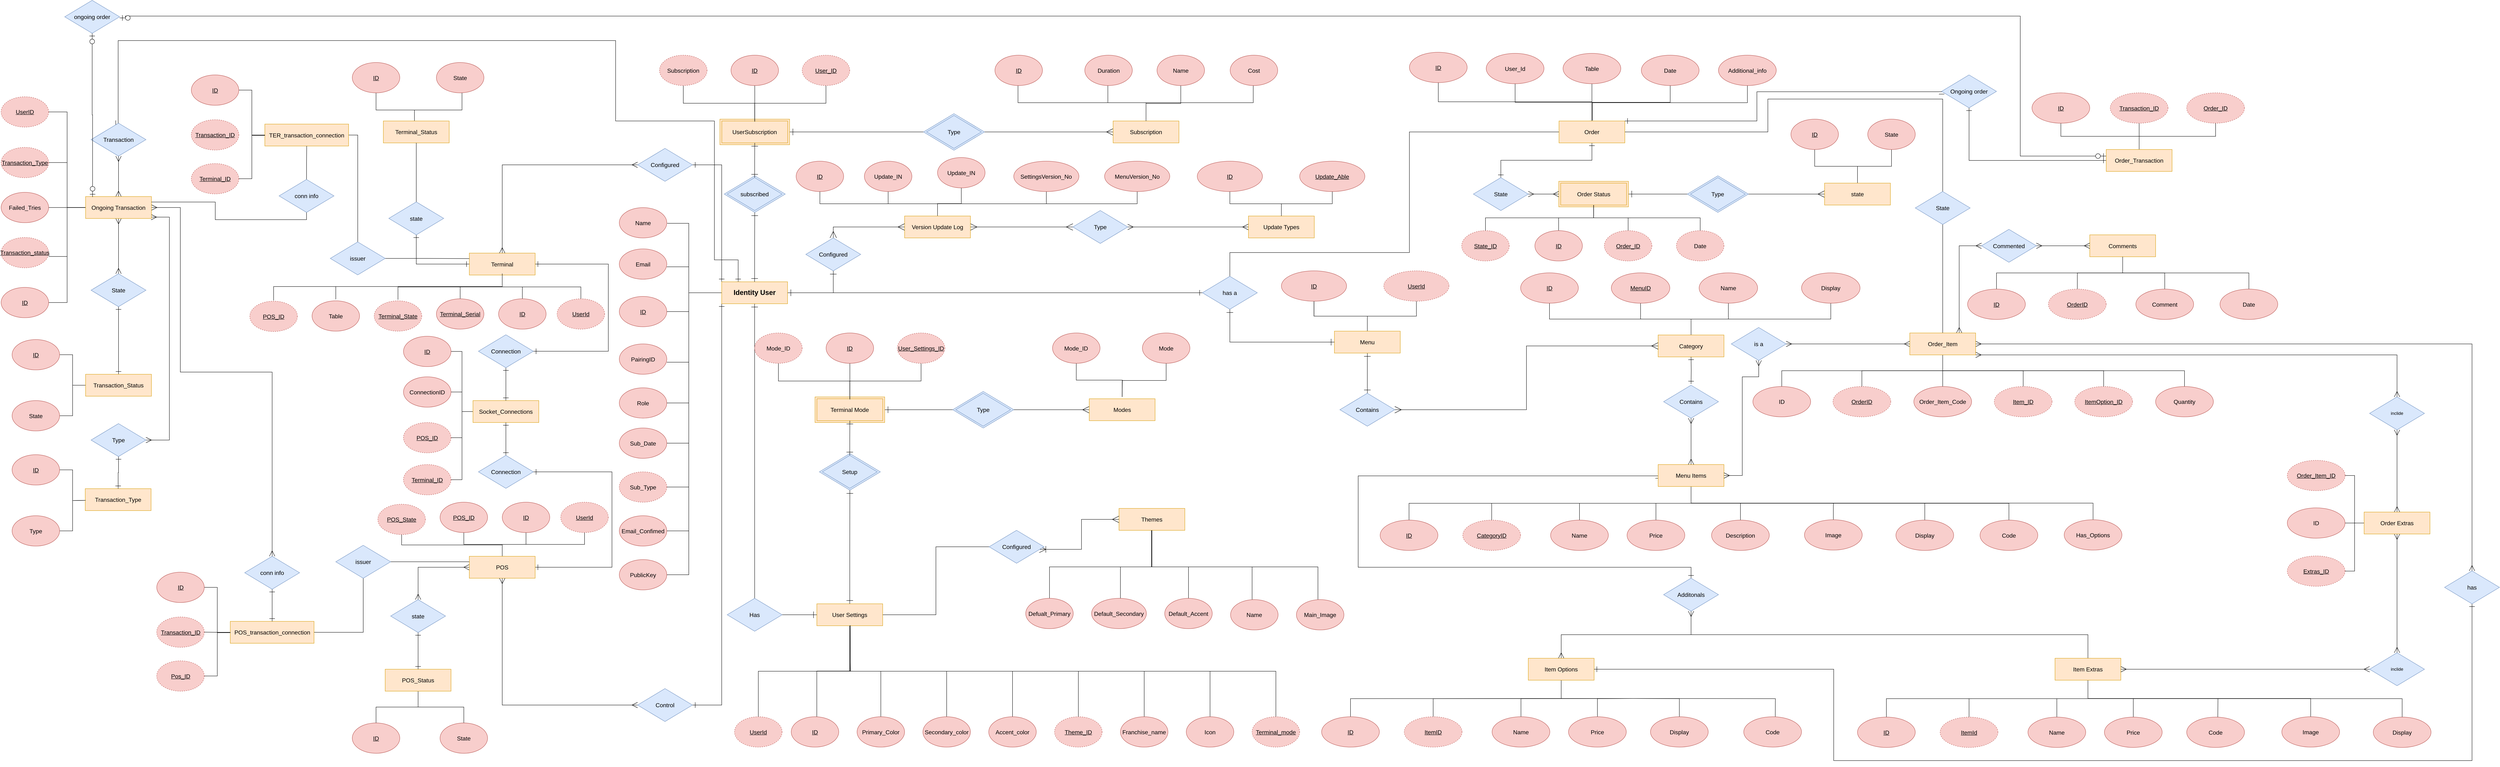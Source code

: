 <mxfile version="14.3.0" type="device"><diagram id="0fA-pD64kDB6_KCpF6Wn" name="Page-1"><mxGraphModel dx="9870" dy="5070" grid="1" gridSize="10" guides="1" tooltips="1" connect="1" arrows="1" fold="1" page="1" pageScale="1" pageWidth="850" pageHeight="1100" math="0" shadow="0"><root><mxCell id="0"/><mxCell id="1" parent="0"/><mxCell id="RPt9mW8xSApaCaNvuVV2-1" value="&lt;font style=&quot;font-size: 16px&quot;&gt;Name&lt;/font&gt;" style="ellipse;whiteSpace=wrap;html=1;fillColor=#f8cecc;strokeColor=#b85450;" parent="1" vertex="1"><mxGeometry x="160" y="157" width="130" height="83" as="geometry"/></mxCell><mxCell id="RPt9mW8xSApaCaNvuVV2-3" style="edgeStyle=orthogonalEdgeStyle;orthogonalLoop=1;jettySize=auto;html=1;exitX=0;exitY=0.5;exitDx=0;exitDy=0;rounded=0;endArrow=none;endFill=0;" parent="1" source="RPt9mW8xSApaCaNvuVV2-2" edge="1"><mxGeometry relative="1" as="geometry"><mxPoint x="291" y="200" as="targetPoint"/><Array as="points"><mxPoint x="350" y="390"/><mxPoint x="350" y="200"/></Array></mxGeometry></mxCell><mxCell id="RPt9mW8xSApaCaNvuVV2-5" style="edgeStyle=orthogonalEdgeStyle;rounded=0;orthogonalLoop=1;jettySize=auto;html=1;exitX=0;exitY=0.5;exitDx=0;exitDy=0;entryX=1;entryY=0.59;entryDx=0;entryDy=0;entryPerimeter=0;endArrow=none;endFill=0;" parent="1" source="RPt9mW8xSApaCaNvuVV2-2" target="RPt9mW8xSApaCaNvuVV2-4" edge="1"><mxGeometry relative="1" as="geometry"><Array as="points"><mxPoint x="350" y="390"/><mxPoint x="350" y="319"/></Array></mxGeometry></mxCell><mxCell id="RPt9mW8xSApaCaNvuVV2-7" style="edgeStyle=orthogonalEdgeStyle;rounded=0;orthogonalLoop=1;jettySize=auto;html=1;exitX=0;exitY=0.5;exitDx=0;exitDy=0;entryX=1;entryY=0.5;entryDx=0;entryDy=0;endArrow=none;endFill=0;" parent="1" source="RPt9mW8xSApaCaNvuVV2-2" target="RPt9mW8xSApaCaNvuVV2-6" edge="1"><mxGeometry relative="1" as="geometry"><Array as="points"><mxPoint x="350" y="390"/><mxPoint x="350" y="442"/></Array></mxGeometry></mxCell><mxCell id="RPt9mW8xSApaCaNvuVV2-9" style="edgeStyle=orthogonalEdgeStyle;rounded=0;orthogonalLoop=1;jettySize=auto;html=1;exitX=0;exitY=0.5;exitDx=0;exitDy=0;entryX=1;entryY=0.602;entryDx=0;entryDy=0;entryPerimeter=0;endArrow=none;endFill=0;" parent="1" source="RPt9mW8xSApaCaNvuVV2-2" target="RPt9mW8xSApaCaNvuVV2-8" edge="1"><mxGeometry relative="1" as="geometry"><Array as="points"><mxPoint x="350" y="390"/><mxPoint x="350" y="580"/></Array></mxGeometry></mxCell><mxCell id="RPt9mW8xSApaCaNvuVV2-11" style="edgeStyle=orthogonalEdgeStyle;rounded=0;orthogonalLoop=1;jettySize=auto;html=1;exitX=0;exitY=0.5;exitDx=0;exitDy=0;entryX=1;entryY=0.5;entryDx=0;entryDy=0;endArrow=none;endFill=0;" parent="1" source="RPt9mW8xSApaCaNvuVV2-2" target="RPt9mW8xSApaCaNvuVV2-10" edge="1"><mxGeometry relative="1" as="geometry"><Array as="points"><mxPoint x="350" y="390"/><mxPoint x="350" y="692"/></Array></mxGeometry></mxCell><mxCell id="RPt9mW8xSApaCaNvuVV2-13" style="edgeStyle=orthogonalEdgeStyle;rounded=0;orthogonalLoop=1;jettySize=auto;html=1;exitX=0;exitY=0.5;exitDx=0;exitDy=0;entryX=1;entryY=0.5;entryDx=0;entryDy=0;endArrow=none;endFill=0;" parent="1" source="RPt9mW8xSApaCaNvuVV2-2" target="RPt9mW8xSApaCaNvuVV2-12" edge="1"><mxGeometry relative="1" as="geometry"><Array as="points"><mxPoint x="350" y="390"/><mxPoint x="350" y="802"/></Array></mxGeometry></mxCell><mxCell id="RPt9mW8xSApaCaNvuVV2-15" style="edgeStyle=orthogonalEdgeStyle;rounded=0;orthogonalLoop=1;jettySize=auto;html=1;exitX=0;exitY=0.5;exitDx=0;exitDy=0;entryX=1;entryY=0.5;entryDx=0;entryDy=0;endArrow=none;endFill=0;" parent="1" source="RPt9mW8xSApaCaNvuVV2-2" target="RPt9mW8xSApaCaNvuVV2-14" edge="1"><mxGeometry relative="1" as="geometry"><Array as="points"><mxPoint x="350" y="390"/><mxPoint x="350" y="922"/></Array></mxGeometry></mxCell><mxCell id="RPt9mW8xSApaCaNvuVV2-17" style="edgeStyle=orthogonalEdgeStyle;rounded=0;orthogonalLoop=1;jettySize=auto;html=1;exitX=0;exitY=0.5;exitDx=0;exitDy=0;entryX=1;entryY=0.5;entryDx=0;entryDy=0;endArrow=none;endFill=0;" parent="1" source="RPt9mW8xSApaCaNvuVV2-2" target="RPt9mW8xSApaCaNvuVV2-16" edge="1"><mxGeometry relative="1" as="geometry"><Array as="points"><mxPoint x="350" y="390"/><mxPoint x="350" y="1042"/></Array></mxGeometry></mxCell><mxCell id="RPt9mW8xSApaCaNvuVV2-19" style="edgeStyle=orthogonalEdgeStyle;rounded=0;orthogonalLoop=1;jettySize=auto;html=1;exitX=0;exitY=0.5;exitDx=0;exitDy=0;entryX=1;entryY=0.5;entryDx=0;entryDy=0;endArrow=none;endFill=0;" parent="1" source="RPt9mW8xSApaCaNvuVV2-2" target="RPt9mW8xSApaCaNvuVV2-18" edge="1"><mxGeometry relative="1" as="geometry"><Array as="points"><mxPoint x="350" y="390"/><mxPoint x="350" y="1162"/></Array></mxGeometry></mxCell><mxCell id="RPt9mW8xSApaCaNvuVV2-22" style="edgeStyle=orthogonalEdgeStyle;rounded=0;orthogonalLoop=1;jettySize=auto;html=1;exitX=0.5;exitY=1;exitDx=0;exitDy=0;entryX=0.5;entryY=0;entryDx=0;entryDy=0;endArrow=none;endFill=0;startArrow=ERone;startFill=0;startSize=16;" parent="1" source="RPt9mW8xSApaCaNvuVV2-2" target="RPt9mW8xSApaCaNvuVV2-21" edge="1"><mxGeometry relative="1" as="geometry"/></mxCell><mxCell id="3kOeL2gSpNviaLhIIL0s-68" style="edgeStyle=orthogonalEdgeStyle;rounded=0;orthogonalLoop=1;jettySize=auto;html=1;exitX=1;exitY=0.5;exitDx=0;exitDy=0;startArrow=ERone;startFill=0;startSize=16;endArrow=ERone;endFill=0;endSize=16;entryX=0.5;entryY=1;entryDx=0;entryDy=0;" edge="1" parent="1" source="RPt9mW8xSApaCaNvuVV2-2" target="3kOeL2gSpNviaLhIIL0s-69"><mxGeometry relative="1" as="geometry"><mxPoint x="730" y="390" as="targetPoint"/></mxGeometry></mxCell><mxCell id="3kOeL2gSpNviaLhIIL0s-95" style="edgeStyle=orthogonalEdgeStyle;rounded=0;sketch=0;orthogonalLoop=1;jettySize=auto;html=1;exitX=1;exitY=0.5;exitDx=0;exitDy=0;entryX=0;entryY=0.5;entryDx=0;entryDy=0;endArrow=ERone;endFill=0;fontColor=#393C56;endSize=13;startSize=13;" edge="1" parent="1" source="RPt9mW8xSApaCaNvuVV2-2" target="3kOeL2gSpNviaLhIIL0s-94"><mxGeometry relative="1" as="geometry"/></mxCell><mxCell id="3kOeL2gSpNviaLhIIL0s-276" style="edgeStyle=orthogonalEdgeStyle;rounded=0;orthogonalLoop=1;jettySize=auto;html=1;exitX=0;exitY=1;exitDx=0;exitDy=0;startArrow=ERone;startFill=0;startSize=13;endArrow=ERone;endFill=0;endSize=13;fontFamily=Helvetica;fontSize=19;entryX=1;entryY=0.5;entryDx=0;entryDy=0;" edge="1" parent="1" source="RPt9mW8xSApaCaNvuVV2-2" target="3kOeL2gSpNviaLhIIL0s-277"><mxGeometry relative="1" as="geometry"><mxPoint x="370" y="1520" as="targetPoint"/><Array as="points"><mxPoint x="440" y="1518"/></Array></mxGeometry></mxCell><mxCell id="3kOeL2gSpNviaLhIIL0s-297" style="edgeStyle=orthogonalEdgeStyle;rounded=0;orthogonalLoop=1;jettySize=auto;html=1;exitX=0;exitY=0;exitDx=0;exitDy=0;startArrow=ERone;startFill=0;startSize=13;endArrow=ERone;endFill=0;endSize=13;fontFamily=Helvetica;fontSize=19;entryX=1;entryY=0.5;entryDx=0;entryDy=0;" edge="1" parent="1" source="RPt9mW8xSApaCaNvuVV2-2" target="3kOeL2gSpNviaLhIIL0s-298"><mxGeometry relative="1" as="geometry"><mxPoint x="90" y="40.0" as="targetPoint"/><Array as="points"><mxPoint x="440" y="40"/></Array></mxGeometry></mxCell><mxCell id="3kOeL2gSpNviaLhIIL0s-342" style="edgeStyle=orthogonalEdgeStyle;rounded=0;orthogonalLoop=1;jettySize=auto;html=1;exitX=0.25;exitY=0;exitDx=0;exitDy=0;startArrow=ERone;startFill=0;startSize=13;endArrow=ERone;endFill=0;endSize=13;fontFamily=Helvetica;fontSize=19;entryX=0.5;entryY=0;entryDx=0;entryDy=0;" edge="1" parent="1" source="RPt9mW8xSApaCaNvuVV2-2" target="3kOeL2gSpNviaLhIIL0s-343"><mxGeometry relative="1" as="geometry"><mxPoint x="-1090" y="-200" as="targetPoint"/><Array as="points"><mxPoint x="485" y="300"/><mxPoint x="420" y="300"/><mxPoint x="420" y="-80"/><mxPoint x="150" y="-80"/><mxPoint x="150" y="-300"/><mxPoint x="-1210" y="-300"/></Array></mxGeometry></mxCell><mxCell id="RPt9mW8xSApaCaNvuVV2-2" value="&lt;font style=&quot;font-size: 19px;&quot;&gt;Identity User&lt;/font&gt;" style="rounded=0;whiteSpace=wrap;html=1;fillColor=#ffe6cc;strokeColor=#d79b00;fontStyle=1;fontSize=19;" parent="1" vertex="1"><mxGeometry x="440" y="360" width="180" height="60" as="geometry"/></mxCell><mxCell id="RPt9mW8xSApaCaNvuVV2-4" value="&lt;font style=&quot;font-size: 16px&quot;&gt;Email&lt;/font&gt;" style="ellipse;whiteSpace=wrap;html=1;fillColor=#f8cecc;strokeColor=#b85450;" parent="1" vertex="1"><mxGeometry x="160" y="270" width="130" height="83" as="geometry"/></mxCell><mxCell id="RPt9mW8xSApaCaNvuVV2-6" value="&lt;font style=&quot;font-size: 16px&quot;&gt;&lt;u&gt;ID&lt;/u&gt;&lt;/font&gt;" style="ellipse;whiteSpace=wrap;html=1;fillColor=#f8cecc;strokeColor=#b85450;" parent="1" vertex="1"><mxGeometry x="160" y="400" width="130" height="83" as="geometry"/></mxCell><mxCell id="RPt9mW8xSApaCaNvuVV2-8" value="&lt;font style=&quot;font-size: 16px&quot;&gt;PairingID&lt;/font&gt;" style="ellipse;whiteSpace=wrap;html=1;fillColor=#f8cecc;strokeColor=#b85450;" parent="1" vertex="1"><mxGeometry x="160" y="530" width="130" height="83" as="geometry"/></mxCell><mxCell id="RPt9mW8xSApaCaNvuVV2-10" value="&lt;font style=&quot;font-size: 16px&quot;&gt;Role&lt;/font&gt;" style="ellipse;whiteSpace=wrap;html=1;fillColor=#f8cecc;strokeColor=#b85450;" parent="1" vertex="1"><mxGeometry x="160" y="650" width="130" height="83" as="geometry"/></mxCell><mxCell id="RPt9mW8xSApaCaNvuVV2-12" value="&lt;font style=&quot;font-size: 16px&quot;&gt;Sub_Date&lt;/font&gt;" style="ellipse;whiteSpace=wrap;html=1;fillColor=#f8cecc;strokeColor=#b85450;" parent="1" vertex="1"><mxGeometry x="160" y="760" width="130" height="83" as="geometry"/></mxCell><mxCell id="RPt9mW8xSApaCaNvuVV2-14" value="&lt;font style=&quot;font-size: 16px&quot;&gt;Sub_Type&lt;/font&gt;" style="ellipse;whiteSpace=wrap;html=1;fillColor=#f8cecc;strokeColor=#b85450;dashed=1;" parent="1" vertex="1"><mxGeometry x="160" y="880" width="130" height="83" as="geometry"/></mxCell><mxCell id="RPt9mW8xSApaCaNvuVV2-16" value="&lt;font style=&quot;font-size: 16px&quot;&gt;Email_Confimed&lt;/font&gt;" style="ellipse;whiteSpace=wrap;html=1;fillColor=#f8cecc;strokeColor=#b85450;" parent="1" vertex="1"><mxGeometry x="160" y="1000" width="130" height="83" as="geometry"/></mxCell><mxCell id="RPt9mW8xSApaCaNvuVV2-18" value="&lt;font style=&quot;font-size: 16px&quot;&gt;PublicKey&lt;/font&gt;" style="ellipse;whiteSpace=wrap;html=1;fillColor=#f8cecc;strokeColor=#b85450;" parent="1" vertex="1"><mxGeometry x="160" y="1120" width="130" height="83" as="geometry"/></mxCell><mxCell id="RPt9mW8xSApaCaNvuVV2-56" style="edgeStyle=orthogonalEdgeStyle;rounded=0;orthogonalLoop=1;jettySize=auto;html=1;exitX=1;exitY=0.5;exitDx=0;exitDy=0;entryX=0;entryY=0.5;entryDx=0;entryDy=0;startArrow=none;startFill=0;startSize=16;endArrow=none;endFill=0;endSize=16;" parent="1" source="RPt9mW8xSApaCaNvuVV2-20" target="RPt9mW8xSApaCaNvuVV2-55" edge="1"><mxGeometry relative="1" as="geometry"/></mxCell><mxCell id="RPt9mW8xSApaCaNvuVV2-20" value="&lt;font style=&quot;font-size: 16px&quot;&gt;User Settings&lt;/font&gt;" style="rounded=0;whiteSpace=wrap;html=1;fillColor=#ffe6cc;strokeColor=#d79b00;" parent="1" vertex="1"><mxGeometry x="700.1" y="1241" width="180" height="60" as="geometry"/></mxCell><mxCell id="RPt9mW8xSApaCaNvuVV2-23" style="edgeStyle=orthogonalEdgeStyle;rounded=0;orthogonalLoop=1;jettySize=auto;html=1;exitX=1;exitY=0.5;exitDx=0;exitDy=0;entryX=0;entryY=0.5;entryDx=0;entryDy=0;endArrow=ERone;endFill=0;endSize=16;" parent="1" source="RPt9mW8xSApaCaNvuVV2-21" target="RPt9mW8xSApaCaNvuVV2-20" edge="1"><mxGeometry relative="1" as="geometry"/></mxCell><mxCell id="RPt9mW8xSApaCaNvuVV2-21" value="&lt;font style=&quot;font-size: 16px&quot;&gt;Has&lt;/font&gt;" style="rhombus;whiteSpace=wrap;html=1;fillColor=#dae8fc;strokeColor=#6c8ebf;" parent="1" vertex="1"><mxGeometry x="455.1" y="1226" width="150" height="90" as="geometry"/></mxCell><mxCell id="RPt9mW8xSApaCaNvuVV2-27" style="edgeStyle=orthogonalEdgeStyle;rounded=0;orthogonalLoop=1;jettySize=auto;html=1;exitX=0.5;exitY=0;exitDx=0;exitDy=0;entryX=0.5;entryY=1;entryDx=0;entryDy=0;endArrow=none;endFill=0;" parent="1" source="RPt9mW8xSApaCaNvuVV2-24" target="RPt9mW8xSApaCaNvuVV2-20" edge="1"><mxGeometry relative="1" as="geometry"/></mxCell><mxCell id="RPt9mW8xSApaCaNvuVV2-24" value="&lt;font style=&quot;font-size: 16px&quot;&gt;&lt;u&gt;UserId&lt;/u&gt;&lt;/font&gt;" style="ellipse;whiteSpace=wrap;html=1;fillColor=#f8cecc;strokeColor=#b85450;dashed=1;" parent="1" vertex="1"><mxGeometry x="475.1" y="1550" width="130" height="83" as="geometry"/></mxCell><mxCell id="RPt9mW8xSApaCaNvuVV2-28" style="edgeStyle=orthogonalEdgeStyle;rounded=0;orthogonalLoop=1;jettySize=auto;html=1;endArrow=none;endFill=0;exitX=0.5;exitY=0;exitDx=0;exitDy=0;exitPerimeter=0;" parent="1" edge="1"><mxGeometry relative="1" as="geometry"><mxPoint x="791.1" y="1305" as="targetPoint"/><mxPoint x="695" y="1555" as="sourcePoint"/><Array as="points"><mxPoint x="700" y="1555"/><mxPoint x="700" y="1425"/><mxPoint x="791" y="1425"/></Array></mxGeometry></mxCell><mxCell id="RPt9mW8xSApaCaNvuVV2-26" value="&lt;font style=&quot;font-size: 16px&quot;&gt;&lt;u&gt;ID&lt;/u&gt;&lt;/font&gt;" style="ellipse;whiteSpace=wrap;html=1;fillColor=#f8cecc;strokeColor=#b85450;" parent="1" vertex="1"><mxGeometry x="630" y="1550" width="130" height="83" as="geometry"/></mxCell><mxCell id="RPt9mW8xSApaCaNvuVV2-32" style="edgeStyle=orthogonalEdgeStyle;rounded=0;orthogonalLoop=1;jettySize=auto;html=1;exitX=0.5;exitY=0;exitDx=0;exitDy=0;endArrow=none;endFill=0;" parent="1" source="RPt9mW8xSApaCaNvuVV2-29" edge="1"><mxGeometry relative="1" as="geometry"><mxPoint x="791.1" y="1300" as="targetPoint"/></mxGeometry></mxCell><mxCell id="RPt9mW8xSApaCaNvuVV2-29" value="&lt;font style=&quot;font-size: 16px&quot;&gt;Primary_Color&lt;/font&gt;" style="ellipse;whiteSpace=wrap;html=1;fillColor=#f8cecc;strokeColor=#b85450;" parent="1" vertex="1"><mxGeometry x="810" y="1550" width="130" height="83" as="geometry"/></mxCell><mxCell id="RPt9mW8xSApaCaNvuVV2-33" style="edgeStyle=orthogonalEdgeStyle;rounded=0;orthogonalLoop=1;jettySize=auto;html=1;exitX=0.5;exitY=0;exitDx=0;exitDy=0;endArrow=none;endFill=0;" parent="1" source="RPt9mW8xSApaCaNvuVV2-30" edge="1"><mxGeometry relative="1" as="geometry"><mxPoint x="791.1" y="1300.0" as="targetPoint"/></mxGeometry></mxCell><mxCell id="RPt9mW8xSApaCaNvuVV2-30" value="&lt;font style=&quot;font-size: 16px&quot;&gt;Secondary_color&lt;/font&gt;" style="ellipse;whiteSpace=wrap;html=1;fillColor=#f8cecc;strokeColor=#b85450;" parent="1" vertex="1"><mxGeometry x="990" y="1550" width="130" height="83" as="geometry"/></mxCell><mxCell id="RPt9mW8xSApaCaNvuVV2-34" style="edgeStyle=orthogonalEdgeStyle;rounded=0;orthogonalLoop=1;jettySize=auto;html=1;exitX=0.5;exitY=0;exitDx=0;exitDy=0;endArrow=none;endFill=0;" parent="1" source="RPt9mW8xSApaCaNvuVV2-31" target="RPt9mW8xSApaCaNvuVV2-20" edge="1"><mxGeometry relative="1" as="geometry"/></mxCell><mxCell id="RPt9mW8xSApaCaNvuVV2-31" value="&lt;font style=&quot;font-size: 16px&quot;&gt;Accent_color&lt;/font&gt;" style="ellipse;whiteSpace=wrap;html=1;fillColor=#f8cecc;strokeColor=#b85450;" parent="1" vertex="1"><mxGeometry x="1170" y="1550" width="130" height="83" as="geometry"/></mxCell><mxCell id="RPt9mW8xSApaCaNvuVV2-37" style="edgeStyle=orthogonalEdgeStyle;rounded=0;orthogonalLoop=1;jettySize=auto;html=1;exitX=0.5;exitY=0;exitDx=0;exitDy=0;endArrow=none;endFill=0;" parent="1" source="RPt9mW8xSApaCaNvuVV2-35" edge="1"><mxGeometry relative="1" as="geometry"><mxPoint x="791.1" y="1300" as="targetPoint"/></mxGeometry></mxCell><mxCell id="RPt9mW8xSApaCaNvuVV2-35" value="&lt;font style=&quot;font-size: 16px&quot;&gt;&lt;u&gt;Theme_ID&lt;/u&gt;&lt;/font&gt;" style="ellipse;whiteSpace=wrap;html=1;fillColor=#f8cecc;strokeColor=#b85450;dashed=1;" parent="1" vertex="1"><mxGeometry x="1350" y="1550" width="130" height="83" as="geometry"/></mxCell><mxCell id="RPt9mW8xSApaCaNvuVV2-38" style="edgeStyle=orthogonalEdgeStyle;rounded=0;orthogonalLoop=1;jettySize=auto;html=1;exitX=0.5;exitY=0;exitDx=0;exitDy=0;endArrow=none;endFill=0;" parent="1" source="RPt9mW8xSApaCaNvuVV2-36" edge="1"><mxGeometry relative="1" as="geometry"><mxPoint x="791.1" y="1300.0" as="targetPoint"/></mxGeometry></mxCell><mxCell id="RPt9mW8xSApaCaNvuVV2-36" value="&lt;span style=&quot;font-size: 16px&quot;&gt;Franchise_name&lt;/span&gt;" style="ellipse;whiteSpace=wrap;html=1;fillColor=#f8cecc;strokeColor=#b85450;" parent="1" vertex="1"><mxGeometry x="1530" y="1550" width="130" height="83" as="geometry"/></mxCell><mxCell id="RPt9mW8xSApaCaNvuVV2-41" style="edgeStyle=orthogonalEdgeStyle;rounded=0;orthogonalLoop=1;jettySize=auto;html=1;exitX=0.5;exitY=0;exitDx=0;exitDy=0;entryX=0.5;entryY=1;entryDx=0;entryDy=0;endArrow=none;endFill=0;" parent="1" source="RPt9mW8xSApaCaNvuVV2-39" target="RPt9mW8xSApaCaNvuVV2-20" edge="1"><mxGeometry relative="1" as="geometry"/></mxCell><mxCell id="RPt9mW8xSApaCaNvuVV2-39" value="&lt;span style=&quot;font-size: 16px&quot;&gt;Icon&lt;/span&gt;" style="ellipse;whiteSpace=wrap;html=1;fillColor=#f8cecc;strokeColor=#b85450;" parent="1" vertex="1"><mxGeometry x="1710" y="1550" width="130" height="83" as="geometry"/></mxCell><mxCell id="RPt9mW8xSApaCaNvuVV2-42" style="edgeStyle=orthogonalEdgeStyle;rounded=0;orthogonalLoop=1;jettySize=auto;html=1;exitX=0.5;exitY=0;exitDx=0;exitDy=0;entryX=0.5;entryY=1;entryDx=0;entryDy=0;endArrow=none;endFill=0;" parent="1" source="RPt9mW8xSApaCaNvuVV2-40" target="RPt9mW8xSApaCaNvuVV2-20" edge="1"><mxGeometry relative="1" as="geometry"/></mxCell><mxCell id="RPt9mW8xSApaCaNvuVV2-40" value="&lt;span style=&quot;font-size: 16px&quot;&gt;&lt;u&gt;Terminal_mode&lt;/u&gt;&lt;/span&gt;" style="ellipse;whiteSpace=wrap;html=1;fillColor=#f8cecc;strokeColor=#b85450;dashed=1;" parent="1" vertex="1"><mxGeometry x="1890" y="1550" width="130" height="83" as="geometry"/></mxCell><mxCell id="RPt9mW8xSApaCaNvuVV2-54" value="&lt;font style=&quot;font-size: 16px&quot;&gt;Themes&lt;/font&gt;" style="rounded=0;whiteSpace=wrap;html=1;fillColor=#ffe6cc;strokeColor=#d79b00;" parent="1" vertex="1"><mxGeometry x="1526.1" y="980" width="180" height="60" as="geometry"/></mxCell><mxCell id="RPt9mW8xSApaCaNvuVV2-57" style="edgeStyle=orthogonalEdgeStyle;rounded=0;orthogonalLoop=1;jettySize=auto;html=1;exitX=0.913;exitY=0.578;exitDx=0;exitDy=0;entryX=0;entryY=0.5;entryDx=0;entryDy=0;startArrow=ERoneToMany;startFill=0;startSize=16;endArrow=ERmany;endFill=0;endSize=16;exitPerimeter=0;" parent="1" source="RPt9mW8xSApaCaNvuVV2-55" target="RPt9mW8xSApaCaNvuVV2-54" edge="1"><mxGeometry relative="1" as="geometry"><mxPoint x="1321.1" y="1205" as="sourcePoint"/><mxPoint x="1526.1" y="1130" as="targetPoint"/></mxGeometry></mxCell><mxCell id="RPt9mW8xSApaCaNvuVV2-55" value="&lt;font style=&quot;font-size: 16px&quot;&gt;Configured&lt;/font&gt;" style="rhombus;whiteSpace=wrap;html=1;fillColor=#dae8fc;strokeColor=#6c8ebf;" parent="1" vertex="1"><mxGeometry x="1171.1" y="1040" width="150" height="90" as="geometry"/></mxCell><mxCell id="RPt9mW8xSApaCaNvuVV2-63" style="edgeStyle=orthogonalEdgeStyle;rounded=0;orthogonalLoop=1;jettySize=auto;html=1;exitX=0.5;exitY=0;exitDx=0;exitDy=0;entryX=0.5;entryY=1;entryDx=0;entryDy=0;startArrow=none;startFill=0;startSize=16;endArrow=none;endFill=0;endSize=16;" parent="1" source="RPt9mW8xSApaCaNvuVV2-58" target="RPt9mW8xSApaCaNvuVV2-54" edge="1"><mxGeometry relative="1" as="geometry"><Array as="points"><mxPoint x="1336" y="1140"/><mxPoint x="1616" y="1140"/></Array></mxGeometry></mxCell><mxCell id="RPt9mW8xSApaCaNvuVV2-58" value="&lt;font style=&quot;font-size: 16px&quot;&gt;Defualt_Primary&lt;/font&gt;" style="ellipse;whiteSpace=wrap;html=1;fillColor=#f8cecc;strokeColor=#b85450;" parent="1" vertex="1"><mxGeometry x="1271.1" y="1226" width="130" height="83" as="geometry"/></mxCell><mxCell id="RPt9mW8xSApaCaNvuVV2-64" style="edgeStyle=orthogonalEdgeStyle;rounded=0;orthogonalLoop=1;jettySize=auto;html=1;exitX=0.5;exitY=0;exitDx=0;exitDy=0;startArrow=none;startFill=0;startSize=16;endArrow=none;endFill=0;endSize=16;" parent="1" edge="1"><mxGeometry relative="1" as="geometry"><mxPoint x="1615" y="1040" as="targetPoint"/><mxPoint x="1530" y="1226" as="sourcePoint"/><Array as="points"><mxPoint x="1530" y="1140"/><mxPoint x="1615" y="1140"/></Array></mxGeometry></mxCell><mxCell id="RPt9mW8xSApaCaNvuVV2-59" value="&lt;font style=&quot;font-size: 16px&quot;&gt;Default_Secondary&lt;/font&gt;" style="ellipse;whiteSpace=wrap;html=1;fillColor=#f8cecc;strokeColor=#b85450;" parent="1" vertex="1"><mxGeometry x="1451.1" y="1226" width="150" height="83" as="geometry"/></mxCell><mxCell id="RPt9mW8xSApaCaNvuVV2-65" style="edgeStyle=orthogonalEdgeStyle;rounded=0;orthogonalLoop=1;jettySize=auto;html=1;exitX=0.5;exitY=0;exitDx=0;exitDy=0;entryX=0.5;entryY=1;entryDx=0;entryDy=0;startArrow=none;startFill=0;startSize=16;endArrow=none;endFill=0;endSize=16;" parent="1" source="RPt9mW8xSApaCaNvuVV2-60" target="RPt9mW8xSApaCaNvuVV2-54" edge="1"><mxGeometry relative="1" as="geometry"><Array as="points"><mxPoint x="1716" y="1140"/><mxPoint x="1616" y="1140"/></Array></mxGeometry></mxCell><mxCell id="RPt9mW8xSApaCaNvuVV2-60" value="&lt;font style=&quot;font-size: 16px&quot;&gt;Default_Accent&lt;/font&gt;" style="ellipse;whiteSpace=wrap;html=1;fillColor=#f8cecc;strokeColor=#b85450;" parent="1" vertex="1"><mxGeometry x="1651.1" y="1226" width="130" height="83" as="geometry"/></mxCell><mxCell id="RPt9mW8xSApaCaNvuVV2-66" style="edgeStyle=orthogonalEdgeStyle;rounded=0;orthogonalLoop=1;jettySize=auto;html=1;exitX=0.5;exitY=0;exitDx=0;exitDy=0;startArrow=none;startFill=0;startSize=16;endArrow=none;endFill=0;endSize=16;" parent="1" edge="1"><mxGeometry relative="1" as="geometry"><mxPoint x="1615" y="1040.0" as="targetPoint"/><mxPoint x="1890" y="1229.5" as="sourcePoint"/><Array as="points"><mxPoint x="1890" y="1140"/><mxPoint x="1615" y="1140"/></Array></mxGeometry></mxCell><mxCell id="RPt9mW8xSApaCaNvuVV2-61" value="&lt;font style=&quot;font-size: 16px&quot;&gt;Name&lt;/font&gt;" style="ellipse;whiteSpace=wrap;html=1;fillColor=#f8cecc;strokeColor=#b85450;" parent="1" vertex="1"><mxGeometry x="1831.1" y="1229.5" width="130" height="83" as="geometry"/></mxCell><mxCell id="RPt9mW8xSApaCaNvuVV2-67" style="edgeStyle=orthogonalEdgeStyle;rounded=0;orthogonalLoop=1;jettySize=auto;html=1;exitX=0.5;exitY=0;exitDx=0;exitDy=0;startArrow=none;startFill=0;startSize=16;endArrow=none;endFill=0;endSize=16;" parent="1" edge="1"><mxGeometry relative="1" as="geometry"><mxPoint x="1615" y="1040.0" as="targetPoint"/><mxPoint x="2070" y="1229.5" as="sourcePoint"/><Array as="points"><mxPoint x="2070" y="1140"/><mxPoint x="1615" y="1140"/></Array></mxGeometry></mxCell><mxCell id="RPt9mW8xSApaCaNvuVV2-62" value="&lt;font style=&quot;font-size: 16px&quot;&gt;Main_Image&lt;/font&gt;" style="ellipse;whiteSpace=wrap;html=1;fillColor=#f8cecc;strokeColor=#b85450;" parent="1" vertex="1"><mxGeometry x="2011.1" y="1229.5" width="130" height="83" as="geometry"/></mxCell><mxCell id="3kOeL2gSpNviaLhIIL0s-15" style="edgeStyle=orthogonalEdgeStyle;rounded=0;orthogonalLoop=1;jettySize=auto;html=1;entryX=0.5;entryY=1;entryDx=0;entryDy=0;startArrow=ERone;startFill=0;startSize=16;endArrow=ERone;endFill=0;endSize=16;exitX=0.5;exitY=0;exitDx=0;exitDy=0;" edge="1" parent="1" target="3kOeL2gSpNviaLhIIL0s-16" source="RPt9mW8xSApaCaNvuVV2-20"><mxGeometry relative="1" as="geometry"><mxPoint x="790" y="1120" as="sourcePoint"/><Array as="points"/></mxGeometry></mxCell><mxCell id="3kOeL2gSpNviaLhIIL0s-16" value="&lt;font style=&quot;font-size: 16px&quot;&gt;Setup&lt;/font&gt;" style="rhombus;whiteSpace=wrap;html=1;fillColor=#dae8fc;strokeColor=#6c8ebf;" vertex="1" parent="1"><mxGeometry x="707.01" y="830" width="166.67" height="100" as="geometry"/></mxCell><mxCell id="3kOeL2gSpNviaLhIIL0s-17" style="edgeStyle=orthogonalEdgeStyle;rounded=0;orthogonalLoop=1;jettySize=auto;html=1;exitX=1;exitY=0.5;exitDx=0;exitDy=0;entryX=0;entryY=0.5;entryDx=0;entryDy=0;startArrow=ERone;startFill=0;endArrow=none;endFill=0;endSize=16;startSize=16;" edge="1" parent="1" source="3kOeL2gSpNviaLhIIL0s-18" target="3kOeL2gSpNviaLhIIL0s-32"><mxGeometry relative="1" as="geometry"/></mxCell><mxCell id="3kOeL2gSpNviaLhIIL0s-18" value="&lt;font style=&quot;font-size: 16px&quot;&gt;Terminal Mode&lt;/font&gt;" style="rounded=0;whiteSpace=wrap;html=1;fillColor=#ffe6cc;strokeColor=#d79b00;" vertex="1" parent="1"><mxGeometry x="695.09" y="675" width="190.5" height="70" as="geometry"/></mxCell><mxCell id="3kOeL2gSpNviaLhIIL0s-19" style="edgeStyle=orthogonalEdgeStyle;rounded=0;orthogonalLoop=1;jettySize=auto;html=1;exitX=0.5;exitY=0;exitDx=0;exitDy=0;entryX=0.5;entryY=1;entryDx=0;entryDy=0;endArrow=none;endFill=0;" edge="1" parent="1" source="3kOeL2gSpNviaLhIIL0s-20" target="3kOeL2gSpNviaLhIIL0s-25"><mxGeometry relative="1" as="geometry"/></mxCell><mxCell id="3kOeL2gSpNviaLhIIL0s-20" value="&lt;font style=&quot;font-size: 16px&quot;&gt;Terminal Mode&lt;/font&gt;" style="rounded=0;whiteSpace=wrap;html=1;fillColor=#ffe6cc;strokeColor=#d79b00;" vertex="1" parent="1"><mxGeometry x="700.34" y="680" width="180" height="60" as="geometry"/></mxCell><mxCell id="3kOeL2gSpNviaLhIIL0s-21" style="edgeStyle=orthogonalEdgeStyle;rounded=0;orthogonalLoop=1;jettySize=auto;html=1;exitX=0.5;exitY=0;exitDx=0;exitDy=0;entryX=0.5;entryY=1;entryDx=0;entryDy=0;startArrow=ERone;startFill=0;startSize=16;endArrow=ERone;endFill=0;endSize=16;" edge="1" parent="1" source="3kOeL2gSpNviaLhIIL0s-22" target="3kOeL2gSpNviaLhIIL0s-20"><mxGeometry relative="1" as="geometry"/></mxCell><mxCell id="3kOeL2gSpNviaLhIIL0s-22" value="&lt;font style=&quot;font-size: 16px&quot;&gt;Setup&lt;/font&gt;" style="rhombus;whiteSpace=wrap;html=1;fillColor=#dae8fc;strokeColor=#6c8ebf;" vertex="1" parent="1"><mxGeometry x="715.1" y="835" width="150" height="90" as="geometry"/></mxCell><mxCell id="3kOeL2gSpNviaLhIIL0s-23" style="edgeStyle=orthogonalEdgeStyle;rounded=0;orthogonalLoop=1;jettySize=auto;html=1;startArrow=none;startFill=0;startSize=16;endArrow=none;endFill=0;endSize=16;entryX=0.5;entryY=0;entryDx=0;entryDy=0;exitX=0.5;exitY=1;exitDx=0;exitDy=0;" edge="1" parent="1" source="3kOeL2gSpNviaLhIIL0s-24"><mxGeometry relative="1" as="geometry"><mxPoint x="790.34" y="682" as="targetPoint"/><mxPoint x="894" y="585" as="sourcePoint"/><Array as="points"><mxPoint x="790" y="600"/><mxPoint x="790" y="600"/></Array></mxGeometry></mxCell><mxCell id="3kOeL2gSpNviaLhIIL0s-24" value="&lt;font style=&quot;font-size: 16px&quot;&gt;&lt;u&gt;ID&lt;/u&gt;&lt;/font&gt;" style="ellipse;whiteSpace=wrap;html=1;fillColor=#f8cecc;strokeColor=#b85450;" vertex="1" parent="1"><mxGeometry x="725.35" y="500" width="130" height="83" as="geometry"/></mxCell><mxCell id="3kOeL2gSpNviaLhIIL0s-25" value="&lt;span style=&quot;font-size: 16px&quot;&gt;Mode_ID&lt;/span&gt;" style="ellipse;whiteSpace=wrap;html=1;fillColor=#f8cecc;strokeColor=#b85450;dashed=1;" vertex="1" parent="1"><mxGeometry x="530" y="500" width="130" height="83" as="geometry"/></mxCell><mxCell id="3kOeL2gSpNviaLhIIL0s-26" style="edgeStyle=orthogonalEdgeStyle;rounded=0;orthogonalLoop=1;jettySize=auto;html=1;exitX=0.5;exitY=1;exitDx=0;exitDy=0;entryX=0.5;entryY=0;entryDx=0;entryDy=0;endArrow=none;endFill=0;" edge="1" parent="1" source="3kOeL2gSpNviaLhIIL0s-27" target="3kOeL2gSpNviaLhIIL0s-20"><mxGeometry relative="1" as="geometry"/></mxCell><mxCell id="3kOeL2gSpNviaLhIIL0s-27" value="&lt;span style=&quot;font-size: 16px&quot;&gt;&lt;u&gt;User_Settings_ID&lt;/u&gt;&lt;/span&gt;" style="ellipse;whiteSpace=wrap;html=1;fillColor=#f8cecc;strokeColor=#b85450;dashed=1;" vertex="1" parent="1"><mxGeometry x="920" y="500" width="130" height="83" as="geometry"/></mxCell><mxCell id="3kOeL2gSpNviaLhIIL0s-28" style="edgeStyle=orthogonalEdgeStyle;rounded=0;orthogonalLoop=1;jettySize=auto;html=1;exitX=1;exitY=0.5;exitDx=0;exitDy=0;entryX=0;entryY=0.5;entryDx=0;entryDy=0;startArrow=none;startFill=0;startSize=16;endArrow=ERmany;endFill=0;endSize=16;" edge="1" parent="1" source="3kOeL2gSpNviaLhIIL0s-29" target="3kOeL2gSpNviaLhIIL0s-31"><mxGeometry relative="1" as="geometry"/></mxCell><mxCell id="3kOeL2gSpNviaLhIIL0s-29" value="&lt;font style=&quot;font-size: 16px&quot;&gt;Setup&lt;/font&gt;" style="rhombus;whiteSpace=wrap;html=1;fillColor=#dae8fc;strokeColor=#6c8ebf;" vertex="1" parent="1"><mxGeometry x="1071.67" y="660" width="166.67" height="100" as="geometry"/></mxCell><mxCell id="3kOeL2gSpNviaLhIIL0s-31" value="&lt;font style=&quot;font-size: 16px&quot;&gt;Modes&lt;/font&gt;" style="rounded=0;whiteSpace=wrap;html=1;fillColor=#ffe6cc;strokeColor=#d79b00;" vertex="1" parent="1"><mxGeometry x="1444.75" y="680" width="180" height="60" as="geometry"/></mxCell><mxCell id="3kOeL2gSpNviaLhIIL0s-32" value="&lt;font style=&quot;font-size: 16px&quot;&gt;Type&lt;/font&gt;" style="rhombus;whiteSpace=wrap;html=1;fillColor=#dae8fc;strokeColor=#6c8ebf;" vertex="1" parent="1"><mxGeometry x="1079.76" y="665" width="150" height="90" as="geometry"/></mxCell><mxCell id="3kOeL2gSpNviaLhIIL0s-33" style="edgeStyle=orthogonalEdgeStyle;rounded=0;orthogonalLoop=1;jettySize=auto;html=1;exitX=0.5;exitY=1;exitDx=0;exitDy=0;startArrow=none;startFill=0;startSize=16;endArrow=none;endFill=0;endSize=16;entryX=0.5;entryY=0;entryDx=0;entryDy=0;" edge="1" parent="1" source="3kOeL2gSpNviaLhIIL0s-34"><mxGeometry relative="1" as="geometry"><mxPoint x="1534.75" y="675" as="targetPoint"/><Array as="points"><mxPoint x="1655" y="630"/><mxPoint x="1535" y="630"/></Array></mxGeometry></mxCell><mxCell id="3kOeL2gSpNviaLhIIL0s-34" value="&lt;span style=&quot;font-size: 16px&quot;&gt;Mode&lt;/span&gt;" style="ellipse;whiteSpace=wrap;html=1;fillColor=#f8cecc;strokeColor=#b85450;" vertex="1" parent="1"><mxGeometry x="1590" y="500" width="130" height="83" as="geometry"/></mxCell><mxCell id="3kOeL2gSpNviaLhIIL0s-35" style="edgeStyle=orthogonalEdgeStyle;rounded=0;orthogonalLoop=1;jettySize=auto;html=1;exitX=0.5;exitY=1;exitDx=0;exitDy=0;entryX=0.5;entryY=0;entryDx=0;entryDy=0;startArrow=none;startFill=0;startSize=16;endArrow=none;endFill=0;endSize=16;" edge="1" parent="1" source="3kOeL2gSpNviaLhIIL0s-36"><mxGeometry relative="1" as="geometry"><mxPoint x="1534.75" y="675" as="targetPoint"/></mxGeometry></mxCell><mxCell id="3kOeL2gSpNviaLhIIL0s-36" value="&lt;span style=&quot;font-size: 16px&quot;&gt;Mode_ID&lt;/span&gt;" style="ellipse;whiteSpace=wrap;html=1;fillColor=#f8cecc;strokeColor=#b85450;" vertex="1" parent="1"><mxGeometry x="1344.33" y="500" width="130" height="83" as="geometry"/></mxCell><mxCell id="3kOeL2gSpNviaLhIIL0s-37" style="edgeStyle=orthogonalEdgeStyle;rounded=0;orthogonalLoop=1;jettySize=auto;html=1;entryX=0.5;entryY=1;entryDx=0;entryDy=0;startArrow=ERone;startFill=0;startSize=16;endArrow=ERone;endFill=0;endSize=16;" edge="1" parent="1" target="3kOeL2gSpNviaLhIIL0s-38"><mxGeometry relative="1" as="geometry"><mxPoint x="530" y="360" as="sourcePoint"/><Array as="points"><mxPoint x="530" y="250"/><mxPoint x="530" y="250"/></Array></mxGeometry></mxCell><mxCell id="3kOeL2gSpNviaLhIIL0s-38" value="&lt;font style=&quot;font-size: 16px&quot;&gt;Setup&lt;/font&gt;" style="rhombus;whiteSpace=wrap;html=1;fillColor=#dae8fc;strokeColor=#6c8ebf;" vertex="1" parent="1"><mxGeometry x="447.01" y="70" width="166.67" height="100" as="geometry"/></mxCell><mxCell id="3kOeL2gSpNviaLhIIL0s-39" style="edgeStyle=orthogonalEdgeStyle;rounded=0;orthogonalLoop=1;jettySize=auto;html=1;exitX=1;exitY=0.5;exitDx=0;exitDy=0;entryX=0;entryY=0.5;entryDx=0;entryDy=0;startArrow=ERone;startFill=0;endArrow=none;endFill=0;endSize=16;startSize=16;" edge="1" parent="1" source="3kOeL2gSpNviaLhIIL0s-40" target="3kOeL2gSpNviaLhIIL0s-53"><mxGeometry relative="1" as="geometry"/></mxCell><mxCell id="3kOeL2gSpNviaLhIIL0s-40" value="&lt;font style=&quot;font-size: 16px&quot;&gt;Terminal Mode&lt;/font&gt;" style="rounded=0;whiteSpace=wrap;html=1;fillColor=#ffe6cc;strokeColor=#d79b00;" vertex="1" parent="1"><mxGeometry x="435.09" y="-85" width="190.5" height="70" as="geometry"/></mxCell><mxCell id="3kOeL2gSpNviaLhIIL0s-41" style="edgeStyle=orthogonalEdgeStyle;rounded=0;orthogonalLoop=1;jettySize=auto;html=1;exitX=0.5;exitY=0;exitDx=0;exitDy=0;entryX=0.5;entryY=1;entryDx=0;entryDy=0;endArrow=none;endFill=0;" edge="1" parent="1" source="3kOeL2gSpNviaLhIIL0s-42" target="3kOeL2gSpNviaLhIIL0s-47"><mxGeometry relative="1" as="geometry"/></mxCell><mxCell id="3kOeL2gSpNviaLhIIL0s-42" value="&lt;font style=&quot;font-size: 16px&quot;&gt;UserSubscription&lt;/font&gt;" style="rounded=0;whiteSpace=wrap;html=1;fillColor=#ffe6cc;strokeColor=#d79b00;" vertex="1" parent="1"><mxGeometry x="440.34" y="-80" width="180" height="60" as="geometry"/></mxCell><mxCell id="3kOeL2gSpNviaLhIIL0s-43" style="edgeStyle=orthogonalEdgeStyle;rounded=0;orthogonalLoop=1;jettySize=auto;html=1;exitX=0.5;exitY=0;exitDx=0;exitDy=0;entryX=0.5;entryY=1;entryDx=0;entryDy=0;startArrow=ERone;startFill=0;startSize=16;endArrow=ERone;endFill=0;endSize=16;" edge="1" parent="1" source="3kOeL2gSpNviaLhIIL0s-44" target="3kOeL2gSpNviaLhIIL0s-42"><mxGeometry relative="1" as="geometry"/></mxCell><mxCell id="3kOeL2gSpNviaLhIIL0s-44" value="&lt;font style=&quot;font-size: 16px&quot;&gt;subscribed&lt;/font&gt;" style="rhombus;whiteSpace=wrap;html=1;fillColor=#dae8fc;strokeColor=#6c8ebf;" vertex="1" parent="1"><mxGeometry x="455.1" y="75" width="150" height="90" as="geometry"/></mxCell><mxCell id="3kOeL2gSpNviaLhIIL0s-45" style="edgeStyle=orthogonalEdgeStyle;rounded=0;orthogonalLoop=1;jettySize=auto;html=1;startArrow=none;startFill=0;startSize=16;endArrow=none;endFill=0;endSize=16;entryX=0.5;entryY=0;entryDx=0;entryDy=0;exitX=0.5;exitY=1;exitDx=0;exitDy=0;" edge="1" parent="1" source="3kOeL2gSpNviaLhIIL0s-46"><mxGeometry relative="1" as="geometry"><mxPoint x="530.34" y="-78" as="targetPoint"/><mxPoint x="634" y="-175" as="sourcePoint"/><Array as="points"><mxPoint x="530" y="-160"/><mxPoint x="530" y="-160"/></Array></mxGeometry></mxCell><mxCell id="3kOeL2gSpNviaLhIIL0s-46" value="&lt;font style=&quot;font-size: 16px&quot;&gt;&lt;u&gt;ID&lt;/u&gt;&lt;/font&gt;" style="ellipse;whiteSpace=wrap;html=1;fillColor=#f8cecc;strokeColor=#b85450;" vertex="1" parent="1"><mxGeometry x="465.35" y="-260" width="130" height="83" as="geometry"/></mxCell><mxCell id="3kOeL2gSpNviaLhIIL0s-47" value="&lt;span style=&quot;font-size: 16px&quot;&gt;Subscription&lt;/span&gt;" style="ellipse;whiteSpace=wrap;html=1;fillColor=#f8cecc;strokeColor=#b85450;dashed=1;" vertex="1" parent="1"><mxGeometry x="270" y="-260" width="130" height="83" as="geometry"/></mxCell><mxCell id="3kOeL2gSpNviaLhIIL0s-48" style="edgeStyle=orthogonalEdgeStyle;rounded=0;orthogonalLoop=1;jettySize=auto;html=1;exitX=0.5;exitY=1;exitDx=0;exitDy=0;entryX=0.5;entryY=0;entryDx=0;entryDy=0;endArrow=none;endFill=0;" edge="1" parent="1" source="3kOeL2gSpNviaLhIIL0s-49" target="3kOeL2gSpNviaLhIIL0s-42"><mxGeometry relative="1" as="geometry"/></mxCell><mxCell id="3kOeL2gSpNviaLhIIL0s-49" value="&lt;span style=&quot;font-size: 16px&quot;&gt;&lt;u&gt;User_ID&lt;/u&gt;&lt;/span&gt;" style="ellipse;whiteSpace=wrap;html=1;fillColor=#f8cecc;strokeColor=#b85450;dashed=1;" vertex="1" parent="1"><mxGeometry x="660" y="-260" width="130" height="83" as="geometry"/></mxCell><mxCell id="3kOeL2gSpNviaLhIIL0s-50" style="edgeStyle=orthogonalEdgeStyle;rounded=0;orthogonalLoop=1;jettySize=auto;html=1;exitX=1;exitY=0.5;exitDx=0;exitDy=0;entryX=0;entryY=0.5;entryDx=0;entryDy=0;startArrow=none;startFill=0;startSize=16;endArrow=ERmany;endFill=0;endSize=16;" edge="1" parent="1" source="3kOeL2gSpNviaLhIIL0s-53" target="3kOeL2gSpNviaLhIIL0s-52"><mxGeometry relative="1" as="geometry"/></mxCell><mxCell id="3kOeL2gSpNviaLhIIL0s-51" value="&lt;font style=&quot;font-size: 16px&quot;&gt;Setup&lt;/font&gt;" style="rhombus;whiteSpace=wrap;html=1;fillColor=#dae8fc;strokeColor=#6c8ebf;" vertex="1" parent="1"><mxGeometry x="991.67" y="-100" width="166.67" height="100" as="geometry"/></mxCell><mxCell id="3kOeL2gSpNviaLhIIL0s-52" value="&lt;font style=&quot;font-size: 16px&quot;&gt;Subscription&lt;/font&gt;" style="rounded=0;whiteSpace=wrap;html=1;fillColor=#ffe6cc;strokeColor=#d79b00;" vertex="1" parent="1"><mxGeometry x="1510" y="-80" width="180" height="60" as="geometry"/></mxCell><mxCell id="3kOeL2gSpNviaLhIIL0s-54" style="edgeStyle=orthogonalEdgeStyle;rounded=0;orthogonalLoop=1;jettySize=auto;html=1;exitX=0.5;exitY=1;exitDx=0;exitDy=0;startArrow=none;startFill=0;startSize=16;endArrow=none;endFill=0;endSize=16;" edge="1" parent="1"><mxGeometry relative="1" as="geometry"><mxPoint x="1600" y="-85" as="targetPoint"/><Array as="points"><mxPoint x="1496" y="-130"/><mxPoint x="1600" y="-130"/></Array><mxPoint x="1495.67" y="-177.0" as="sourcePoint"/></mxGeometry></mxCell><mxCell id="3kOeL2gSpNviaLhIIL0s-55" style="edgeStyle=orthogonalEdgeStyle;rounded=0;orthogonalLoop=1;jettySize=auto;html=1;exitX=0.5;exitY=1;exitDx=0;exitDy=0;startArrow=none;startFill=0;startSize=16;endArrow=none;endFill=0;endSize=16;" edge="1" parent="1"><mxGeometry relative="1" as="geometry"><mxPoint x="1250" y="-177.0" as="sourcePoint"/><mxPoint x="1600" y="-85" as="targetPoint"/><Array as="points"><mxPoint x="1250" y="-130"/><mxPoint x="1600" y="-130"/></Array></mxGeometry></mxCell><mxCell id="3kOeL2gSpNviaLhIIL0s-56" value="&lt;span style=&quot;font-size: 16px&quot;&gt;Duration&lt;/span&gt;" style="ellipse;whiteSpace=wrap;html=1;fillColor=#f8cecc;strokeColor=#b85450;" vertex="1" parent="1"><mxGeometry x="1432.58" y="-260" width="130" height="83" as="geometry"/></mxCell><mxCell id="3kOeL2gSpNviaLhIIL0s-57" value="&lt;span style=&quot;font-size: 16px&quot;&gt;ID&lt;/span&gt;" style="ellipse;whiteSpace=wrap;html=1;fillColor=#f8cecc;strokeColor=#b85450;fontStyle=4" vertex="1" parent="1"><mxGeometry x="1186.91" y="-260" width="130" height="83" as="geometry"/></mxCell><mxCell id="3kOeL2gSpNviaLhIIL0s-65" style="edgeStyle=orthogonalEdgeStyle;rounded=0;orthogonalLoop=1;jettySize=auto;html=1;exitX=0.5;exitY=1;exitDx=0;exitDy=0;startArrow=none;startFill=0;startSize=16;endArrow=none;endFill=0;endSize=16;entryX=0.5;entryY=0;entryDx=0;entryDy=0;" edge="1" parent="1" source="3kOeL2gSpNviaLhIIL0s-58" target="3kOeL2gSpNviaLhIIL0s-52"><mxGeometry relative="1" as="geometry"><mxPoint x="1370" y="-80" as="targetPoint"/><Array as="points"><mxPoint x="1695" y="-128"/><mxPoint x="1600" y="-128"/></Array></mxGeometry></mxCell><mxCell id="3kOeL2gSpNviaLhIIL0s-58" value="&lt;span style=&quot;font-size: 16px&quot;&gt;Name&lt;/span&gt;" style="ellipse;whiteSpace=wrap;html=1;fillColor=#f8cecc;strokeColor=#b85450;" vertex="1" parent="1"><mxGeometry x="1630" y="-260" width="130" height="83" as="geometry"/></mxCell><mxCell id="3kOeL2gSpNviaLhIIL0s-66" style="edgeStyle=orthogonalEdgeStyle;rounded=0;orthogonalLoop=1;jettySize=auto;html=1;exitX=0.5;exitY=1;exitDx=0;exitDy=0;entryX=0.5;entryY=0;entryDx=0;entryDy=0;startArrow=none;startFill=0;startSize=16;endArrow=none;endFill=0;endSize=16;" edge="1" parent="1" target="3kOeL2gSpNviaLhIIL0s-52"><mxGeometry relative="1" as="geometry"><mxPoint x="1893.09" y="-177.0" as="sourcePoint"/><mxPoint x="1590" y="-80" as="targetPoint"/><Array as="points"><mxPoint x="1893" y="-130"/><mxPoint x="1600" y="-130"/></Array></mxGeometry></mxCell><mxCell id="3kOeL2gSpNviaLhIIL0s-59" value="&lt;span style=&quot;font-size: 16px&quot;&gt;Cost&lt;/span&gt;" style="ellipse;whiteSpace=wrap;html=1;fillColor=#f8cecc;strokeColor=#b85450;" vertex="1" parent="1"><mxGeometry x="1830" y="-260" width="130" height="83" as="geometry"/></mxCell><mxCell id="3kOeL2gSpNviaLhIIL0s-53" value="&lt;font style=&quot;font-size: 16px&quot;&gt;Type&lt;/font&gt;" style="rhombus;whiteSpace=wrap;html=1;fillColor=#dae8fc;strokeColor=#6c8ebf;" vertex="1" parent="1"><mxGeometry x="1000" y="-95" width="150" height="90" as="geometry"/></mxCell><mxCell id="3kOeL2gSpNviaLhIIL0s-72" style="edgeStyle=orthogonalEdgeStyle;rounded=0;orthogonalLoop=1;jettySize=auto;html=1;exitX=0.5;exitY=0;exitDx=0;exitDy=0;entryX=0.5;entryY=1;entryDx=0;entryDy=0;startArrow=none;startFill=0;startSize=16;endArrow=none;endFill=0;endSize=16;" edge="1" parent="1" source="3kOeL2gSpNviaLhIIL0s-67" target="3kOeL2gSpNviaLhIIL0s-71"><mxGeometry relative="1" as="geometry"/></mxCell><mxCell id="3kOeL2gSpNviaLhIIL0s-75" style="edgeStyle=orthogonalEdgeStyle;rounded=0;orthogonalLoop=1;jettySize=auto;html=1;exitX=0.5;exitY=0;exitDx=0;exitDy=0;entryX=0.5;entryY=1;entryDx=0;entryDy=0;startArrow=none;startFill=0;startSize=16;endArrow=none;endFill=0;endSize=16;" edge="1" parent="1" source="3kOeL2gSpNviaLhIIL0s-67" target="3kOeL2gSpNviaLhIIL0s-74"><mxGeometry relative="1" as="geometry"/></mxCell><mxCell id="3kOeL2gSpNviaLhIIL0s-77" style="edgeStyle=orthogonalEdgeStyle;rounded=0;orthogonalLoop=1;jettySize=auto;html=1;exitX=0.5;exitY=0;exitDx=0;exitDy=0;startArrow=none;startFill=0;startSize=16;endArrow=none;endFill=0;endSize=16;" edge="1" parent="1" source="3kOeL2gSpNviaLhIIL0s-67" target="3kOeL2gSpNviaLhIIL0s-76"><mxGeometry relative="1" as="geometry"/></mxCell><mxCell id="3kOeL2gSpNviaLhIIL0s-79" style="edgeStyle=orthogonalEdgeStyle;rounded=0;orthogonalLoop=1;jettySize=auto;html=1;exitX=0.5;exitY=0;exitDx=0;exitDy=0;entryX=0.5;entryY=1;entryDx=0;entryDy=0;startArrow=none;startFill=0;startSize=16;endArrow=none;endFill=0;endSize=16;" edge="1" parent="1" source="3kOeL2gSpNviaLhIIL0s-67" target="3kOeL2gSpNviaLhIIL0s-78"><mxGeometry relative="1" as="geometry"/></mxCell><mxCell id="3kOeL2gSpNviaLhIIL0s-81" style="edgeStyle=orthogonalEdgeStyle;rounded=0;orthogonalLoop=1;jettySize=auto;html=1;exitX=1;exitY=0.5;exitDx=0;exitDy=0;entryX=0;entryY=0.5;entryDx=0;entryDy=0;startArrow=ERmany;startFill=0;startSize=16;endArrow=ERmany;endFill=0;endSize=16;" edge="1" parent="1" source="3kOeL2gSpNviaLhIIL0s-67" target="3kOeL2gSpNviaLhIIL0s-80"><mxGeometry relative="1" as="geometry"/></mxCell><mxCell id="3kOeL2gSpNviaLhIIL0s-93" style="edgeStyle=orthogonalEdgeStyle;rounded=0;sketch=0;orthogonalLoop=1;jettySize=auto;html=1;exitX=0.5;exitY=0;exitDx=0;exitDy=0;fontColor=#393C56;endArrow=none;endFill=0;" edge="1" parent="1"><mxGeometry relative="1" as="geometry"><mxPoint x="1030" y="176" as="sourcePoint"/><mxPoint x="1095" y="99.0" as="targetPoint"/><Array as="points"><mxPoint x="1030" y="146"/><mxPoint x="1095" y="146"/></Array></mxGeometry></mxCell><mxCell id="3kOeL2gSpNviaLhIIL0s-67" value="&lt;font style=&quot;font-size: 16px&quot;&gt;Version Update Log&lt;/font&gt;" style="rounded=0;whiteSpace=wrap;html=1;fillColor=#ffe6cc;strokeColor=#d79b00;" vertex="1" parent="1"><mxGeometry x="940" y="180" width="180" height="60" as="geometry"/></mxCell><mxCell id="3kOeL2gSpNviaLhIIL0s-70" style="edgeStyle=orthogonalEdgeStyle;rounded=0;orthogonalLoop=1;jettySize=auto;html=1;exitX=0.5;exitY=0;exitDx=0;exitDy=0;entryX=0;entryY=0.5;entryDx=0;entryDy=0;startArrow=ERmany;startFill=0;startSize=16;endArrow=ERmany;endFill=0;endSize=16;" edge="1" parent="1" source="3kOeL2gSpNviaLhIIL0s-69" target="3kOeL2gSpNviaLhIIL0s-67"><mxGeometry relative="1" as="geometry"/></mxCell><mxCell id="3kOeL2gSpNviaLhIIL0s-69" value="&lt;font style=&quot;font-size: 16px&quot;&gt;Configured&lt;/font&gt;" style="rhombus;whiteSpace=wrap;html=1;fillColor=#dae8fc;strokeColor=#6c8ebf;" vertex="1" parent="1"><mxGeometry x="670" y="240" width="150" height="90" as="geometry"/></mxCell><mxCell id="3kOeL2gSpNviaLhIIL0s-71" value="&lt;span style=&quot;font-size: 16px&quot;&gt;ID&lt;/span&gt;" style="ellipse;whiteSpace=wrap;html=1;fillColor=#f8cecc;strokeColor=#b85450;fontStyle=4" vertex="1" parent="1"><mxGeometry x="643.41" y="30" width="130" height="83" as="geometry"/></mxCell><mxCell id="3kOeL2gSpNviaLhIIL0s-74" value="&lt;span style=&quot;font-size: 16px&quot;&gt;Update_IN&lt;/span&gt;" style="ellipse;whiteSpace=wrap;html=1;fillColor=#f8cecc;strokeColor=#b85450;" vertex="1" parent="1"><mxGeometry x="830.0" y="30" width="130" height="83" as="geometry"/></mxCell><mxCell id="3kOeL2gSpNviaLhIIL0s-76" value="&lt;span style=&quot;font-size: 16px&quot;&gt;SettingsVersion_No&lt;/span&gt;" style="ellipse;whiteSpace=wrap;html=1;fillColor=#f8cecc;strokeColor=#b85450;" vertex="1" parent="1"><mxGeometry x="1238.34" y="30" width="178.33" height="83" as="geometry"/></mxCell><mxCell id="3kOeL2gSpNviaLhIIL0s-78" value="&lt;span style=&quot;font-size: 16px&quot;&gt;MenuVersion_No&lt;/span&gt;" style="ellipse;whiteSpace=wrap;html=1;fillColor=#f8cecc;strokeColor=#b85450;" vertex="1" parent="1"><mxGeometry x="1486.67" y="30" width="178.33" height="83" as="geometry"/></mxCell><mxCell id="3kOeL2gSpNviaLhIIL0s-84" style="edgeStyle=orthogonalEdgeStyle;rounded=0;orthogonalLoop=1;jettySize=auto;html=1;exitX=1;exitY=0.5;exitDx=0;exitDy=0;startArrow=ERmany;startFill=0;startSize=13;endArrow=ERmany;endFill=0;endSize=14;" edge="1" parent="1" source="3kOeL2gSpNviaLhIIL0s-80" target="3kOeL2gSpNviaLhIIL0s-83"><mxGeometry relative="1" as="geometry"/></mxCell><mxCell id="3kOeL2gSpNviaLhIIL0s-80" value="&lt;font style=&quot;font-size: 16px&quot;&gt;Type&lt;/font&gt;" style="rhombus;whiteSpace=wrap;html=1;fillColor=#dae8fc;strokeColor=#6c8ebf;" vertex="1" parent="1"><mxGeometry x="1400.0" y="165" width="150" height="90" as="geometry"/></mxCell><mxCell id="3kOeL2gSpNviaLhIIL0s-86" style="edgeStyle=orthogonalEdgeStyle;rounded=0;orthogonalLoop=1;jettySize=auto;html=1;exitX=0.5;exitY=0;exitDx=0;exitDy=0;entryX=0.5;entryY=1;entryDx=0;entryDy=0;startArrow=none;startFill=0;startSize=13;endArrow=none;endFill=0;endSize=14;" edge="1" parent="1" source="3kOeL2gSpNviaLhIIL0s-83" target="3kOeL2gSpNviaLhIIL0s-85"><mxGeometry relative="1" as="geometry"/></mxCell><mxCell id="3kOeL2gSpNviaLhIIL0s-83" value="&lt;font style=&quot;font-size: 16px&quot;&gt;Update Types&lt;/font&gt;" style="rounded=0;whiteSpace=wrap;html=1;fillColor=#ffe6cc;strokeColor=#d79b00;" vertex="1" parent="1"><mxGeometry x="1880" y="180" width="180" height="60" as="geometry"/></mxCell><mxCell id="3kOeL2gSpNviaLhIIL0s-85" value="&lt;span style=&quot;font-size: 16px&quot;&gt;ID&lt;/span&gt;" style="ellipse;whiteSpace=wrap;html=1;fillColor=#f8cecc;strokeColor=#b85450;fontStyle=4" vertex="1" parent="1"><mxGeometry x="1740" y="30" width="178.33" height="83" as="geometry"/></mxCell><mxCell id="3kOeL2gSpNviaLhIIL0s-88" value="" style="edgeStyle=orthogonalEdgeStyle;rounded=0;orthogonalLoop=1;jettySize=auto;html=1;startArrow=none;startFill=0;startSize=13;endArrow=none;endFill=0;endSize=14;" edge="1" parent="1" source="3kOeL2gSpNviaLhIIL0s-87" target="3kOeL2gSpNviaLhIIL0s-83"><mxGeometry relative="1" as="geometry"/></mxCell><mxCell id="3kOeL2gSpNviaLhIIL0s-87" value="&lt;span style=&quot;font-size: 16px&quot;&gt;Update_Able&lt;/span&gt;" style="ellipse;whiteSpace=wrap;html=1;fillColor=#f8cecc;strokeColor=#b85450;fontStyle=4" vertex="1" parent="1"><mxGeometry x="2020" y="30" width="178.33" height="83" as="geometry"/></mxCell><mxCell id="3kOeL2gSpNviaLhIIL0s-97" style="edgeStyle=orthogonalEdgeStyle;rounded=0;sketch=0;orthogonalLoop=1;jettySize=auto;html=1;exitX=0.5;exitY=0;exitDx=0;exitDy=0;entryX=0.5;entryY=1;entryDx=0;entryDy=0;startArrow=none;startFill=0;startSize=16;endArrow=none;endFill=0;endSize=16;fontColor=#393C56;" edge="1" parent="1" source="3kOeL2gSpNviaLhIIL0s-89" target="3kOeL2gSpNviaLhIIL0s-90"><mxGeometry relative="1" as="geometry"/></mxCell><mxCell id="3kOeL2gSpNviaLhIIL0s-98" style="edgeStyle=orthogonalEdgeStyle;rounded=0;sketch=0;orthogonalLoop=1;jettySize=auto;html=1;exitX=0.5;exitY=0;exitDx=0;exitDy=0;entryX=0.5;entryY=1;entryDx=0;entryDy=0;startArrow=none;startFill=0;startSize=16;endArrow=none;endFill=0;endSize=16;fontColor=#393C56;" edge="1" parent="1" source="3kOeL2gSpNviaLhIIL0s-89" target="3kOeL2gSpNviaLhIIL0s-91"><mxGeometry relative="1" as="geometry"/></mxCell><mxCell id="3kOeL2gSpNviaLhIIL0s-101" style="edgeStyle=orthogonalEdgeStyle;rounded=0;sketch=0;orthogonalLoop=1;jettySize=auto;html=1;exitX=0.5;exitY=1;exitDx=0;exitDy=0;entryX=0.5;entryY=0;entryDx=0;entryDy=0;startArrow=ERone;startFill=0;startSize=16;endArrow=ERone;endFill=0;endSize=16;fontColor=#393C56;" edge="1" parent="1" source="3kOeL2gSpNviaLhIIL0s-89" target="3kOeL2gSpNviaLhIIL0s-100"><mxGeometry relative="1" as="geometry"/></mxCell><mxCell id="3kOeL2gSpNviaLhIIL0s-117" value="" style="edgeStyle=orthogonalEdgeStyle;rounded=0;sketch=0;orthogonalLoop=1;jettySize=auto;html=1;startArrow=none;startFill=0;startSize=13;endArrow=none;endFill=0;endSize=13;fontColor=#393C56;" edge="1" parent="1" source="3kOeL2gSpNviaLhIIL0s-89" target="3kOeL2gSpNviaLhIIL0s-90"><mxGeometry relative="1" as="geometry"/></mxCell><mxCell id="3kOeL2gSpNviaLhIIL0s-89" value="&lt;font style=&quot;font-size: 16px&quot;&gt;Menu&lt;/font&gt;" style="rounded=0;whiteSpace=wrap;html=1;fillColor=#ffe6cc;strokeColor=#d79b00;" vertex="1" parent="1"><mxGeometry x="2115" y="495" width="180" height="60" as="geometry"/></mxCell><mxCell id="3kOeL2gSpNviaLhIIL0s-90" value="&lt;span style=&quot;font-size: 16px&quot;&gt;ID&lt;/span&gt;" style="ellipse;whiteSpace=wrap;html=1;fillColor=#f8cecc;strokeColor=#b85450;fontStyle=4" vertex="1" parent="1"><mxGeometry x="1970" y="330" width="178.33" height="83" as="geometry"/></mxCell><mxCell id="3kOeL2gSpNviaLhIIL0s-91" value="&lt;span style=&quot;font-size: 16px&quot;&gt;UserId&lt;/span&gt;" style="ellipse;whiteSpace=wrap;html=1;fillColor=#f8cecc;strokeColor=#b85450;fontStyle=4;dashed=1;" vertex="1" parent="1"><mxGeometry x="2250" y="330" width="178.33" height="83" as="geometry"/></mxCell><mxCell id="3kOeL2gSpNviaLhIIL0s-92" value="&lt;span style=&quot;font-size: 16px&quot;&gt;Update_IN&lt;/span&gt;" style="ellipse;whiteSpace=wrap;html=1;fillColor=#f8cecc;strokeColor=#b85450;" vertex="1" parent="1"><mxGeometry x="1030" y="20" width="130" height="83" as="geometry"/></mxCell><mxCell id="3kOeL2gSpNviaLhIIL0s-96" style="edgeStyle=orthogonalEdgeStyle;rounded=0;sketch=0;orthogonalLoop=1;jettySize=auto;html=1;exitX=0.5;exitY=1;exitDx=0;exitDy=0;entryX=0;entryY=0.5;entryDx=0;entryDy=0;startSize=16;endArrow=ERone;endFill=0;endSize=16;fontColor=#393C56;startArrow=ERone;startFill=0;" edge="1" parent="1" source="3kOeL2gSpNviaLhIIL0s-94" target="3kOeL2gSpNviaLhIIL0s-89"><mxGeometry relative="1" as="geometry"><Array as="points"><mxPoint x="1829" y="525"/></Array></mxGeometry></mxCell><mxCell id="3kOeL2gSpNviaLhIIL0s-189" style="edgeStyle=orthogonalEdgeStyle;rounded=0;orthogonalLoop=1;jettySize=auto;html=1;exitX=0.5;exitY=0;exitDx=0;exitDy=0;endArrow=none;endFill=0;" edge="1" parent="1" source="3kOeL2gSpNviaLhIIL0s-94" target="3kOeL2gSpNviaLhIIL0s-177"><mxGeometry relative="1" as="geometry"><Array as="points"><mxPoint x="1829" y="280"/><mxPoint x="2320" y="280"/><mxPoint x="2320" y="-50"/></Array></mxGeometry></mxCell><mxCell id="3kOeL2gSpNviaLhIIL0s-94" value="&lt;font style=&quot;font-size: 16px&quot;&gt;has a&lt;/font&gt;" style="rhombus;whiteSpace=wrap;html=1;fillColor=#dae8fc;strokeColor=#6c8ebf;" vertex="1" parent="1"><mxGeometry x="1754.16" y="345" width="150" height="90" as="geometry"/></mxCell><mxCell id="3kOeL2gSpNviaLhIIL0s-105" style="edgeStyle=orthogonalEdgeStyle;rounded=0;sketch=0;orthogonalLoop=1;jettySize=auto;html=1;exitX=0.5;exitY=0;exitDx=0;exitDy=0;entryX=0.5;entryY=1;entryDx=0;entryDy=0;fontColor=#393C56;endArrow=none;endFill=0;" edge="1" parent="1" source="3kOeL2gSpNviaLhIIL0s-99" target="3kOeL2gSpNviaLhIIL0s-104"><mxGeometry relative="1" as="geometry"/></mxCell><mxCell id="3kOeL2gSpNviaLhIIL0s-107" style="edgeStyle=orthogonalEdgeStyle;rounded=0;sketch=0;orthogonalLoop=1;jettySize=auto;html=1;exitX=0.5;exitY=0;exitDx=0;exitDy=0;entryX=0.5;entryY=1;entryDx=0;entryDy=0;endArrow=none;endFill=0;fontColor=#393C56;" edge="1" parent="1" source="3kOeL2gSpNviaLhIIL0s-99" target="3kOeL2gSpNviaLhIIL0s-106"><mxGeometry relative="1" as="geometry"/></mxCell><mxCell id="3kOeL2gSpNviaLhIIL0s-109" style="edgeStyle=orthogonalEdgeStyle;rounded=0;sketch=0;orthogonalLoop=1;jettySize=auto;html=1;exitX=0.5;exitY=0;exitDx=0;exitDy=0;entryX=0.5;entryY=1;entryDx=0;entryDy=0;endArrow=none;endFill=0;fontColor=#393C56;" edge="1" parent="1" source="3kOeL2gSpNviaLhIIL0s-99" target="3kOeL2gSpNviaLhIIL0s-108"><mxGeometry relative="1" as="geometry"/></mxCell><mxCell id="3kOeL2gSpNviaLhIIL0s-111" style="edgeStyle=orthogonalEdgeStyle;rounded=0;sketch=0;orthogonalLoop=1;jettySize=auto;html=1;exitX=0.5;exitY=0;exitDx=0;exitDy=0;endArrow=none;endFill=0;fontColor=#393C56;" edge="1" parent="1" source="3kOeL2gSpNviaLhIIL0s-99" target="3kOeL2gSpNviaLhIIL0s-110"><mxGeometry relative="1" as="geometry"/></mxCell><mxCell id="3kOeL2gSpNviaLhIIL0s-99" value="&lt;font style=&quot;font-size: 16px&quot;&gt;Category&lt;/font&gt;" style="rounded=0;whiteSpace=wrap;html=1;fillColor=#ffe6cc;strokeColor=#d79b00;" vertex="1" parent="1"><mxGeometry x="3000" y="505.5" width="180" height="60" as="geometry"/></mxCell><mxCell id="3kOeL2gSpNviaLhIIL0s-102" style="edgeStyle=orthogonalEdgeStyle;rounded=0;sketch=0;orthogonalLoop=1;jettySize=auto;html=1;exitX=1;exitY=0.5;exitDx=0;exitDy=0;entryX=0;entryY=0.5;entryDx=0;entryDy=0;startArrow=ERmany;startFill=0;startSize=16;endArrow=ERmany;endFill=0;endSize=16;fontColor=#393C56;" edge="1" parent="1" source="3kOeL2gSpNviaLhIIL0s-100" target="3kOeL2gSpNviaLhIIL0s-99"><mxGeometry relative="1" as="geometry"/></mxCell><mxCell id="3kOeL2gSpNviaLhIIL0s-100" value="&lt;font style=&quot;font-size: 16px&quot;&gt;Contains&lt;/font&gt;" style="rhombus;whiteSpace=wrap;html=1;fillColor=#dae8fc;strokeColor=#6c8ebf;" vertex="1" parent="1"><mxGeometry x="2130" y="665" width="150" height="90" as="geometry"/></mxCell><mxCell id="3kOeL2gSpNviaLhIIL0s-104" value="&lt;span style=&quot;font-size: 16px&quot;&gt;ID&lt;/span&gt;" style="ellipse;whiteSpace=wrap;html=1;fillColor=#f8cecc;strokeColor=#b85450;fontStyle=4" vertex="1" parent="1"><mxGeometry x="2624" y="335.5" width="158" height="83" as="geometry"/></mxCell><mxCell id="3kOeL2gSpNviaLhIIL0s-106" value="&lt;span style=&quot;font-size: 16px&quot;&gt;MenuID&lt;/span&gt;" style="ellipse;whiteSpace=wrap;html=1;fillColor=#f8cecc;strokeColor=#b85450;fontStyle=4" vertex="1" parent="1"><mxGeometry x="2872" y="335.5" width="160" height="83" as="geometry"/></mxCell><mxCell id="3kOeL2gSpNviaLhIIL0s-108" value="&lt;span style=&quot;font-size: 16px&quot;&gt;Name&lt;/span&gt;" style="ellipse;whiteSpace=wrap;html=1;fillColor=#f8cecc;strokeColor=#b85450;fontStyle=0" vertex="1" parent="1"><mxGeometry x="3112" y="335.5" width="160" height="83" as="geometry"/></mxCell><mxCell id="3kOeL2gSpNviaLhIIL0s-110" value="&lt;span style=&quot;font-size: 16px&quot;&gt;Display&lt;/span&gt;" style="ellipse;whiteSpace=wrap;html=1;fillColor=#f8cecc;strokeColor=#b85450;fontStyle=0" vertex="1" parent="1"><mxGeometry x="3392" y="335.5" width="160" height="83" as="geometry"/></mxCell><mxCell id="3kOeL2gSpNviaLhIIL0s-118" style="edgeStyle=orthogonalEdgeStyle;rounded=0;sketch=0;orthogonalLoop=1;jettySize=auto;html=1;exitX=0.5;exitY=1;exitDx=0;exitDy=0;entryX=0.5;entryY=0;entryDx=0;entryDy=0;startArrow=none;startFill=0;startSize=13;endArrow=none;endFill=0;endSize=13;fontColor=#393C56;" edge="1" parent="1" source="3kOeL2gSpNviaLhIIL0s-112" target="3kOeL2gSpNviaLhIIL0s-116"><mxGeometry relative="1" as="geometry"/></mxCell><mxCell id="3kOeL2gSpNviaLhIIL0s-120" style="edgeStyle=orthogonalEdgeStyle;rounded=0;sketch=0;orthogonalLoop=1;jettySize=auto;html=1;exitX=0.5;exitY=1;exitDx=0;exitDy=0;entryX=0.5;entryY=0;entryDx=0;entryDy=0;startArrow=none;startFill=0;startSize=13;endArrow=none;endFill=0;endSize=13;fontColor=#393C56;" edge="1" parent="1" source="3kOeL2gSpNviaLhIIL0s-112" target="3kOeL2gSpNviaLhIIL0s-119"><mxGeometry relative="1" as="geometry"/></mxCell><mxCell id="3kOeL2gSpNviaLhIIL0s-122" style="edgeStyle=orthogonalEdgeStyle;rounded=0;sketch=0;orthogonalLoop=1;jettySize=auto;html=1;exitX=0.5;exitY=1;exitDx=0;exitDy=0;entryX=0.5;entryY=0;entryDx=0;entryDy=0;startArrow=none;startFill=0;startSize=13;endArrow=none;endFill=0;endSize=13;fontColor=#393C56;" edge="1" parent="1" source="3kOeL2gSpNviaLhIIL0s-112" target="3kOeL2gSpNviaLhIIL0s-121"><mxGeometry relative="1" as="geometry"/></mxCell><mxCell id="3kOeL2gSpNviaLhIIL0s-124" style="edgeStyle=orthogonalEdgeStyle;rounded=0;sketch=0;orthogonalLoop=1;jettySize=auto;html=1;exitX=0.5;exitY=1;exitDx=0;exitDy=0;entryX=0.5;entryY=0;entryDx=0;entryDy=0;startArrow=none;startFill=0;startSize=13;endArrow=none;endFill=0;endSize=13;fontColor=#393C56;" edge="1" parent="1" source="3kOeL2gSpNviaLhIIL0s-112" target="3kOeL2gSpNviaLhIIL0s-123"><mxGeometry relative="1" as="geometry"/></mxCell><mxCell id="3kOeL2gSpNviaLhIIL0s-126" style="edgeStyle=orthogonalEdgeStyle;rounded=0;sketch=0;orthogonalLoop=1;jettySize=auto;html=1;exitX=0.5;exitY=1;exitDx=0;exitDy=0;entryX=0.5;entryY=0;entryDx=0;entryDy=0;startArrow=none;startFill=0;startSize=13;endArrow=none;endFill=0;endSize=13;fontColor=#393C56;" edge="1" parent="1" source="3kOeL2gSpNviaLhIIL0s-112" target="3kOeL2gSpNviaLhIIL0s-125"><mxGeometry relative="1" as="geometry"/></mxCell><mxCell id="3kOeL2gSpNviaLhIIL0s-128" style="edgeStyle=orthogonalEdgeStyle;rounded=0;sketch=0;orthogonalLoop=1;jettySize=auto;html=1;exitX=0.5;exitY=1;exitDx=0;exitDy=0;entryX=0.5;entryY=0;entryDx=0;entryDy=0;startArrow=none;startFill=0;startSize=13;endArrow=none;endFill=0;endSize=13;fontColor=#393C56;" edge="1" parent="1" source="3kOeL2gSpNviaLhIIL0s-112" target="3kOeL2gSpNviaLhIIL0s-127"><mxGeometry relative="1" as="geometry"/></mxCell><mxCell id="3kOeL2gSpNviaLhIIL0s-131" style="edgeStyle=orthogonalEdgeStyle;rounded=0;sketch=0;orthogonalLoop=1;jettySize=auto;html=1;exitX=0.5;exitY=1;exitDx=0;exitDy=0;entryX=0.5;entryY=0;entryDx=0;entryDy=0;startArrow=none;startFill=0;startSize=13;endArrow=none;endFill=0;endSize=13;fontColor=#393C56;" edge="1" parent="1" source="3kOeL2gSpNviaLhIIL0s-112" target="3kOeL2gSpNviaLhIIL0s-129"><mxGeometry relative="1" as="geometry"/></mxCell><mxCell id="3kOeL2gSpNviaLhIIL0s-132" style="edgeStyle=orthogonalEdgeStyle;rounded=0;sketch=0;orthogonalLoop=1;jettySize=auto;html=1;exitX=0.5;exitY=1;exitDx=0;exitDy=0;entryX=0.5;entryY=0;entryDx=0;entryDy=0;startArrow=none;startFill=0;startSize=13;endArrow=none;endFill=0;endSize=13;fontColor=#393C56;" edge="1" parent="1" source="3kOeL2gSpNviaLhIIL0s-112" target="3kOeL2gSpNviaLhIIL0s-130"><mxGeometry relative="1" as="geometry"/></mxCell><mxCell id="3kOeL2gSpNviaLhIIL0s-134" style="edgeStyle=orthogonalEdgeStyle;rounded=0;sketch=0;orthogonalLoop=1;jettySize=auto;html=1;exitX=0.5;exitY=1;exitDx=0;exitDy=0;entryX=0.5;entryY=0;entryDx=0;entryDy=0;startArrow=none;startFill=0;startSize=13;endArrow=none;endFill=0;endSize=13;fontColor=#393C56;" edge="1" parent="1" source="3kOeL2gSpNviaLhIIL0s-112" target="3kOeL2gSpNviaLhIIL0s-133"><mxGeometry relative="1" as="geometry"/></mxCell><mxCell id="3kOeL2gSpNviaLhIIL0s-137" style="edgeStyle=orthogonalEdgeStyle;rounded=0;sketch=0;orthogonalLoop=1;jettySize=auto;html=1;exitX=0;exitY=0.5;exitDx=0;exitDy=0;entryX=0.5;entryY=0;entryDx=0;entryDy=0;startArrow=ERone;startFill=0;startSize=13;endArrow=ERone;endFill=0;endSize=13;fontColor=#393C56;" edge="1" parent="1" source="3kOeL2gSpNviaLhIIL0s-112" target="3kOeL2gSpNviaLhIIL0s-136"><mxGeometry relative="1" as="geometry"><Array as="points"><mxPoint x="2180" y="891"/><mxPoint x="2180" y="1141"/><mxPoint x="3090" y="1141"/></Array></mxGeometry></mxCell><mxCell id="3kOeL2gSpNviaLhIIL0s-112" value="&lt;font style=&quot;font-size: 16px&quot;&gt;Menu Items&lt;/font&gt;" style="rounded=0;whiteSpace=wrap;html=1;fillColor=#ffe6cc;strokeColor=#d79b00;" vertex="1" parent="1"><mxGeometry x="3000" y="860" width="180" height="60" as="geometry"/></mxCell><mxCell id="3kOeL2gSpNviaLhIIL0s-114" style="edgeStyle=orthogonalEdgeStyle;rounded=0;sketch=0;orthogonalLoop=1;jettySize=auto;html=1;exitX=0.5;exitY=0;exitDx=0;exitDy=0;entryX=0.5;entryY=1;entryDx=0;entryDy=0;endArrow=ERone;endFill=0;fontColor=#393C56;startArrow=ERone;startFill=0;endSize=13;startSize=13;" edge="1" parent="1" target="3kOeL2gSpNviaLhIIL0s-99"><mxGeometry relative="1" as="geometry"><mxPoint x="3090" y="639.5" as="sourcePoint"/></mxGeometry></mxCell><mxCell id="3kOeL2gSpNviaLhIIL0s-115" style="edgeStyle=orthogonalEdgeStyle;rounded=0;sketch=0;orthogonalLoop=1;jettySize=auto;html=1;exitX=0.5;exitY=1;exitDx=0;exitDy=0;entryX=0.5;entryY=0;entryDx=0;entryDy=0;endArrow=ERmany;endFill=0;fontColor=#393C56;startArrow=ERmany;startFill=0;endSize=13;startSize=13;" edge="1" parent="1" source="3kOeL2gSpNviaLhIIL0s-113" target="3kOeL2gSpNviaLhIIL0s-112"><mxGeometry relative="1" as="geometry"/></mxCell><mxCell id="3kOeL2gSpNviaLhIIL0s-113" value="&lt;font style=&quot;font-size: 16px&quot;&gt;Contains&lt;/font&gt;" style="rhombus;whiteSpace=wrap;html=1;fillColor=#dae8fc;strokeColor=#6c8ebf;" vertex="1" parent="1"><mxGeometry x="3015" y="643" width="150" height="90" as="geometry"/></mxCell><mxCell id="3kOeL2gSpNviaLhIIL0s-116" value="&lt;span style=&quot;font-size: 16px&quot;&gt;ID&lt;/span&gt;" style="ellipse;whiteSpace=wrap;html=1;fillColor=#f8cecc;strokeColor=#b85450;fontStyle=4" vertex="1" parent="1"><mxGeometry x="2240" y="1012" width="158" height="83" as="geometry"/></mxCell><mxCell id="3kOeL2gSpNviaLhIIL0s-119" value="&lt;span style=&quot;font-size: 16px&quot;&gt;CategoryID&lt;/span&gt;" style="ellipse;whiteSpace=wrap;html=1;fillColor=#f8cecc;strokeColor=#b85450;fontStyle=4;dashed=1;" vertex="1" parent="1"><mxGeometry x="2466" y="1012" width="158" height="83" as="geometry"/></mxCell><mxCell id="3kOeL2gSpNviaLhIIL0s-121" value="&lt;span style=&quot;font-size: 16px&quot;&gt;Name&lt;/span&gt;" style="ellipse;whiteSpace=wrap;html=1;fillColor=#f8cecc;strokeColor=#b85450;fontStyle=0" vertex="1" parent="1"><mxGeometry x="2706" y="1012" width="158" height="83" as="geometry"/></mxCell><mxCell id="3kOeL2gSpNviaLhIIL0s-123" value="&lt;span style=&quot;font-size: 16px&quot;&gt;Price&lt;/span&gt;" style="ellipse;whiteSpace=wrap;html=1;fillColor=#f8cecc;strokeColor=#b85450;fontStyle=0" vertex="1" parent="1"><mxGeometry x="2915" y="1012" width="158" height="83" as="geometry"/></mxCell><mxCell id="3kOeL2gSpNviaLhIIL0s-125" value="&lt;span style=&quot;font-size: 16px&quot;&gt;Description&lt;/span&gt;" style="ellipse;whiteSpace=wrap;html=1;fillColor=#f8cecc;strokeColor=#b85450;fontStyle=0" vertex="1" parent="1"><mxGeometry x="3146" y="1012" width="158" height="83" as="geometry"/></mxCell><mxCell id="3kOeL2gSpNviaLhIIL0s-127" value="&lt;span style=&quot;font-size: 16px&quot;&gt;Image&lt;/span&gt;" style="ellipse;whiteSpace=wrap;html=1;fillColor=#f8cecc;strokeColor=#b85450;fontStyle=0" vertex="1" parent="1"><mxGeometry x="3400" y="1011" width="158" height="83" as="geometry"/></mxCell><mxCell id="3kOeL2gSpNviaLhIIL0s-129" value="&lt;span style=&quot;font-size: 16px&quot;&gt;Display&lt;/span&gt;" style="ellipse;whiteSpace=wrap;html=1;fillColor=#f8cecc;strokeColor=#b85450;fontStyle=0" vertex="1" parent="1"><mxGeometry x="3650" y="1012" width="158" height="83" as="geometry"/></mxCell><mxCell id="3kOeL2gSpNviaLhIIL0s-130" value="&lt;span style=&quot;font-size: 16px&quot;&gt;Code&lt;/span&gt;" style="ellipse;whiteSpace=wrap;html=1;fillColor=#f8cecc;strokeColor=#b85450;fontStyle=0" vertex="1" parent="1"><mxGeometry x="3880" y="1012" width="158" height="83" as="geometry"/></mxCell><mxCell id="3kOeL2gSpNviaLhIIL0s-133" value="&lt;span style=&quot;font-size: 16px&quot;&gt;Has_Options&lt;/span&gt;" style="ellipse;whiteSpace=wrap;html=1;fillColor=#f8cecc;strokeColor=#b85450;fontStyle=0" vertex="1" parent="1"><mxGeometry x="4110" y="1011" width="158" height="83" as="geometry"/></mxCell><mxCell id="3kOeL2gSpNviaLhIIL0s-139" style="edgeStyle=orthogonalEdgeStyle;rounded=0;sketch=0;orthogonalLoop=1;jettySize=auto;html=1;exitX=0.5;exitY=1;exitDx=0;exitDy=0;entryX=0.5;entryY=0;entryDx=0;entryDy=0;startArrow=ERmany;startFill=0;endArrow=ERmany;endFill=0;fontColor=#FEFAE0;endSize=13;startSize=13;" edge="1" parent="1" source="3kOeL2gSpNviaLhIIL0s-136" target="3kOeL2gSpNviaLhIIL0s-138"><mxGeometry relative="1" as="geometry"/></mxCell><mxCell id="3kOeL2gSpNviaLhIIL0s-160" style="edgeStyle=orthogonalEdgeStyle;rounded=0;sketch=0;orthogonalLoop=1;jettySize=auto;html=1;exitX=0.5;exitY=1;exitDx=0;exitDy=0;entryX=0.5;entryY=0;entryDx=0;entryDy=0;startArrow=none;startFill=0;startSize=13;endArrow=none;endFill=0;endSize=13;fontColor=#FEFAE0;" edge="1" parent="1" source="3kOeL2gSpNviaLhIIL0s-136" target="3kOeL2gSpNviaLhIIL0s-159"><mxGeometry relative="1" as="geometry"/></mxCell><mxCell id="3kOeL2gSpNviaLhIIL0s-136" value="&lt;span style=&quot;font-size: 16px&quot;&gt;Additonals&lt;/span&gt;" style="rhombus;whiteSpace=wrap;html=1;fillColor=#dae8fc;strokeColor=#6c8ebf;" vertex="1" parent="1"><mxGeometry x="3015" y="1171" width="150" height="90" as="geometry"/></mxCell><mxCell id="3kOeL2gSpNviaLhIIL0s-158" style="edgeStyle=orthogonalEdgeStyle;rounded=0;sketch=0;orthogonalLoop=1;jettySize=auto;html=1;exitX=0.5;exitY=1;exitDx=0;exitDy=0;startArrow=none;startFill=0;startSize=13;endArrow=none;endFill=0;endSize=13;fontColor=#FEFAE0;" edge="1" parent="1" source="3kOeL2gSpNviaLhIIL0s-138"><mxGeometry relative="1" as="geometry"><mxPoint x="2625" y="1590" as="targetPoint"/><Array as="points"><mxPoint x="2735" y="1500"/><mxPoint x="2625" y="1500"/></Array></mxGeometry></mxCell><mxCell id="3kOeL2gSpNviaLhIIL0s-138" value="&lt;font style=&quot;font-size: 16px&quot;&gt;Item Options&lt;/font&gt;" style="rounded=0;whiteSpace=wrap;html=1;fillColor=#ffe6cc;strokeColor=#d79b00;" vertex="1" parent="1"><mxGeometry x="2645" y="1390" width="180" height="60" as="geometry"/></mxCell><mxCell id="3kOeL2gSpNviaLhIIL0s-140" style="edgeStyle=orthogonalEdgeStyle;rounded=0;sketch=0;orthogonalLoop=1;jettySize=auto;html=1;exitX=0.5;exitY=1;exitDx=0;exitDy=0;entryX=0.5;entryY=0;entryDx=0;entryDy=0;startArrow=none;startFill=0;startSize=13;endArrow=none;endFill=0;endSize=13;fontColor=#393C56;" edge="1" parent="1" target="3kOeL2gSpNviaLhIIL0s-149"><mxGeometry relative="1" as="geometry"><mxPoint x="2931" y="1500" as="sourcePoint"/></mxGeometry></mxCell><mxCell id="3kOeL2gSpNviaLhIIL0s-141" style="edgeStyle=orthogonalEdgeStyle;rounded=0;sketch=0;orthogonalLoop=1;jettySize=auto;html=1;exitX=0.5;exitY=1;exitDx=0;exitDy=0;entryX=0.5;entryY=0;entryDx=0;entryDy=0;startArrow=none;startFill=0;startSize=13;endArrow=none;endFill=0;endSize=13;fontColor=#393C56;" edge="1" parent="1" target="3kOeL2gSpNviaLhIIL0s-150"><mxGeometry relative="1" as="geometry"><mxPoint x="2931" y="1500" as="sourcePoint"/></mxGeometry></mxCell><mxCell id="3kOeL2gSpNviaLhIIL0s-142" style="edgeStyle=orthogonalEdgeStyle;rounded=0;sketch=0;orthogonalLoop=1;jettySize=auto;html=1;exitX=0.5;exitY=1;exitDx=0;exitDy=0;entryX=0.5;entryY=0;entryDx=0;entryDy=0;startArrow=none;startFill=0;startSize=13;endArrow=none;endFill=0;endSize=13;fontColor=#393C56;" edge="1" parent="1" target="3kOeL2gSpNviaLhIIL0s-151"><mxGeometry relative="1" as="geometry"><mxPoint x="2931" y="1500" as="sourcePoint"/></mxGeometry></mxCell><mxCell id="3kOeL2gSpNviaLhIIL0s-143" style="edgeStyle=orthogonalEdgeStyle;rounded=0;sketch=0;orthogonalLoop=1;jettySize=auto;html=1;exitX=0.5;exitY=1;exitDx=0;exitDy=0;entryX=0.5;entryY=0;entryDx=0;entryDy=0;startArrow=none;startFill=0;startSize=13;endArrow=none;endFill=0;endSize=13;fontColor=#393C56;" edge="1" parent="1" target="3kOeL2gSpNviaLhIIL0s-152"><mxGeometry relative="1" as="geometry"><mxPoint x="2931" y="1500" as="sourcePoint"/></mxGeometry></mxCell><mxCell id="3kOeL2gSpNviaLhIIL0s-145" style="edgeStyle=orthogonalEdgeStyle;rounded=0;sketch=0;orthogonalLoop=1;jettySize=auto;html=1;exitX=0.5;exitY=1;exitDx=0;exitDy=0;entryX=0.5;entryY=0;entryDx=0;entryDy=0;startArrow=none;startFill=0;startSize=13;endArrow=none;endFill=0;endSize=13;fontColor=#393C56;" edge="1" parent="1"><mxGeometry relative="1" as="geometry"><mxPoint x="2931" y="1500" as="sourcePoint"/><mxPoint x="3320" y="1591" as="targetPoint"/></mxGeometry></mxCell><mxCell id="3kOeL2gSpNviaLhIIL0s-146" style="edgeStyle=orthogonalEdgeStyle;rounded=0;sketch=0;orthogonalLoop=1;jettySize=auto;html=1;exitX=0.5;exitY=1;exitDx=0;exitDy=0;entryX=0.5;entryY=0;entryDx=0;entryDy=0;startArrow=none;startFill=0;startSize=13;endArrow=none;endFill=0;endSize=13;fontColor=#393C56;" edge="1" parent="1" target="3kOeL2gSpNviaLhIIL0s-155"><mxGeometry relative="1" as="geometry"><mxPoint x="2931" y="1500" as="sourcePoint"/></mxGeometry></mxCell><mxCell id="3kOeL2gSpNviaLhIIL0s-149" value="&lt;span style=&quot;font-size: 16px&quot;&gt;ID&lt;/span&gt;" style="ellipse;whiteSpace=wrap;html=1;fillColor=#f8cecc;strokeColor=#b85450;fontStyle=4" vertex="1" parent="1"><mxGeometry x="2080" y="1550" width="158" height="83" as="geometry"/></mxCell><mxCell id="3kOeL2gSpNviaLhIIL0s-150" value="&lt;span style=&quot;font-size: 16px&quot;&gt;ItemID&lt;/span&gt;" style="ellipse;whiteSpace=wrap;html=1;fillColor=#f8cecc;strokeColor=#b85450;fontStyle=4;dashed=1;" vertex="1" parent="1"><mxGeometry x="2306" y="1550" width="158" height="83" as="geometry"/></mxCell><mxCell id="3kOeL2gSpNviaLhIIL0s-151" value="&lt;span style=&quot;font-size: 16px&quot;&gt;Name&lt;/span&gt;" style="ellipse;whiteSpace=wrap;html=1;fillColor=#f8cecc;strokeColor=#b85450;fontStyle=0" vertex="1" parent="1"><mxGeometry x="2546" y="1550" width="158" height="83" as="geometry"/></mxCell><mxCell id="3kOeL2gSpNviaLhIIL0s-152" value="&lt;span style=&quot;font-size: 16px&quot;&gt;Price&lt;/span&gt;" style="ellipse;whiteSpace=wrap;html=1;fillColor=#f8cecc;strokeColor=#b85450;fontStyle=0" vertex="1" parent="1"><mxGeometry x="2755" y="1550" width="158" height="83" as="geometry"/></mxCell><mxCell id="3kOeL2gSpNviaLhIIL0s-155" value="&lt;span style=&quot;font-size: 16px&quot;&gt;Display&lt;/span&gt;" style="ellipse;whiteSpace=wrap;html=1;fillColor=#f8cecc;strokeColor=#b85450;fontStyle=0" vertex="1" parent="1"><mxGeometry x="2979" y="1550" width="158" height="83" as="geometry"/></mxCell><mxCell id="3kOeL2gSpNviaLhIIL0s-156" value="&lt;span style=&quot;font-size: 16px&quot;&gt;Code&lt;/span&gt;" style="ellipse;whiteSpace=wrap;html=1;fillColor=#f8cecc;strokeColor=#b85450;fontStyle=0" vertex="1" parent="1"><mxGeometry x="3234" y="1550" width="158" height="83" as="geometry"/></mxCell><mxCell id="3kOeL2gSpNviaLhIIL0s-170" style="edgeStyle=orthogonalEdgeStyle;rounded=0;sketch=0;orthogonalLoop=1;jettySize=auto;html=1;exitX=0.5;exitY=1;exitDx=0;exitDy=0;startArrow=none;startFill=0;startSize=13;endArrow=none;endFill=0;endSize=13;fontColor=#FEFAE0;" edge="1" parent="1" source="3kOeL2gSpNviaLhIIL0s-159" target="3kOeL2gSpNviaLhIIL0s-161"><mxGeometry relative="1" as="geometry"/></mxCell><mxCell id="3kOeL2gSpNviaLhIIL0s-171" style="edgeStyle=orthogonalEdgeStyle;rounded=0;sketch=0;orthogonalLoop=1;jettySize=auto;html=1;exitX=0.5;exitY=1;exitDx=0;exitDy=0;startArrow=none;startFill=0;startSize=13;endArrow=none;endFill=0;endSize=13;fontColor=#FEFAE0;" edge="1" parent="1" source="3kOeL2gSpNviaLhIIL0s-159" target="3kOeL2gSpNviaLhIIL0s-162"><mxGeometry relative="1" as="geometry"/></mxCell><mxCell id="3kOeL2gSpNviaLhIIL0s-172" style="edgeStyle=orthogonalEdgeStyle;rounded=0;sketch=0;orthogonalLoop=1;jettySize=auto;html=1;exitX=0.5;exitY=1;exitDx=0;exitDy=0;entryX=0.5;entryY=0;entryDx=0;entryDy=0;startArrow=none;startFill=0;startSize=13;endArrow=none;endFill=0;endSize=13;fontColor=#FEFAE0;" edge="1" parent="1" source="3kOeL2gSpNviaLhIIL0s-159" target="3kOeL2gSpNviaLhIIL0s-163"><mxGeometry relative="1" as="geometry"/></mxCell><mxCell id="3kOeL2gSpNviaLhIIL0s-173" style="edgeStyle=orthogonalEdgeStyle;rounded=0;sketch=0;orthogonalLoop=1;jettySize=auto;html=1;exitX=0.5;exitY=1;exitDx=0;exitDy=0;entryX=0.5;entryY=0;entryDx=0;entryDy=0;startArrow=none;startFill=0;startSize=13;endArrow=none;endFill=0;endSize=13;fontColor=#FEFAE0;" edge="1" parent="1" source="3kOeL2gSpNviaLhIIL0s-159" target="3kOeL2gSpNviaLhIIL0s-164"><mxGeometry relative="1" as="geometry"/></mxCell><mxCell id="3kOeL2gSpNviaLhIIL0s-174" style="edgeStyle=orthogonalEdgeStyle;rounded=0;sketch=0;orthogonalLoop=1;jettySize=auto;html=1;exitX=0.5;exitY=1;exitDx=0;exitDy=0;entryX=0.5;entryY=0;entryDx=0;entryDy=0;startArrow=none;startFill=0;startSize=13;endArrow=none;endFill=0;endSize=13;fontColor=#FEFAE0;" edge="1" parent="1" source="3kOeL2gSpNviaLhIIL0s-159"><mxGeometry relative="1" as="geometry"><mxPoint x="4530" y="1551" as="targetPoint"/></mxGeometry></mxCell><mxCell id="3kOeL2gSpNviaLhIIL0s-175" style="edgeStyle=orthogonalEdgeStyle;rounded=0;sketch=0;orthogonalLoop=1;jettySize=auto;html=1;exitX=0.5;exitY=1;exitDx=0;exitDy=0;entryX=0.5;entryY=0;entryDx=0;entryDy=0;startArrow=none;startFill=0;startSize=13;endArrow=none;endFill=0;endSize=13;fontColor=#FEFAE0;" edge="1" parent="1" source="3kOeL2gSpNviaLhIIL0s-159" target="3kOeL2gSpNviaLhIIL0s-166"><mxGeometry relative="1" as="geometry"/></mxCell><mxCell id="3kOeL2gSpNviaLhIIL0s-176" style="edgeStyle=orthogonalEdgeStyle;rounded=0;sketch=0;orthogonalLoop=1;jettySize=auto;html=1;exitX=0.5;exitY=1;exitDx=0;exitDy=0;entryX=0.5;entryY=0;entryDx=0;entryDy=0;startArrow=none;startFill=0;startSize=13;endArrow=none;endFill=0;endSize=13;fontColor=#FEFAE0;" edge="1" parent="1" source="3kOeL2gSpNviaLhIIL0s-159" target="3kOeL2gSpNviaLhIIL0s-167"><mxGeometry relative="1" as="geometry"/></mxCell><mxCell id="3kOeL2gSpNviaLhIIL0s-159" value="&lt;font style=&quot;font-size: 16px&quot;&gt;Item Extras&lt;/font&gt;" style="rounded=0;whiteSpace=wrap;html=1;fillColor=#ffe6cc;strokeColor=#d79b00;" vertex="1" parent="1"><mxGeometry x="4085" y="1390" width="180" height="60" as="geometry"/></mxCell><mxCell id="3kOeL2gSpNviaLhIIL0s-161" value="&lt;span style=&quot;font-size: 16px&quot;&gt;ID&lt;/span&gt;" style="ellipse;whiteSpace=wrap;html=1;fillColor=#f8cecc;strokeColor=#b85450;fontStyle=4" vertex="1" parent="1"><mxGeometry x="3545" y="1551" width="158" height="83" as="geometry"/></mxCell><mxCell id="3kOeL2gSpNviaLhIIL0s-162" value="&lt;span style=&quot;font-size: 16px&quot;&gt;ItemId&lt;/span&gt;" style="ellipse;whiteSpace=wrap;html=1;fillColor=#f8cecc;strokeColor=#b85450;fontStyle=4;dashed=1;" vertex="1" parent="1"><mxGeometry x="3771" y="1551" width="158" height="83" as="geometry"/></mxCell><mxCell id="3kOeL2gSpNviaLhIIL0s-163" value="&lt;span style=&quot;font-size: 16px&quot;&gt;Name&lt;/span&gt;" style="ellipse;whiteSpace=wrap;html=1;fillColor=#f8cecc;strokeColor=#b85450;fontStyle=0" vertex="1" parent="1"><mxGeometry x="4011" y="1551" width="158" height="83" as="geometry"/></mxCell><mxCell id="3kOeL2gSpNviaLhIIL0s-164" value="&lt;span style=&quot;font-size: 16px&quot;&gt;Price&lt;/span&gt;" style="ellipse;whiteSpace=wrap;html=1;fillColor=#f8cecc;strokeColor=#b85450;fontStyle=0" vertex="1" parent="1"><mxGeometry x="4220" y="1551" width="158" height="83" as="geometry"/></mxCell><mxCell id="3kOeL2gSpNviaLhIIL0s-166" value="&lt;span style=&quot;font-size: 16px&quot;&gt;Image&lt;/span&gt;" style="ellipse;whiteSpace=wrap;html=1;fillColor=#f8cecc;strokeColor=#b85450;fontStyle=0" vertex="1" parent="1"><mxGeometry x="4705" y="1550" width="158" height="83" as="geometry"/></mxCell><mxCell id="3kOeL2gSpNviaLhIIL0s-167" value="&lt;span style=&quot;font-size: 16px&quot;&gt;Display&lt;/span&gt;" style="ellipse;whiteSpace=wrap;html=1;fillColor=#f8cecc;strokeColor=#b85450;fontStyle=0" vertex="1" parent="1"><mxGeometry x="4955" y="1551" width="158" height="83" as="geometry"/></mxCell><mxCell id="3kOeL2gSpNviaLhIIL0s-168" value="&lt;span style=&quot;font-size: 16px&quot;&gt;Code&lt;/span&gt;" style="ellipse;whiteSpace=wrap;html=1;fillColor=#f8cecc;strokeColor=#b85450;fontStyle=0" vertex="1" parent="1"><mxGeometry x="4445" y="1551" width="158" height="83" as="geometry"/></mxCell><mxCell id="3kOeL2gSpNviaLhIIL0s-179" style="edgeStyle=orthogonalEdgeStyle;rounded=0;sketch=0;orthogonalLoop=1;jettySize=auto;html=1;exitX=0.5;exitY=0;exitDx=0;exitDy=0;entryX=0.5;entryY=1;entryDx=0;entryDy=0;fontColor=#5AA9E6;endArrow=none;endFill=0;" edge="1" parent="1" source="3kOeL2gSpNviaLhIIL0s-177" target="3kOeL2gSpNviaLhIIL0s-178"><mxGeometry relative="1" as="geometry"/></mxCell><mxCell id="3kOeL2gSpNviaLhIIL0s-185" style="edgeStyle=orthogonalEdgeStyle;rounded=0;sketch=0;orthogonalLoop=1;jettySize=auto;html=1;exitX=0.5;exitY=0;exitDx=0;exitDy=0;entryX=0.5;entryY=1;entryDx=0;entryDy=0;endArrow=none;endFill=0;fontColor=#5AA9E6;" edge="1" parent="1" source="3kOeL2gSpNviaLhIIL0s-177" target="3kOeL2gSpNviaLhIIL0s-180"><mxGeometry relative="1" as="geometry"/></mxCell><mxCell id="3kOeL2gSpNviaLhIIL0s-186" style="edgeStyle=orthogonalEdgeStyle;rounded=0;sketch=0;orthogonalLoop=1;jettySize=auto;html=1;exitX=0.5;exitY=0;exitDx=0;exitDy=0;entryX=0.5;entryY=1;entryDx=0;entryDy=0;endArrow=none;endFill=0;fontColor=#5AA9E6;" edge="1" parent="1" source="3kOeL2gSpNviaLhIIL0s-177" target="3kOeL2gSpNviaLhIIL0s-181"><mxGeometry relative="1" as="geometry"/></mxCell><mxCell id="3kOeL2gSpNviaLhIIL0s-187" style="edgeStyle=orthogonalEdgeStyle;rounded=0;sketch=0;orthogonalLoop=1;jettySize=auto;html=1;entryX=0.5;entryY=1;entryDx=0;entryDy=0;endArrow=none;endFill=0;fontColor=#5AA9E6;" edge="1" parent="1"><mxGeometry relative="1" as="geometry"><mxPoint x="2820" y="-83" as="sourcePoint"/><mxPoint x="3033.0" y="-180.0" as="targetPoint"/><Array as="points"><mxPoint x="2820" y="-83"/><mxPoint x="2820" y="-131"/><mxPoint x="3033" y="-131"/></Array></mxGeometry></mxCell><mxCell id="3kOeL2gSpNviaLhIIL0s-188" style="edgeStyle=orthogonalEdgeStyle;rounded=0;orthogonalLoop=1;jettySize=auto;html=1;exitX=0.5;exitY=0;exitDx=0;exitDy=0;entryX=0.5;entryY=1;entryDx=0;entryDy=0;endArrow=none;endFill=0;" edge="1" parent="1" source="3kOeL2gSpNviaLhIIL0s-177"><mxGeometry relative="1" as="geometry"><mxPoint x="2534" y="-82" as="sourcePoint"/><mxPoint x="3244.0" y="-179.0" as="targetPoint"/><Array as="points"><mxPoint x="2819" y="-82"/><mxPoint x="2820" y="-130"/><mxPoint x="3244" y="-130"/></Array></mxGeometry></mxCell><mxCell id="3kOeL2gSpNviaLhIIL0s-217" style="edgeStyle=orthogonalEdgeStyle;rounded=0;orthogonalLoop=1;jettySize=auto;html=1;exitX=0.5;exitY=1;exitDx=0;exitDy=0;entryX=0.5;entryY=0;entryDx=0;entryDy=0;endArrow=ERone;endFill=0;startArrow=ERone;startFill=0;endSize=13;startSize=13;" edge="1" parent="1" source="3kOeL2gSpNviaLhIIL0s-177" target="3kOeL2gSpNviaLhIIL0s-211"><mxGeometry relative="1" as="geometry"/></mxCell><mxCell id="3kOeL2gSpNviaLhIIL0s-224" style="edgeStyle=orthogonalEdgeStyle;rounded=0;orthogonalLoop=1;jettySize=auto;html=1;exitX=1;exitY=0.5;exitDx=0;exitDy=0;startArrow=none;startFill=0;startSize=13;endArrow=none;endFill=0;endSize=13;entryX=0.5;entryY=0;entryDx=0;entryDy=0;" edge="1" parent="1" source="3kOeL2gSpNviaLhIIL0s-177" target="3kOeL2gSpNviaLhIIL0s-225"><mxGeometry relative="1" as="geometry"><mxPoint x="3780" y="250" as="targetPoint"/><Array as="points"><mxPoint x="3300" y="-50"/><mxPoint x="3300" y="-140"/><mxPoint x="3778" y="-140"/></Array></mxGeometry></mxCell><mxCell id="3kOeL2gSpNviaLhIIL0s-177" value="&lt;font style=&quot;font-size: 16px&quot;&gt;Order&lt;/font&gt;" style="rounded=0;whiteSpace=wrap;html=1;fillColor=#ffe6cc;strokeColor=#d79b00;" vertex="1" parent="1"><mxGeometry x="2729" y="-80" width="180" height="60" as="geometry"/></mxCell><mxCell id="3kOeL2gSpNviaLhIIL0s-178" value="&lt;span style=&quot;font-size: 16px&quot;&gt;ID&lt;/span&gt;" style="ellipse;whiteSpace=wrap;html=1;fillColor=#f8cecc;strokeColor=#b85450;fontStyle=4" vertex="1" parent="1"><mxGeometry x="2320" y="-268" width="158" height="83" as="geometry"/></mxCell><mxCell id="3kOeL2gSpNviaLhIIL0s-180" value="&lt;span style=&quot;font-size: 16px&quot;&gt;User_Id&lt;/span&gt;" style="ellipse;whiteSpace=wrap;html=1;fillColor=#f8cecc;strokeColor=#b85450;fontStyle=0" vertex="1" parent="1"><mxGeometry x="2530" y="-265" width="158" height="83" as="geometry"/></mxCell><mxCell id="3kOeL2gSpNviaLhIIL0s-181" value="&lt;span style=&quot;font-size: 16px&quot;&gt;Table&lt;/span&gt;" style="ellipse;whiteSpace=wrap;html=1;fillColor=#f8cecc;strokeColor=#b85450;fontStyle=0" vertex="1" parent="1"><mxGeometry x="2740" y="-265" width="158" height="83" as="geometry"/></mxCell><mxCell id="3kOeL2gSpNviaLhIIL0s-183" value="&lt;span style=&quot;font-size: 16px&quot;&gt;Date&lt;/span&gt;" style="ellipse;whiteSpace=wrap;html=1;fillColor=#f8cecc;strokeColor=#b85450;fontStyle=0" vertex="1" parent="1"><mxGeometry x="2954" y="-260" width="158" height="83" as="geometry"/></mxCell><mxCell id="3kOeL2gSpNviaLhIIL0s-184" value="&lt;span style=&quot;font-size: 16px&quot;&gt;Additional_info&lt;/span&gt;" style="ellipse;whiteSpace=wrap;html=1;fillColor=#f8cecc;strokeColor=#b85450;fontStyle=0" vertex="1" parent="1"><mxGeometry x="3165" y="-260" width="158" height="83" as="geometry"/></mxCell><mxCell id="3kOeL2gSpNviaLhIIL0s-190" style="edgeStyle=orthogonalEdgeStyle;rounded=0;orthogonalLoop=1;jettySize=auto;html=1;exitX=1;exitY=0.5;exitDx=0;exitDy=0;entryX=0;entryY=0.5;entryDx=0;entryDy=0;startArrow=ERone;startFill=0;endArrow=none;endFill=0;endSize=16;startSize=16;" edge="1" parent="1" source="3kOeL2gSpNviaLhIIL0s-191" target="3kOeL2gSpNviaLhIIL0s-210"><mxGeometry relative="1" as="geometry"/></mxCell><mxCell id="3kOeL2gSpNviaLhIIL0s-191" value="&lt;font style=&quot;font-size: 16px&quot;&gt;Terminal Mode&lt;/font&gt;" style="rounded=0;whiteSpace=wrap;html=1;fillColor=#ffe6cc;strokeColor=#d79b00;" vertex="1" parent="1"><mxGeometry x="2728.38" y="85" width="190.5" height="70" as="geometry"/></mxCell><mxCell id="3kOeL2gSpNviaLhIIL0s-221" style="edgeStyle=orthogonalEdgeStyle;rounded=0;orthogonalLoop=1;jettySize=auto;html=1;exitX=0.5;exitY=1;exitDx=0;exitDy=0;startArrow=none;startFill=0;startSize=13;endArrow=none;endFill=0;endSize=13;" edge="1" parent="1" source="3kOeL2gSpNviaLhIIL0s-193" target="3kOeL2gSpNviaLhIIL0s-220"><mxGeometry relative="1" as="geometry"/></mxCell><mxCell id="3kOeL2gSpNviaLhIIL0s-193" value="&lt;font style=&quot;font-size: 16px&quot;&gt;Order Status&lt;/font&gt;" style="rounded=0;whiteSpace=wrap;html=1;fillColor=#ffe6cc;strokeColor=#d79b00;" vertex="1" parent="1"><mxGeometry x="2733.63" y="90" width="180" height="60" as="geometry"/></mxCell><mxCell id="3kOeL2gSpNviaLhIIL0s-214" style="edgeStyle=orthogonalEdgeStyle;rounded=0;orthogonalLoop=1;jettySize=auto;html=1;exitX=0.5;exitY=0;exitDx=0;exitDy=0;entryX=0.5;entryY=1;entryDx=0;entryDy=0;endArrow=none;endFill=0;" edge="1" parent="1" source="3kOeL2gSpNviaLhIIL0s-195" target="3kOeL2gSpNviaLhIIL0s-193"><mxGeometry relative="1" as="geometry"/></mxCell><mxCell id="3kOeL2gSpNviaLhIIL0s-195" value="&lt;font style=&quot;font-size: 16px&quot;&gt;&lt;u&gt;ID&lt;/u&gt;&lt;/font&gt;" style="ellipse;whiteSpace=wrap;html=1;fillColor=#f8cecc;strokeColor=#b85450;" vertex="1" parent="1"><mxGeometry x="2663" y="220" width="130" height="83" as="geometry"/></mxCell><mxCell id="3kOeL2gSpNviaLhIIL0s-212" style="edgeStyle=orthogonalEdgeStyle;rounded=0;orthogonalLoop=1;jettySize=auto;html=1;exitX=0.5;exitY=0;exitDx=0;exitDy=0;entryX=0.5;entryY=1;entryDx=0;entryDy=0;endArrow=none;endFill=0;" edge="1" parent="1" source="3kOeL2gSpNviaLhIIL0s-196" target="3kOeL2gSpNviaLhIIL0s-193"><mxGeometry relative="1" as="geometry"/></mxCell><mxCell id="3kOeL2gSpNviaLhIIL0s-196" value="&lt;span style=&quot;font-size: 16px&quot;&gt;State_ID&lt;/span&gt;" style="ellipse;whiteSpace=wrap;html=1;fillColor=#f8cecc;strokeColor=#b85450;dashed=1;fontStyle=4" vertex="1" parent="1"><mxGeometry x="2463" y="220" width="130" height="83" as="geometry"/></mxCell><mxCell id="3kOeL2gSpNviaLhIIL0s-216" style="edgeStyle=orthogonalEdgeStyle;rounded=0;orthogonalLoop=1;jettySize=auto;html=1;exitX=0.5;exitY=0;exitDx=0;exitDy=0;entryX=0.5;entryY=1;entryDx=0;entryDy=0;endArrow=none;endFill=0;" edge="1" parent="1" source="3kOeL2gSpNviaLhIIL0s-198" target="3kOeL2gSpNviaLhIIL0s-193"><mxGeometry relative="1" as="geometry"/></mxCell><mxCell id="3kOeL2gSpNviaLhIIL0s-198" value="&lt;span style=&quot;font-size: 16px&quot;&gt;&lt;u&gt;Order_ID&lt;/u&gt;&lt;/span&gt;" style="ellipse;whiteSpace=wrap;html=1;fillColor=#f8cecc;strokeColor=#b85450;dashed=1;" vertex="1" parent="1"><mxGeometry x="2853" y="220" width="130" height="83" as="geometry"/></mxCell><mxCell id="3kOeL2gSpNviaLhIIL0s-199" style="edgeStyle=orthogonalEdgeStyle;rounded=0;orthogonalLoop=1;jettySize=auto;html=1;exitX=0.5;exitY=0;exitDx=0;exitDy=0;entryX=0;entryY=0.5;entryDx=0;entryDy=0;startArrow=none;startFill=0;startSize=16;endArrow=ERmany;endFill=0;endSize=16;" edge="1" parent="1" source="3kOeL2gSpNviaLhIIL0s-200" target="3kOeL2gSpNviaLhIIL0s-201"><mxGeometry relative="1" as="geometry"><Array as="points"><mxPoint x="3163" y="120"/></Array></mxGeometry></mxCell><mxCell id="3kOeL2gSpNviaLhIIL0s-200" value="&lt;font style=&quot;font-size: 16px&quot;&gt;Setup&lt;/font&gt;" style="rhombus;whiteSpace=wrap;html=1;fillColor=#dae8fc;strokeColor=#6c8ebf;" vertex="1" parent="1"><mxGeometry x="3080" y="70" width="166.67" height="100" as="geometry"/></mxCell><mxCell id="3kOeL2gSpNviaLhIIL0s-222" style="edgeStyle=orthogonalEdgeStyle;rounded=0;orthogonalLoop=1;jettySize=auto;html=1;exitX=0.5;exitY=0;exitDx=0;exitDy=0;entryX=0.5;entryY=1;entryDx=0;entryDy=0;startArrow=none;startFill=0;startSize=13;endArrow=none;endFill=0;endSize=13;" edge="1" parent="1" source="3kOeL2gSpNviaLhIIL0s-201" target="3kOeL2gSpNviaLhIIL0s-205"><mxGeometry relative="1" as="geometry"/></mxCell><mxCell id="3kOeL2gSpNviaLhIIL0s-223" style="edgeStyle=orthogonalEdgeStyle;rounded=0;orthogonalLoop=1;jettySize=auto;html=1;exitX=0.5;exitY=0;exitDx=0;exitDy=0;entryX=0.5;entryY=1;entryDx=0;entryDy=0;startArrow=none;startFill=0;startSize=13;endArrow=none;endFill=0;endSize=13;" edge="1" parent="1" source="3kOeL2gSpNviaLhIIL0s-201" target="3kOeL2gSpNviaLhIIL0s-204"><mxGeometry relative="1" as="geometry"/></mxCell><mxCell id="3kOeL2gSpNviaLhIIL0s-201" value="&lt;span style=&quot;font-size: 16px&quot;&gt;state&lt;/span&gt;" style="rounded=0;whiteSpace=wrap;html=1;fillColor=#ffe6cc;strokeColor=#d79b00;" vertex="1" parent="1"><mxGeometry x="3455" y="90" width="180" height="60" as="geometry"/></mxCell><mxCell id="3kOeL2gSpNviaLhIIL0s-204" value="&lt;span style=&quot;font-size: 16px&quot;&gt;State&lt;/span&gt;" style="ellipse;whiteSpace=wrap;html=1;fillColor=#f8cecc;strokeColor=#b85450;" vertex="1" parent="1"><mxGeometry x="3573" y="-85" width="130" height="83" as="geometry"/></mxCell><mxCell id="3kOeL2gSpNviaLhIIL0s-205" value="&lt;span style=&quot;font-size: 16px&quot;&gt;ID&lt;/span&gt;" style="ellipse;whiteSpace=wrap;html=1;fillColor=#f8cecc;strokeColor=#b85450;fontStyle=4" vertex="1" parent="1"><mxGeometry x="3363.0" y="-85" width="130" height="83" as="geometry"/></mxCell><mxCell id="3kOeL2gSpNviaLhIIL0s-210" value="&lt;font style=&quot;font-size: 16px&quot;&gt;Type&lt;/font&gt;" style="rhombus;whiteSpace=wrap;html=1;fillColor=#dae8fc;strokeColor=#6c8ebf;" vertex="1" parent="1"><mxGeometry x="3088.33" y="75" width="150" height="90" as="geometry"/></mxCell><mxCell id="3kOeL2gSpNviaLhIIL0s-218" style="edgeStyle=orthogonalEdgeStyle;rounded=0;orthogonalLoop=1;jettySize=auto;html=1;exitX=1;exitY=0.5;exitDx=0;exitDy=0;endArrow=ERmany;endFill=0;endSize=13;startSize=13;startArrow=ERmany;startFill=0;entryX=0;entryY=0.5;entryDx=0;entryDy=0;" edge="1" parent="1" source="3kOeL2gSpNviaLhIIL0s-211" target="3kOeL2gSpNviaLhIIL0s-191"><mxGeometry relative="1" as="geometry"><mxPoint x="2720" y="120" as="targetPoint"/></mxGeometry></mxCell><mxCell id="3kOeL2gSpNviaLhIIL0s-211" value="&lt;font style=&quot;font-size: 16px&quot;&gt;State&lt;/font&gt;" style="rhombus;whiteSpace=wrap;html=1;fillColor=#dae8fc;strokeColor=#6c8ebf;" vertex="1" parent="1"><mxGeometry x="2495" y="75" width="150" height="90" as="geometry"/></mxCell><mxCell id="3kOeL2gSpNviaLhIIL0s-220" value="&lt;span style=&quot;font-size: 16px&quot;&gt;Date&lt;/span&gt;" style="ellipse;whiteSpace=wrap;html=1;fillColor=#f8cecc;strokeColor=#b85450;dashed=1;" vertex="1" parent="1"><mxGeometry x="3050" y="220" width="130" height="83" as="geometry"/></mxCell><mxCell id="3kOeL2gSpNviaLhIIL0s-227" style="edgeStyle=orthogonalEdgeStyle;rounded=0;orthogonalLoop=1;jettySize=auto;html=1;exitX=0.5;exitY=1;exitDx=0;exitDy=0;entryX=0.5;entryY=0;entryDx=0;entryDy=0;startArrow=none;startFill=0;startSize=13;endArrow=none;endFill=0;endSize=13;" edge="1" parent="1" source="3kOeL2gSpNviaLhIIL0s-225" target="3kOeL2gSpNviaLhIIL0s-226"><mxGeometry relative="1" as="geometry"/></mxCell><mxCell id="3kOeL2gSpNviaLhIIL0s-225" value="&lt;font style=&quot;font-size: 16px&quot;&gt;State&lt;/font&gt;" style="rhombus;whiteSpace=wrap;html=1;fillColor=#dae8fc;strokeColor=#6c8ebf;" vertex="1" parent="1"><mxGeometry x="3703" y="113" width="150" height="90" as="geometry"/></mxCell><mxCell id="3kOeL2gSpNviaLhIIL0s-229" style="edgeStyle=orthogonalEdgeStyle;rounded=0;orthogonalLoop=1;jettySize=auto;html=1;exitX=0.5;exitY=1;exitDx=0;exitDy=0;entryX=0.5;entryY=0;entryDx=0;entryDy=0;startArrow=none;startFill=0;startSize=13;endArrow=none;endFill=0;endSize=13;" edge="1" parent="1" source="3kOeL2gSpNviaLhIIL0s-226" target="3kOeL2gSpNviaLhIIL0s-228"><mxGeometry relative="1" as="geometry"/></mxCell><mxCell id="3kOeL2gSpNviaLhIIL0s-231" style="edgeStyle=orthogonalEdgeStyle;rounded=0;orthogonalLoop=1;jettySize=auto;html=1;exitX=0.5;exitY=1;exitDx=0;exitDy=0;entryX=0.5;entryY=0;entryDx=0;entryDy=0;startArrow=none;startFill=0;startSize=13;endArrow=none;endFill=0;endSize=13;" edge="1" parent="1" source="3kOeL2gSpNviaLhIIL0s-226" target="3kOeL2gSpNviaLhIIL0s-230"><mxGeometry relative="1" as="geometry"/></mxCell><mxCell id="3kOeL2gSpNviaLhIIL0s-235" style="edgeStyle=orthogonalEdgeStyle;rounded=0;orthogonalLoop=1;jettySize=auto;html=1;exitX=0.5;exitY=1;exitDx=0;exitDy=0;startArrow=none;startFill=0;startSize=13;endArrow=none;endFill=0;endSize=13;fontFamily=Helvetica;" edge="1" parent="1" source="3kOeL2gSpNviaLhIIL0s-226" target="3kOeL2gSpNviaLhIIL0s-232"><mxGeometry relative="1" as="geometry"/></mxCell><mxCell id="3kOeL2gSpNviaLhIIL0s-236" style="edgeStyle=orthogonalEdgeStyle;rounded=0;orthogonalLoop=1;jettySize=auto;html=1;exitX=0.5;exitY=1;exitDx=0;exitDy=0;entryX=0.5;entryY=0;entryDx=0;entryDy=0;startArrow=none;startFill=0;startSize=13;endArrow=none;endFill=0;endSize=13;fontFamily=Helvetica;" edge="1" parent="1" source="3kOeL2gSpNviaLhIIL0s-226" target="3kOeL2gSpNviaLhIIL0s-233"><mxGeometry relative="1" as="geometry"/></mxCell><mxCell id="3kOeL2gSpNviaLhIIL0s-237" style="edgeStyle=orthogonalEdgeStyle;rounded=0;orthogonalLoop=1;jettySize=auto;html=1;exitX=0.5;exitY=1;exitDx=0;exitDy=0;startArrow=none;startFill=0;startSize=13;endArrow=none;endFill=0;endSize=13;fontFamily=Helvetica;" edge="1" parent="1" source="3kOeL2gSpNviaLhIIL0s-226" target="3kOeL2gSpNviaLhIIL0s-234"><mxGeometry relative="1" as="geometry"/></mxCell><mxCell id="3kOeL2gSpNviaLhIIL0s-239" style="edgeStyle=orthogonalEdgeStyle;rounded=0;orthogonalLoop=1;jettySize=auto;html=1;exitX=0.5;exitY=1;exitDx=0;exitDy=0;startArrow=none;startFill=0;startSize=13;endArrow=none;endFill=0;endSize=13;fontFamily=Helvetica;" edge="1" parent="1" source="3kOeL2gSpNviaLhIIL0s-226" target="3kOeL2gSpNviaLhIIL0s-238"><mxGeometry relative="1" as="geometry"/></mxCell><mxCell id="3kOeL2gSpNviaLhIIL0s-240" style="edgeStyle=orthogonalEdgeStyle;rounded=0;orthogonalLoop=1;jettySize=auto;html=1;exitX=0;exitY=0.5;exitDx=0;exitDy=0;entryX=1;entryY=0.5;entryDx=0;entryDy=0;startArrow=ERmany;startFill=0;startSize=13;endArrow=ERmany;endFill=0;endSize=13;fontFamily=Helvetica;" edge="1" parent="1" source="3kOeL2gSpNviaLhIIL0s-226" target="3kOeL2gSpNviaLhIIL0s-241"><mxGeometry relative="1" as="geometry"><Array as="points"><mxPoint x="3360" y="530"/><mxPoint x="3360" y="530"/></Array></mxGeometry></mxCell><mxCell id="3kOeL2gSpNviaLhIIL0s-244" style="edgeStyle=orthogonalEdgeStyle;rounded=0;orthogonalLoop=1;jettySize=auto;html=1;exitX=1;exitY=0.5;exitDx=0;exitDy=0;startArrow=ERmany;startFill=0;startSize=13;endArrow=ERmany;endFill=0;endSize=13;fontFamily=Helvetica;entryX=0.5;entryY=0;entryDx=0;entryDy=0;" edge="1" parent="1" source="3kOeL2gSpNviaLhIIL0s-226" target="3kOeL2gSpNviaLhIIL0s-245"><mxGeometry relative="1" as="geometry"><mxPoint x="5197.273" y="1710" as="targetPoint"/></mxGeometry></mxCell><mxCell id="3kOeL2gSpNviaLhIIL0s-247" style="edgeStyle=orthogonalEdgeStyle;rounded=0;orthogonalLoop=1;jettySize=auto;html=1;exitX=1;exitY=1;exitDx=0;exitDy=0;startArrow=ERmany;startFill=0;startSize=13;endArrow=ERmany;endFill=0;endSize=13;fontFamily=Helvetica;entryX=0.5;entryY=0;entryDx=0;entryDy=0;" edge="1" parent="1" source="3kOeL2gSpNviaLhIIL0s-226" target="3kOeL2gSpNviaLhIIL0s-248"><mxGeometry relative="1" as="geometry"><mxPoint x="4890" y="830" as="targetPoint"/><Array as="points"><mxPoint x="5020" y="560"/></Array></mxGeometry></mxCell><mxCell id="3kOeL2gSpNviaLhIIL0s-261" style="edgeStyle=orthogonalEdgeStyle;rounded=0;orthogonalLoop=1;jettySize=auto;html=1;startArrow=ERmany;startFill=0;startSize=13;endArrow=ERmany;endFill=0;endSize=13;fontFamily=Helvetica;entryX=0;entryY=0.5;entryDx=0;entryDy=0;" edge="1" parent="1" target="3kOeL2gSpNviaLhIIL0s-264"><mxGeometry relative="1" as="geometry"><mxPoint x="3950" y="330" as="targetPoint"/><mxPoint x="3823" y="500" as="sourcePoint"/><Array as="points"><mxPoint x="3823" y="262"/></Array></mxGeometry></mxCell><mxCell id="3kOeL2gSpNviaLhIIL0s-226" value="&lt;span style=&quot;font-size: 16px&quot;&gt;Order_Item&lt;/span&gt;" style="rounded=0;whiteSpace=wrap;html=1;fillColor=#ffe6cc;strokeColor=#d79b00;" vertex="1" parent="1"><mxGeometry x="3688" y="500" width="180" height="60" as="geometry"/></mxCell><mxCell id="3kOeL2gSpNviaLhIIL0s-228" value="&lt;span style=&quot;font-size: 16px&quot;&gt;ID&lt;/span&gt;" style="ellipse;whiteSpace=wrap;html=1;fillColor=#f8cecc;strokeColor=#b85450;fontStyle=0" vertex="1" parent="1"><mxGeometry x="3259" y="646.5" width="158" height="83" as="geometry"/></mxCell><mxCell id="3kOeL2gSpNviaLhIIL0s-230" value="&lt;span style=&quot;font-size: 16px&quot;&gt;OrderID&lt;/span&gt;" style="ellipse;whiteSpace=wrap;html=1;fillColor=#f8cecc;strokeColor=#b85450;fontStyle=4;dashed=1;fontFamily=Helvetica;" vertex="1" parent="1"><mxGeometry x="3478" y="646.5" width="158" height="83" as="geometry"/></mxCell><mxCell id="3kOeL2gSpNviaLhIIL0s-232" value="&lt;span style=&quot;font-size: 16px&quot;&gt;Order_Item_Code&lt;/span&gt;" style="ellipse;whiteSpace=wrap;html=1;fillColor=#f8cecc;strokeColor=#b85450;fontStyle=0" vertex="1" parent="1"><mxGeometry x="3699" y="646.5" width="158" height="83" as="geometry"/></mxCell><mxCell id="3kOeL2gSpNviaLhIIL0s-233" value="&lt;span style=&quot;font-size: 16px&quot;&gt;Item_ID&lt;/span&gt;" style="ellipse;whiteSpace=wrap;html=1;fillColor=#f8cecc;strokeColor=#b85450;fontStyle=4;dashed=1;" vertex="1" parent="1"><mxGeometry x="3919" y="646.5" width="158" height="83" as="geometry"/></mxCell><mxCell id="3kOeL2gSpNviaLhIIL0s-234" value="&lt;span style=&quot;font-size: 16px&quot;&gt;ItemOption_ID&lt;/span&gt;" style="ellipse;whiteSpace=wrap;html=1;fillColor=#f8cecc;strokeColor=#b85450;fontStyle=4;dashed=1;" vertex="1" parent="1"><mxGeometry x="4139" y="646.5" width="158" height="83" as="geometry"/></mxCell><mxCell id="3kOeL2gSpNviaLhIIL0s-238" value="&lt;span style=&quot;font-size: 16px&quot;&gt;Quantity&lt;/span&gt;" style="ellipse;whiteSpace=wrap;html=1;fillColor=#f8cecc;strokeColor=#b85450;fontStyle=0" vertex="1" parent="1"><mxGeometry x="4360" y="646.5" width="158" height="83" as="geometry"/></mxCell><mxCell id="3kOeL2gSpNviaLhIIL0s-242" style="edgeStyle=orthogonalEdgeStyle;rounded=0;orthogonalLoop=1;jettySize=auto;html=1;exitX=0.5;exitY=1;exitDx=0;exitDy=0;entryX=1;entryY=0.5;entryDx=0;entryDy=0;startArrow=ERmany;startFill=0;startSize=13;endArrow=ERmany;endFill=0;endSize=13;fontFamily=Helvetica;" edge="1" parent="1" source="3kOeL2gSpNviaLhIIL0s-241" target="3kOeL2gSpNviaLhIIL0s-112"><mxGeometry relative="1" as="geometry"><Array as="points"><mxPoint x="3275" y="620"/><mxPoint x="3230" y="620"/><mxPoint x="3230" y="890"/></Array></mxGeometry></mxCell><mxCell id="3kOeL2gSpNviaLhIIL0s-241" value="&lt;font style=&quot;font-size: 16px&quot;&gt;is a&lt;/font&gt;" style="rhombus;whiteSpace=wrap;html=1;fillColor=#dae8fc;strokeColor=#6c8ebf;" vertex="1" parent="1"><mxGeometry x="3200" y="485" width="150" height="90" as="geometry"/></mxCell><mxCell id="3kOeL2gSpNviaLhIIL0s-246" style="edgeStyle=orthogonalEdgeStyle;rounded=0;orthogonalLoop=1;jettySize=auto;html=1;exitX=0.5;exitY=1;exitDx=0;exitDy=0;entryX=1;entryY=0.5;entryDx=0;entryDy=0;startArrow=ERone;startFill=0;startSize=13;endArrow=ERone;endFill=0;endSize=13;fontFamily=Helvetica;" edge="1" parent="1" source="3kOeL2gSpNviaLhIIL0s-245" target="3kOeL2gSpNviaLhIIL0s-138"><mxGeometry relative="1" as="geometry"><Array as="points"><mxPoint x="5225" y="1670"/><mxPoint x="3480" y="1670"/><mxPoint x="3480" y="1420"/></Array></mxGeometry></mxCell><mxCell id="3kOeL2gSpNviaLhIIL0s-245" value="&lt;span style=&quot;font-size: 16px&quot;&gt;has&lt;/span&gt;" style="rhombus;whiteSpace=wrap;html=1;fillColor=#dae8fc;strokeColor=#6c8ebf;" vertex="1" parent="1"><mxGeometry x="5150" y="1151" width="150" height="90" as="geometry"/></mxCell><mxCell id="3kOeL2gSpNviaLhIIL0s-250" style="edgeStyle=orthogonalEdgeStyle;rounded=0;orthogonalLoop=1;jettySize=auto;html=1;exitX=0.5;exitY=1;exitDx=0;exitDy=0;entryX=0.5;entryY=0;entryDx=0;entryDy=0;startArrow=ERmany;startFill=0;startSize=13;endArrow=ERmany;endFill=0;endSize=13;fontFamily=Helvetica;" edge="1" parent="1" source="3kOeL2gSpNviaLhIIL0s-248" target="3kOeL2gSpNviaLhIIL0s-249"><mxGeometry relative="1" as="geometry"/></mxCell><mxCell id="3kOeL2gSpNviaLhIIL0s-248" value="inclide" style="rhombus;whiteSpace=wrap;html=1;fillColor=#dae8fc;strokeColor=#6c8ebf;" vertex="1" parent="1"><mxGeometry x="4945" y="675" width="150" height="90" as="geometry"/></mxCell><mxCell id="3kOeL2gSpNviaLhIIL0s-253" style="edgeStyle=orthogonalEdgeStyle;rounded=0;orthogonalLoop=1;jettySize=auto;html=1;exitX=0;exitY=0.5;exitDx=0;exitDy=0;entryX=1;entryY=0.5;entryDx=0;entryDy=0;startArrow=none;startFill=0;startSize=13;endArrow=none;endFill=0;endSize=13;fontFamily=Helvetica;" edge="1" parent="1" source="3kOeL2gSpNviaLhIIL0s-249" target="3kOeL2gSpNviaLhIIL0s-251"><mxGeometry relative="1" as="geometry"/></mxCell><mxCell id="3kOeL2gSpNviaLhIIL0s-254" style="edgeStyle=orthogonalEdgeStyle;rounded=0;orthogonalLoop=1;jettySize=auto;html=1;exitX=0;exitY=0.5;exitDx=0;exitDy=0;entryX=1;entryY=0.5;entryDx=0;entryDy=0;startArrow=none;startFill=0;startSize=13;endArrow=none;endFill=0;endSize=13;fontFamily=Helvetica;" edge="1" parent="1" source="3kOeL2gSpNviaLhIIL0s-249" target="3kOeL2gSpNviaLhIIL0s-252"><mxGeometry relative="1" as="geometry"/></mxCell><mxCell id="3kOeL2gSpNviaLhIIL0s-256" style="edgeStyle=orthogonalEdgeStyle;rounded=0;orthogonalLoop=1;jettySize=auto;html=1;exitX=0;exitY=0.5;exitDx=0;exitDy=0;entryX=1;entryY=0.5;entryDx=0;entryDy=0;startArrow=none;startFill=0;startSize=13;endArrow=none;endFill=0;endSize=13;fontFamily=Helvetica;" edge="1" parent="1" source="3kOeL2gSpNviaLhIIL0s-249" target="3kOeL2gSpNviaLhIIL0s-255"><mxGeometry relative="1" as="geometry"/></mxCell><mxCell id="3kOeL2gSpNviaLhIIL0s-257" style="edgeStyle=orthogonalEdgeStyle;rounded=0;orthogonalLoop=1;jettySize=auto;html=1;exitX=0.5;exitY=1;exitDx=0;exitDy=0;startArrow=ERmany;startFill=0;startSize=13;endArrow=ERmany;endFill=0;endSize=13;fontFamily=Helvetica;entryX=0.5;entryY=0;entryDx=0;entryDy=0;" edge="1" parent="1" source="3kOeL2gSpNviaLhIIL0s-249" target="3kOeL2gSpNviaLhIIL0s-258"><mxGeometry relative="1" as="geometry"><mxPoint x="4841" y="1320" as="targetPoint"/></mxGeometry></mxCell><mxCell id="3kOeL2gSpNviaLhIIL0s-249" value="&lt;font style=&quot;font-size: 16px&quot;&gt;Order Extras&lt;/font&gt;" style="rounded=0;whiteSpace=wrap;html=1;fillColor=#ffe6cc;strokeColor=#d79b00;" vertex="1" parent="1"><mxGeometry x="4930" y="990" width="180" height="60" as="geometry"/></mxCell><mxCell id="3kOeL2gSpNviaLhIIL0s-251" value="&lt;span style=&quot;font-size: 16px&quot;&gt;ID&lt;/span&gt;" style="ellipse;whiteSpace=wrap;html=1;fillColor=#f8cecc;strokeColor=#b85450;fontStyle=0" vertex="1" parent="1"><mxGeometry x="4720" y="978.5" width="158" height="83" as="geometry"/></mxCell><mxCell id="3kOeL2gSpNviaLhIIL0s-252" value="&lt;span style=&quot;font-size: 16px&quot;&gt;Order_Item_ID&lt;/span&gt;" style="ellipse;whiteSpace=wrap;html=1;fillColor=#f8cecc;strokeColor=#b85450;fontStyle=4;dashed=1;" vertex="1" parent="1"><mxGeometry x="4720" y="848.5" width="158" height="83" as="geometry"/></mxCell><mxCell id="3kOeL2gSpNviaLhIIL0s-255" value="&lt;span style=&quot;font-size: 16px&quot;&gt;Extras_ID&lt;/span&gt;" style="ellipse;whiteSpace=wrap;html=1;fillColor=#f8cecc;strokeColor=#b85450;fontStyle=4;dashed=1;" vertex="1" parent="1"><mxGeometry x="4720" y="1110" width="158" height="83" as="geometry"/></mxCell><mxCell id="3kOeL2gSpNviaLhIIL0s-259" style="edgeStyle=orthogonalEdgeStyle;rounded=0;orthogonalLoop=1;jettySize=auto;html=1;exitX=0;exitY=0.5;exitDx=0;exitDy=0;entryX=1;entryY=0.5;entryDx=0;entryDy=0;startArrow=ERmany;startFill=0;startSize=13;endArrow=ERmany;endFill=0;endSize=13;fontFamily=Helvetica;" edge="1" parent="1" source="3kOeL2gSpNviaLhIIL0s-258" target="3kOeL2gSpNviaLhIIL0s-159"><mxGeometry relative="1" as="geometry"/></mxCell><mxCell id="3kOeL2gSpNviaLhIIL0s-258" value="inclide" style="rhombus;whiteSpace=wrap;html=1;fillColor=#dae8fc;strokeColor=#6c8ebf;" vertex="1" parent="1"><mxGeometry x="4945" y="1375" width="150" height="90" as="geometry"/></mxCell><mxCell id="3kOeL2gSpNviaLhIIL0s-271" style="edgeStyle=orthogonalEdgeStyle;rounded=0;orthogonalLoop=1;jettySize=auto;html=1;exitX=0.5;exitY=1;exitDx=0;exitDy=0;entryX=0.5;entryY=0;entryDx=0;entryDy=0;startArrow=none;startFill=0;startSize=13;endArrow=none;endFill=0;endSize=13;fontFamily=Helvetica;" edge="1" parent="1" source="3kOeL2gSpNviaLhIIL0s-262" target="3kOeL2gSpNviaLhIIL0s-268"><mxGeometry relative="1" as="geometry"/></mxCell><mxCell id="3kOeL2gSpNviaLhIIL0s-272" style="edgeStyle=orthogonalEdgeStyle;rounded=0;orthogonalLoop=1;jettySize=auto;html=1;exitX=0.5;exitY=1;exitDx=0;exitDy=0;entryX=0.5;entryY=0;entryDx=0;entryDy=0;startArrow=none;startFill=0;startSize=13;endArrow=none;endFill=0;endSize=13;fontFamily=Helvetica;" edge="1" parent="1" source="3kOeL2gSpNviaLhIIL0s-262" target="3kOeL2gSpNviaLhIIL0s-269"><mxGeometry relative="1" as="geometry"/></mxCell><mxCell id="3kOeL2gSpNviaLhIIL0s-273" style="edgeStyle=orthogonalEdgeStyle;rounded=0;orthogonalLoop=1;jettySize=auto;html=1;exitX=0.5;exitY=1;exitDx=0;exitDy=0;entryX=0.5;entryY=0;entryDx=0;entryDy=0;startArrow=none;startFill=0;startSize=13;endArrow=none;endFill=0;endSize=13;fontFamily=Helvetica;" edge="1" parent="1" source="3kOeL2gSpNviaLhIIL0s-262" target="3kOeL2gSpNviaLhIIL0s-270"><mxGeometry relative="1" as="geometry"/></mxCell><mxCell id="3kOeL2gSpNviaLhIIL0s-262" value="&lt;span style=&quot;font-size: 16px&quot;&gt;Comments&lt;/span&gt;" style="rounded=0;whiteSpace=wrap;html=1;fillColor=#ffe6cc;strokeColor=#d79b00;" vertex="1" parent="1"><mxGeometry x="4180" y="231.5" width="180" height="60" as="geometry"/></mxCell><mxCell id="3kOeL2gSpNviaLhIIL0s-265" style="edgeStyle=orthogonalEdgeStyle;rounded=0;orthogonalLoop=1;jettySize=auto;html=1;exitX=1;exitY=0.5;exitDx=0;exitDy=0;entryX=0;entryY=0.5;entryDx=0;entryDy=0;startArrow=ERmany;startFill=0;startSize=13;endArrow=ERmany;endFill=0;endSize=13;fontFamily=Helvetica;" edge="1" parent="1" source="3kOeL2gSpNviaLhIIL0s-264" target="3kOeL2gSpNviaLhIIL0s-262"><mxGeometry relative="1" as="geometry"/></mxCell><mxCell id="3kOeL2gSpNviaLhIIL0s-264" value="&lt;font style=&quot;font-size: 16px&quot;&gt;Commented&lt;/font&gt;" style="rhombus;whiteSpace=wrap;html=1;fillColor=#dae8fc;strokeColor=#6c8ebf;" vertex="1" parent="1"><mxGeometry x="3884" y="216.5" width="150" height="90" as="geometry"/></mxCell><mxCell id="3kOeL2gSpNviaLhIIL0s-267" style="edgeStyle=orthogonalEdgeStyle;rounded=0;orthogonalLoop=1;jettySize=auto;html=1;exitX=0.5;exitY=0;exitDx=0;exitDy=0;entryX=0.5;entryY=1;entryDx=0;entryDy=0;startArrow=none;startFill=0;startSize=13;endArrow=none;endFill=0;endSize=13;fontFamily=Helvetica;" edge="1" parent="1" source="3kOeL2gSpNviaLhIIL0s-266" target="3kOeL2gSpNviaLhIIL0s-262"><mxGeometry relative="1" as="geometry"/></mxCell><mxCell id="3kOeL2gSpNviaLhIIL0s-266" value="&lt;span style=&quot;font-size: 16px&quot;&gt;ID&lt;/span&gt;" style="ellipse;whiteSpace=wrap;html=1;fillColor=#f8cecc;strokeColor=#b85450;fontStyle=4" vertex="1" parent="1"><mxGeometry x="3846" y="380" width="158" height="83" as="geometry"/></mxCell><mxCell id="3kOeL2gSpNviaLhIIL0s-268" value="&lt;span style=&quot;font-size: 16px&quot;&gt;OrderID&lt;/span&gt;" style="ellipse;whiteSpace=wrap;html=1;fillColor=#f8cecc;strokeColor=#b85450;fontStyle=4;dashed=1;" vertex="1" parent="1"><mxGeometry x="4067" y="380" width="158" height="83" as="geometry"/></mxCell><mxCell id="3kOeL2gSpNviaLhIIL0s-269" value="&lt;span style=&quot;font-size: 16px&quot;&gt;Comment&lt;/span&gt;" style="ellipse;whiteSpace=wrap;html=1;fillColor=#f8cecc;strokeColor=#b85450;fontStyle=0" vertex="1" parent="1"><mxGeometry x="4306" y="380" width="158" height="83" as="geometry"/></mxCell><mxCell id="3kOeL2gSpNviaLhIIL0s-270" value="&lt;span style=&quot;font-size: 16px&quot;&gt;Date&lt;/span&gt;" style="ellipse;whiteSpace=wrap;html=1;fillColor=#f8cecc;strokeColor=#b85450;fontStyle=0" vertex="1" parent="1"><mxGeometry x="4536" y="380" width="158" height="83" as="geometry"/></mxCell><mxCell id="3kOeL2gSpNviaLhIIL0s-281" style="edgeStyle=orthogonalEdgeStyle;rounded=0;orthogonalLoop=1;jettySize=auto;html=1;exitX=0.5;exitY=0;exitDx=0;exitDy=0;entryX=0.5;entryY=1;entryDx=0;entryDy=0;startArrow=none;startFill=0;startSize=13;endArrow=none;endFill=0;endSize=13;fontFamily=Helvetica;fontSize=19;" edge="1" parent="1" source="3kOeL2gSpNviaLhIIL0s-275" target="3kOeL2gSpNviaLhIIL0s-280"><mxGeometry relative="1" as="geometry"/></mxCell><mxCell id="3kOeL2gSpNviaLhIIL0s-282" style="edgeStyle=orthogonalEdgeStyle;rounded=0;orthogonalLoop=1;jettySize=auto;html=1;exitX=0.5;exitY=0;exitDx=0;exitDy=0;entryX=0.5;entryY=1;entryDx=0;entryDy=0;startArrow=none;startFill=0;startSize=13;endArrow=none;endFill=0;endSize=13;fontFamily=Helvetica;fontSize=19;" edge="1" parent="1" source="3kOeL2gSpNviaLhIIL0s-275" target="3kOeL2gSpNviaLhIIL0s-279"><mxGeometry relative="1" as="geometry"/></mxCell><mxCell id="3kOeL2gSpNviaLhIIL0s-284" style="edgeStyle=orthogonalEdgeStyle;rounded=0;orthogonalLoop=1;jettySize=auto;html=1;exitX=0.5;exitY=0;exitDx=0;exitDy=0;entryX=0.5;entryY=1;entryDx=0;entryDy=0;startArrow=none;startFill=0;startSize=13;endArrow=none;endFill=0;endSize=13;fontFamily=Helvetica;fontSize=19;" edge="1" parent="1" source="3kOeL2gSpNviaLhIIL0s-275" target="3kOeL2gSpNviaLhIIL0s-283"><mxGeometry relative="1" as="geometry"/></mxCell><mxCell id="3kOeL2gSpNviaLhIIL0s-287" style="edgeStyle=orthogonalEdgeStyle;rounded=0;orthogonalLoop=1;jettySize=auto;html=1;exitX=0.5;exitY=0;exitDx=0;exitDy=0;entryX=0.5;entryY=1;entryDx=0;entryDy=0;startArrow=none;startFill=0;startSize=13;endArrow=none;endFill=0;endSize=13;fontFamily=Helvetica;fontSize=19;" edge="1" parent="1" source="3kOeL2gSpNviaLhIIL0s-275" target="3kOeL2gSpNviaLhIIL0s-286"><mxGeometry relative="1" as="geometry"><Array as="points"><mxPoint x="-160" y="1080"/><mxPoint x="-435" y="1080"/></Array></mxGeometry></mxCell><mxCell id="3kOeL2gSpNviaLhIIL0s-290" style="edgeStyle=orthogonalEdgeStyle;rounded=0;orthogonalLoop=1;jettySize=auto;html=1;exitX=0;exitY=0.5;exitDx=0;exitDy=0;startArrow=ERmany;startFill=0;startSize=13;endArrow=ERmany;endFill=0;endSize=13;fontFamily=Helvetica;fontSize=19;" edge="1" parent="1" source="3kOeL2gSpNviaLhIIL0s-275" target="3kOeL2gSpNviaLhIIL0s-289"><mxGeometry relative="1" as="geometry"/></mxCell><mxCell id="3kOeL2gSpNviaLhIIL0s-330" style="edgeStyle=orthogonalEdgeStyle;rounded=0;orthogonalLoop=1;jettySize=auto;html=1;exitX=1;exitY=0.5;exitDx=0;exitDy=0;startArrow=ERone;startFill=0;startSize=13;endArrow=ERone;endFill=0;endSize=13;fontFamily=Helvetica;fontSize=19;entryX=1;entryY=0.5;entryDx=0;entryDy=0;" edge="1" parent="1" source="3kOeL2gSpNviaLhIIL0s-275" target="3kOeL2gSpNviaLhIIL0s-331"><mxGeometry relative="1" as="geometry"><mxPoint x="140" y="900" as="targetPoint"/><Array as="points"><mxPoint x="140" y="1141"/><mxPoint x="140" y="880"/></Array></mxGeometry></mxCell><mxCell id="3kOeL2gSpNviaLhIIL0s-275" value="&lt;font style=&quot;font-size: 16px&quot;&gt;POS&lt;/font&gt;" style="rounded=0;whiteSpace=wrap;html=1;fillColor=#ffe6cc;strokeColor=#d79b00;" vertex="1" parent="1"><mxGeometry x="-250" y="1111" width="180" height="60" as="geometry"/></mxCell><mxCell id="3kOeL2gSpNviaLhIIL0s-278" style="edgeStyle=orthogonalEdgeStyle;rounded=0;orthogonalLoop=1;jettySize=auto;html=1;exitX=0;exitY=0.5;exitDx=0;exitDy=0;entryX=0.5;entryY=1;entryDx=0;entryDy=0;startArrow=ERmany;startFill=0;startSize=13;endArrow=ERmany;endFill=0;endSize=13;fontFamily=Helvetica;fontSize=19;" edge="1" parent="1" source="3kOeL2gSpNviaLhIIL0s-277" target="3kOeL2gSpNviaLhIIL0s-275"><mxGeometry relative="1" as="geometry"/></mxCell><mxCell id="3kOeL2gSpNviaLhIIL0s-277" value="&lt;font style=&quot;font-size: 16px&quot;&gt;Control&lt;/font&gt;" style="rhombus;whiteSpace=wrap;html=1;fillColor=#dae8fc;strokeColor=#6c8ebf;" vertex="1" parent="1"><mxGeometry x="210.0" y="1473" width="150" height="90" as="geometry"/></mxCell><mxCell id="3kOeL2gSpNviaLhIIL0s-279" value="&lt;font style=&quot;font-size: 16px&quot;&gt;UserId&lt;/font&gt;" style="ellipse;whiteSpace=wrap;html=1;fillColor=#f8cecc;strokeColor=#b85450;fontStyle=4;dashed=1;" vertex="1" parent="1"><mxGeometry y="963" width="130" height="83" as="geometry"/></mxCell><mxCell id="3kOeL2gSpNviaLhIIL0s-280" value="&lt;font style=&quot;font-size: 16px&quot;&gt;ID&lt;/font&gt;" style="ellipse;whiteSpace=wrap;html=1;fillColor=#f8cecc;strokeColor=#b85450;fontStyle=4;" vertex="1" parent="1"><mxGeometry x="-160" y="963" width="130" height="83" as="geometry"/></mxCell><mxCell id="3kOeL2gSpNviaLhIIL0s-283" value="&lt;font style=&quot;font-size: 16px&quot;&gt;POS_ID&lt;/font&gt;" style="ellipse;whiteSpace=wrap;html=1;fillColor=#f8cecc;strokeColor=#b85450;fontStyle=4;" vertex="1" parent="1"><mxGeometry x="-330" y="963" width="130" height="83" as="geometry"/></mxCell><mxCell id="3kOeL2gSpNviaLhIIL0s-286" value="&lt;font style=&quot;font-size: 16px&quot;&gt;POS_State&lt;/font&gt;" style="ellipse;whiteSpace=wrap;html=1;fillColor=#f8cecc;strokeColor=#b85450;fontStyle=4;dashed=1;" vertex="1" parent="1"><mxGeometry x="-500" y="968.5" width="130" height="83" as="geometry"/></mxCell><mxCell id="3kOeL2gSpNviaLhIIL0s-293" style="edgeStyle=orthogonalEdgeStyle;rounded=0;orthogonalLoop=1;jettySize=auto;html=1;exitX=0.5;exitY=1;exitDx=0;exitDy=0;startArrow=none;startFill=0;startSize=13;endArrow=none;endFill=0;endSize=13;fontFamily=Helvetica;fontSize=19;" edge="1" parent="1" source="3kOeL2gSpNviaLhIIL0s-288" target="3kOeL2gSpNviaLhIIL0s-292"><mxGeometry relative="1" as="geometry"/></mxCell><mxCell id="3kOeL2gSpNviaLhIIL0s-295" style="edgeStyle=orthogonalEdgeStyle;rounded=0;orthogonalLoop=1;jettySize=auto;html=1;exitX=0.5;exitY=1;exitDx=0;exitDy=0;startArrow=none;startFill=0;startSize=13;endArrow=none;endFill=0;endSize=13;fontFamily=Helvetica;fontSize=19;" edge="1" parent="1" source="3kOeL2gSpNviaLhIIL0s-288" target="3kOeL2gSpNviaLhIIL0s-294"><mxGeometry relative="1" as="geometry"/></mxCell><mxCell id="3kOeL2gSpNviaLhIIL0s-288" value="&lt;font style=&quot;font-size: 16px&quot;&gt;POS_Status&lt;/font&gt;" style="rounded=0;whiteSpace=wrap;html=1;fillColor=#ffe6cc;strokeColor=#d79b00;" vertex="1" parent="1"><mxGeometry x="-480" y="1420" width="180" height="60" as="geometry"/></mxCell><mxCell id="3kOeL2gSpNviaLhIIL0s-291" style="edgeStyle=orthogonalEdgeStyle;rounded=0;orthogonalLoop=1;jettySize=auto;html=1;exitX=0.5;exitY=1;exitDx=0;exitDy=0;entryX=0.5;entryY=0;entryDx=0;entryDy=0;startArrow=ERone;startFill=0;startSize=13;endArrow=ERone;endFill=0;endSize=13;fontFamily=Helvetica;fontSize=19;" edge="1" parent="1" source="3kOeL2gSpNviaLhIIL0s-289" target="3kOeL2gSpNviaLhIIL0s-288"><mxGeometry relative="1" as="geometry"/></mxCell><mxCell id="3kOeL2gSpNviaLhIIL0s-289" value="&lt;font style=&quot;font-size: 16px&quot;&gt;state&lt;/font&gt;" style="rhombus;whiteSpace=wrap;html=1;fillColor=#dae8fc;strokeColor=#6c8ebf;" vertex="1" parent="1"><mxGeometry x="-465" y="1229.5" width="150" height="90" as="geometry"/></mxCell><mxCell id="3kOeL2gSpNviaLhIIL0s-292" value="&lt;font style=&quot;font-size: 16px&quot;&gt;&lt;u&gt;ID&lt;/u&gt;&lt;/font&gt;" style="ellipse;whiteSpace=wrap;html=1;fillColor=#f8cecc;strokeColor=#b85450;" vertex="1" parent="1"><mxGeometry x="-570" y="1567" width="130" height="83" as="geometry"/></mxCell><mxCell id="3kOeL2gSpNviaLhIIL0s-294" value="&lt;font style=&quot;font-size: 16px&quot;&gt;State&lt;/font&gt;" style="ellipse;whiteSpace=wrap;html=1;fillColor=#f8cecc;strokeColor=#b85450;" vertex="1" parent="1"><mxGeometry x="-330" y="1567" width="130" height="83" as="geometry"/></mxCell><mxCell id="3kOeL2gSpNviaLhIIL0s-304" style="edgeStyle=orthogonalEdgeStyle;rounded=0;orthogonalLoop=1;jettySize=auto;html=1;exitX=0.5;exitY=1;exitDx=0;exitDy=0;startArrow=none;startFill=0;startSize=13;endArrow=none;endFill=0;endSize=13;fontFamily=Helvetica;fontSize=19;" edge="1" parent="1" source="3kOeL2gSpNviaLhIIL0s-296" target="3kOeL2gSpNviaLhIIL0s-302"><mxGeometry relative="1" as="geometry"/></mxCell><mxCell id="3kOeL2gSpNviaLhIIL0s-305" style="edgeStyle=orthogonalEdgeStyle;rounded=0;orthogonalLoop=1;jettySize=auto;html=1;exitX=0.5;exitY=1;exitDx=0;exitDy=0;startArrow=none;startFill=0;startSize=13;endArrow=none;endFill=0;endSize=13;fontFamily=Helvetica;fontSize=19;" edge="1" parent="1"><mxGeometry relative="1" as="geometry"><mxPoint x="-160" y="338.5" as="sourcePoint"/><mxPoint x="-445" y="409" as="targetPoint"/><Array as="points"><mxPoint x="-160" y="374"/><mxPoint x="-445" y="374"/></Array></mxGeometry></mxCell><mxCell id="3kOeL2gSpNviaLhIIL0s-306" style="edgeStyle=orthogonalEdgeStyle;rounded=0;orthogonalLoop=1;jettySize=auto;html=1;exitX=0.5;exitY=1;exitDx=0;exitDy=0;entryX=0.5;entryY=0;entryDx=0;entryDy=0;startArrow=none;startFill=0;startSize=13;endArrow=none;endFill=0;endSize=13;fontFamily=Helvetica;fontSize=19;" edge="1" parent="1" source="3kOeL2gSpNviaLhIIL0s-296" target="3kOeL2gSpNviaLhIIL0s-301"><mxGeometry relative="1" as="geometry"/></mxCell><mxCell id="3kOeL2gSpNviaLhIIL0s-307" style="edgeStyle=orthogonalEdgeStyle;rounded=0;orthogonalLoop=1;jettySize=auto;html=1;exitX=0.5;exitY=1;exitDx=0;exitDy=0;startArrow=none;startFill=0;startSize=13;endArrow=none;endFill=0;endSize=13;fontFamily=Helvetica;fontSize=19;" edge="1" parent="1" source="3kOeL2gSpNviaLhIIL0s-296" target="3kOeL2gSpNviaLhIIL0s-300"><mxGeometry relative="1" as="geometry"/></mxCell><mxCell id="3kOeL2gSpNviaLhIIL0s-327" style="edgeStyle=orthogonalEdgeStyle;rounded=0;orthogonalLoop=1;jettySize=auto;html=1;exitX=1;exitY=0.5;exitDx=0;exitDy=0;startArrow=ERone;startFill=0;startSize=13;endArrow=ERone;endFill=0;endSize=13;fontFamily=Helvetica;fontSize=19;" edge="1" parent="1" source="3kOeL2gSpNviaLhIIL0s-296" target="3kOeL2gSpNviaLhIIL0s-328"><mxGeometry relative="1" as="geometry"><Array as="points"><mxPoint x="130" y="312"/><mxPoint x="130" y="550"/></Array></mxGeometry></mxCell><mxCell id="3kOeL2gSpNviaLhIIL0s-296" value="&lt;font style=&quot;font-size: 16px&quot;&gt;Terminal&lt;/font&gt;" style="rounded=0;whiteSpace=wrap;html=1;fillColor=#ffe6cc;strokeColor=#d79b00;" vertex="1" parent="1"><mxGeometry x="-250" y="281.5" width="180" height="60" as="geometry"/></mxCell><mxCell id="3kOeL2gSpNviaLhIIL0s-299" style="edgeStyle=orthogonalEdgeStyle;rounded=0;orthogonalLoop=1;jettySize=auto;html=1;exitX=0;exitY=0.5;exitDx=0;exitDy=0;startArrow=ERmany;startFill=0;startSize=13;endArrow=ERmany;endFill=0;endSize=13;fontFamily=Helvetica;fontSize=19;" edge="1" parent="1" source="3kOeL2gSpNviaLhIIL0s-298" target="3kOeL2gSpNviaLhIIL0s-296"><mxGeometry relative="1" as="geometry"/></mxCell><mxCell id="3kOeL2gSpNviaLhIIL0s-298" value="&lt;font style=&quot;font-size: 16px&quot;&gt;Configured&lt;/font&gt;" style="rhombus;whiteSpace=wrap;html=1;fillColor=#dae8fc;strokeColor=#6c8ebf;" vertex="1" parent="1"><mxGeometry x="210" y="-5" width="150" height="90" as="geometry"/></mxCell><mxCell id="3kOeL2gSpNviaLhIIL0s-300" value="&lt;font style=&quot;font-size: 16px&quot;&gt;UserId&lt;/font&gt;" style="ellipse;whiteSpace=wrap;html=1;fillColor=#f8cecc;strokeColor=#b85450;fontStyle=4;dashed=1;" vertex="1" parent="1"><mxGeometry x="-10" y="406.5" width="130" height="83" as="geometry"/></mxCell><mxCell id="3kOeL2gSpNviaLhIIL0s-301" value="&lt;font style=&quot;font-size: 16px&quot;&gt;ID&lt;/font&gt;" style="ellipse;whiteSpace=wrap;html=1;fillColor=#f8cecc;strokeColor=#b85450;fontStyle=4;" vertex="1" parent="1"><mxGeometry x="-170" y="406.5" width="130" height="83" as="geometry"/></mxCell><mxCell id="3kOeL2gSpNviaLhIIL0s-302" value="&lt;font style=&quot;font-size: 16px&quot;&gt;Terminal_Serial&lt;/font&gt;" style="ellipse;whiteSpace=wrap;html=1;fillColor=#f8cecc;strokeColor=#b85450;fontStyle=4;" vertex="1" parent="1"><mxGeometry x="-340" y="406.5" width="130" height="83" as="geometry"/></mxCell><mxCell id="3kOeL2gSpNviaLhIIL0s-303" value="&lt;font style=&quot;font-size: 16px&quot;&gt;Terminal_State&lt;/font&gt;" style="ellipse;whiteSpace=wrap;html=1;fillColor=#f8cecc;strokeColor=#b85450;fontStyle=4;dashed=1;" vertex="1" parent="1"><mxGeometry x="-510" y="412" width="130" height="83" as="geometry"/></mxCell><mxCell id="3kOeL2gSpNviaLhIIL0s-346" style="edgeStyle=orthogonalEdgeStyle;rounded=0;orthogonalLoop=1;jettySize=auto;html=1;exitX=0.5;exitY=0;exitDx=0;exitDy=0;startArrow=none;startFill=0;startSize=13;endArrow=none;endFill=0;endSize=13;fontFamily=Helvetica;fontSize=19;" edge="1" parent="1"><mxGeometry relative="1" as="geometry"><mxPoint x="-615" y="408" as="sourcePoint"/><mxPoint x="-160" y="337.5" as="targetPoint"/><Array as="points"><mxPoint x="-615" y="373"/><mxPoint x="-160" y="373"/></Array></mxGeometry></mxCell><mxCell id="3kOeL2gSpNviaLhIIL0s-308" value="&lt;font style=&quot;font-size: 16px&quot;&gt;Table&lt;/font&gt;" style="ellipse;whiteSpace=wrap;html=1;fillColor=#f8cecc;strokeColor=#b85450;fontStyle=0;" vertex="1" parent="1"><mxGeometry x="-680" y="412" width="130" height="83" as="geometry"/></mxCell><mxCell id="3kOeL2gSpNviaLhIIL0s-347" style="edgeStyle=orthogonalEdgeStyle;rounded=0;orthogonalLoop=1;jettySize=auto;html=1;exitX=0.5;exitY=0;exitDx=0;exitDy=0;entryX=0.5;entryY=1;entryDx=0;entryDy=0;startArrow=none;startFill=0;startSize=13;endArrow=none;endFill=0;endSize=13;fontFamily=Helvetica;fontSize=19;" edge="1" parent="1"><mxGeometry relative="1" as="geometry"><mxPoint x="-785" y="411" as="sourcePoint"/><mxPoint x="-160" y="339.5" as="targetPoint"/><Array as="points"><mxPoint x="-785" y="373"/><mxPoint x="-160" y="373"/></Array></mxGeometry></mxCell><mxCell id="3kOeL2gSpNviaLhIIL0s-309" value="&lt;span style=&quot;font-size: 16px&quot;&gt;POS_ID&lt;/span&gt;" style="ellipse;whiteSpace=wrap;html=1;fillColor=#f8cecc;strokeColor=#b85450;fontStyle=4;dashed=1;" vertex="1" parent="1"><mxGeometry x="-850" y="413" width="130" height="83" as="geometry"/></mxCell><mxCell id="3kOeL2gSpNviaLhIIL0s-318" style="edgeStyle=orthogonalEdgeStyle;rounded=0;orthogonalLoop=1;jettySize=auto;html=1;startArrow=none;startFill=0;startSize=13;endArrow=none;endFill=0;endSize=13;fontFamily=Helvetica;fontSize=19;exitX=0.5;exitY=0;exitDx=0;exitDy=0;" edge="1" parent="1" source="3kOeL2gSpNviaLhIIL0s-320" target="3kOeL2gSpNviaLhIIL0s-323"><mxGeometry relative="1" as="geometry"><mxPoint x="-400" y="-90" as="sourcePoint"/><Array as="points"><mxPoint x="-400" y="-80"/><mxPoint x="-400" y="-110"/><mxPoint x="-505" y="-110"/></Array></mxGeometry></mxCell><mxCell id="3kOeL2gSpNviaLhIIL0s-319" style="edgeStyle=orthogonalEdgeStyle;rounded=0;orthogonalLoop=1;jettySize=auto;html=1;startArrow=none;startFill=0;startSize=13;endArrow=none;endFill=0;endSize=13;fontFamily=Helvetica;fontSize=19;" edge="1" parent="1"><mxGeometry relative="1" as="geometry"><mxPoint x="-400" y="-70" as="sourcePoint"/><mxPoint x="-270" y="-177" as="targetPoint"/><Array as="points"><mxPoint x="-400" y="-80"/><mxPoint x="-400" y="-110"/><mxPoint x="-270" y="-110"/></Array></mxGeometry></mxCell><mxCell id="3kOeL2gSpNviaLhIIL0s-320" value="&lt;font style=&quot;font-size: 16px&quot;&gt;Terminal_Status&lt;/font&gt;" style="rounded=0;whiteSpace=wrap;html=1;fillColor=#ffe6cc;strokeColor=#d79b00;" vertex="1" parent="1"><mxGeometry x="-485" y="-80" width="180" height="60" as="geometry"/></mxCell><mxCell id="3kOeL2gSpNviaLhIIL0s-321" style="edgeStyle=orthogonalEdgeStyle;rounded=0;orthogonalLoop=1;jettySize=auto;html=1;exitX=0.5;exitY=1;exitDx=0;exitDy=0;startArrow=ERone;startFill=0;startSize=13;endArrow=ERone;endFill=0;endSize=13;fontFamily=Helvetica;fontSize=19;entryX=0;entryY=0.5;entryDx=0;entryDy=0;" edge="1" parent="1" source="3kOeL2gSpNviaLhIIL0s-322" target="3kOeL2gSpNviaLhIIL0s-296"><mxGeometry relative="1" as="geometry"><mxPoint x="-300" y="-100" as="targetPoint"/></mxGeometry></mxCell><mxCell id="3kOeL2gSpNviaLhIIL0s-325" style="edgeStyle=orthogonalEdgeStyle;rounded=0;orthogonalLoop=1;jettySize=auto;html=1;exitX=0.5;exitY=0;exitDx=0;exitDy=0;startArrow=none;startFill=0;startSize=13;endArrow=none;endFill=0;endSize=13;fontFamily=Helvetica;fontSize=19;" edge="1" parent="1" source="3kOeL2gSpNviaLhIIL0s-322" target="3kOeL2gSpNviaLhIIL0s-320"><mxGeometry relative="1" as="geometry"/></mxCell><mxCell id="3kOeL2gSpNviaLhIIL0s-322" value="&lt;font style=&quot;font-size: 16px&quot;&gt;state&lt;/font&gt;" style="rhombus;whiteSpace=wrap;html=1;fillColor=#dae8fc;strokeColor=#6c8ebf;" vertex="1" parent="1"><mxGeometry x="-470" y="141.5" width="150" height="90" as="geometry"/></mxCell><mxCell id="3kOeL2gSpNviaLhIIL0s-323" value="&lt;font style=&quot;font-size: 16px&quot;&gt;&lt;u&gt;ID&lt;/u&gt;&lt;/font&gt;" style="ellipse;whiteSpace=wrap;html=1;fillColor=#f8cecc;strokeColor=#b85450;" vertex="1" parent="1"><mxGeometry x="-570" y="-240" width="130" height="83" as="geometry"/></mxCell><mxCell id="3kOeL2gSpNviaLhIIL0s-324" value="&lt;font style=&quot;font-size: 16px&quot;&gt;State&lt;/font&gt;" style="ellipse;whiteSpace=wrap;html=1;fillColor=#f8cecc;strokeColor=#b85450;" vertex="1" parent="1"><mxGeometry x="-340" y="-240" width="130" height="83" as="geometry"/></mxCell><mxCell id="3kOeL2gSpNviaLhIIL0s-334" style="edgeStyle=orthogonalEdgeStyle;rounded=0;orthogonalLoop=1;jettySize=auto;html=1;exitX=0;exitY=0.5;exitDx=0;exitDy=0;entryX=1;entryY=0.5;entryDx=0;entryDy=0;startArrow=none;startFill=0;startSize=13;endArrow=none;endFill=0;endSize=13;fontFamily=Helvetica;fontSize=19;" edge="1" parent="1" source="3kOeL2gSpNviaLhIIL0s-326" target="3kOeL2gSpNviaLhIIL0s-333"><mxGeometry relative="1" as="geometry"/></mxCell><mxCell id="3kOeL2gSpNviaLhIIL0s-336" style="edgeStyle=orthogonalEdgeStyle;rounded=0;orthogonalLoop=1;jettySize=auto;html=1;exitX=0;exitY=0.5;exitDx=0;exitDy=0;entryX=1;entryY=0.5;entryDx=0;entryDy=0;startArrow=none;startFill=0;startSize=13;endArrow=none;endFill=0;endSize=13;fontFamily=Helvetica;fontSize=19;" edge="1" parent="1" source="3kOeL2gSpNviaLhIIL0s-326" target="3kOeL2gSpNviaLhIIL0s-335"><mxGeometry relative="1" as="geometry"/></mxCell><mxCell id="3kOeL2gSpNviaLhIIL0s-338" style="edgeStyle=orthogonalEdgeStyle;rounded=0;orthogonalLoop=1;jettySize=auto;html=1;exitX=0;exitY=0.5;exitDx=0;exitDy=0;entryX=1;entryY=0.5;entryDx=0;entryDy=0;startArrow=none;startFill=0;startSize=13;endArrow=none;endFill=0;endSize=13;fontFamily=Helvetica;fontSize=19;" edge="1" parent="1" source="3kOeL2gSpNviaLhIIL0s-326" target="3kOeL2gSpNviaLhIIL0s-337"><mxGeometry relative="1" as="geometry"/></mxCell><mxCell id="3kOeL2gSpNviaLhIIL0s-340" style="edgeStyle=orthogonalEdgeStyle;rounded=0;orthogonalLoop=1;jettySize=auto;html=1;exitX=0;exitY=0.5;exitDx=0;exitDy=0;entryX=1;entryY=0.5;entryDx=0;entryDy=0;startArrow=none;startFill=0;startSize=13;endArrow=none;endFill=0;endSize=13;fontFamily=Helvetica;fontSize=19;" edge="1" parent="1" source="3kOeL2gSpNviaLhIIL0s-326" target="3kOeL2gSpNviaLhIIL0s-339"><mxGeometry relative="1" as="geometry"/></mxCell><mxCell id="3kOeL2gSpNviaLhIIL0s-326" value="&lt;span style=&quot;font-size: 16px&quot;&gt;Socket_Connections&lt;/span&gt;" style="rounded=0;whiteSpace=wrap;html=1;fillColor=#ffe6cc;strokeColor=#d79b00;" vertex="1" parent="1"><mxGeometry x="-240" y="685" width="180" height="60" as="geometry"/></mxCell><mxCell id="3kOeL2gSpNviaLhIIL0s-329" style="edgeStyle=orthogonalEdgeStyle;rounded=0;orthogonalLoop=1;jettySize=auto;html=1;exitX=0.5;exitY=1;exitDx=0;exitDy=0;startArrow=ERone;startFill=0;startSize=13;endArrow=ERone;endFill=0;endSize=13;fontFamily=Helvetica;fontSize=19;" edge="1" parent="1" source="3kOeL2gSpNviaLhIIL0s-328" target="3kOeL2gSpNviaLhIIL0s-326"><mxGeometry relative="1" as="geometry"/></mxCell><mxCell id="3kOeL2gSpNviaLhIIL0s-328" value="&lt;font style=&quot;font-size: 16px&quot;&gt;Connection&lt;/font&gt;" style="rhombus;whiteSpace=wrap;html=1;fillColor=#dae8fc;strokeColor=#6c8ebf;" vertex="1" parent="1"><mxGeometry x="-225" y="505" width="150" height="90" as="geometry"/></mxCell><mxCell id="3kOeL2gSpNviaLhIIL0s-332" style="edgeStyle=orthogonalEdgeStyle;rounded=0;orthogonalLoop=1;jettySize=auto;html=1;exitX=0.5;exitY=0;exitDx=0;exitDy=0;entryX=0.5;entryY=1;entryDx=0;entryDy=0;startArrow=ERone;startFill=0;startSize=13;endArrow=ERone;endFill=0;endSize=13;fontFamily=Helvetica;fontSize=19;" edge="1" parent="1" source="3kOeL2gSpNviaLhIIL0s-331" target="3kOeL2gSpNviaLhIIL0s-326"><mxGeometry relative="1" as="geometry"/></mxCell><mxCell id="3kOeL2gSpNviaLhIIL0s-331" value="&lt;font style=&quot;font-size: 16px&quot;&gt;Connection&lt;/font&gt;" style="rhombus;whiteSpace=wrap;html=1;fillColor=#dae8fc;strokeColor=#6c8ebf;" vertex="1" parent="1"><mxGeometry x="-225" y="835" width="150" height="90" as="geometry"/></mxCell><mxCell id="3kOeL2gSpNviaLhIIL0s-333" value="&lt;font style=&quot;font-size: 16px&quot;&gt;ID&lt;/font&gt;" style="ellipse;whiteSpace=wrap;html=1;fillColor=#f8cecc;strokeColor=#b85450;fontStyle=4;" vertex="1" parent="1"><mxGeometry x="-430" y="509" width="130" height="83" as="geometry"/></mxCell><mxCell id="3kOeL2gSpNviaLhIIL0s-335" value="&lt;font style=&quot;font-size: 16px&quot;&gt;ConnectionID&lt;/font&gt;" style="ellipse;whiteSpace=wrap;html=1;fillColor=#f8cecc;strokeColor=#b85450;fontStyle=0;" vertex="1" parent="1"><mxGeometry x="-430" y="620" width="130" height="83" as="geometry"/></mxCell><mxCell id="3kOeL2gSpNviaLhIIL0s-337" value="&lt;span style=&quot;font-size: 16px&quot;&gt;POS_ID&lt;/span&gt;" style="ellipse;whiteSpace=wrap;html=1;fillColor=#f8cecc;strokeColor=#b85450;fontStyle=4;dashed=1;" vertex="1" parent="1"><mxGeometry x="-430" y="745" width="130" height="83" as="geometry"/></mxCell><mxCell id="3kOeL2gSpNviaLhIIL0s-339" value="&lt;font style=&quot;font-size: 16px&quot;&gt;Terminal_ID&lt;/font&gt;" style="ellipse;whiteSpace=wrap;html=1;fillColor=#f8cecc;strokeColor=#b85450;fontStyle=4;dashed=1;" vertex="1" parent="1"><mxGeometry x="-430" y="860" width="130" height="83" as="geometry"/></mxCell><mxCell id="3kOeL2gSpNviaLhIIL0s-345" style="edgeStyle=orthogonalEdgeStyle;rounded=0;orthogonalLoop=1;jettySize=auto;html=1;exitX=0.5;exitY=1;exitDx=0;exitDy=0;startArrow=ERmany;startFill=0;startSize=13;endArrow=ERmany;endFill=0;endSize=13;fontFamily=Helvetica;fontSize=19;" edge="1" parent="1" source="3kOeL2gSpNviaLhIIL0s-343" target="3kOeL2gSpNviaLhIIL0s-344"><mxGeometry relative="1" as="geometry"/></mxCell><mxCell id="3kOeL2gSpNviaLhIIL0s-343" value="&lt;font style=&quot;font-size: 16px&quot;&gt;Transaction&lt;/font&gt;" style="rhombus;whiteSpace=wrap;html=1;fillColor=#dae8fc;strokeColor=#6c8ebf;" vertex="1" parent="1"><mxGeometry x="-1284" y="-74" width="150" height="90" as="geometry"/></mxCell><mxCell id="3kOeL2gSpNviaLhIIL0s-353" style="edgeStyle=orthogonalEdgeStyle;rounded=0;orthogonalLoop=1;jettySize=auto;html=1;exitX=0;exitY=0.5;exitDx=0;exitDy=0;entryX=1;entryY=0.5;entryDx=0;entryDy=0;startArrow=none;startFill=0;startSize=13;endArrow=none;endFill=0;endSize=13;fontFamily=Helvetica;fontSize=19;" edge="1" parent="1" source="3kOeL2gSpNviaLhIIL0s-344" target="3kOeL2gSpNviaLhIIL0s-348"><mxGeometry relative="1" as="geometry"/></mxCell><mxCell id="3kOeL2gSpNviaLhIIL0s-354" style="edgeStyle=orthogonalEdgeStyle;rounded=0;orthogonalLoop=1;jettySize=auto;html=1;exitX=0;exitY=0.5;exitDx=0;exitDy=0;entryX=0.999;entryY=0.627;entryDx=0;entryDy=0;entryPerimeter=0;startArrow=none;startFill=0;startSize=13;endArrow=none;endFill=0;endSize=13;fontFamily=Helvetica;fontSize=19;" edge="1" parent="1" source="3kOeL2gSpNviaLhIIL0s-344" target="3kOeL2gSpNviaLhIIL0s-350"><mxGeometry relative="1" as="geometry"/></mxCell><mxCell id="3kOeL2gSpNviaLhIIL0s-355" style="edgeStyle=orthogonalEdgeStyle;rounded=0;orthogonalLoop=1;jettySize=auto;html=1;exitX=0;exitY=0.5;exitDx=0;exitDy=0;entryX=1;entryY=0.5;entryDx=0;entryDy=0;startArrow=none;startFill=0;startSize=13;endArrow=none;endFill=0;endSize=13;fontFamily=Helvetica;fontSize=19;" edge="1" parent="1" source="3kOeL2gSpNviaLhIIL0s-344" target="3kOeL2gSpNviaLhIIL0s-352"><mxGeometry relative="1" as="geometry"/></mxCell><mxCell id="3kOeL2gSpNviaLhIIL0s-356" style="edgeStyle=orthogonalEdgeStyle;rounded=0;orthogonalLoop=1;jettySize=auto;html=1;exitX=0;exitY=0.5;exitDx=0;exitDy=0;entryX=1;entryY=0.5;entryDx=0;entryDy=0;startArrow=none;startFill=0;startSize=13;endArrow=none;endFill=0;endSize=13;fontFamily=Helvetica;fontSize=19;" edge="1" parent="1" source="3kOeL2gSpNviaLhIIL0s-344" target="3kOeL2gSpNviaLhIIL0s-349"><mxGeometry relative="1" as="geometry"/></mxCell><mxCell id="3kOeL2gSpNviaLhIIL0s-357" style="edgeStyle=orthogonalEdgeStyle;rounded=0;orthogonalLoop=1;jettySize=auto;html=1;exitX=0;exitY=0.5;exitDx=0;exitDy=0;entryX=1;entryY=0.5;entryDx=0;entryDy=0;startArrow=none;startFill=0;startSize=13;endArrow=none;endFill=0;endSize=13;fontFamily=Helvetica;fontSize=19;" edge="1" parent="1" source="3kOeL2gSpNviaLhIIL0s-344" target="3kOeL2gSpNviaLhIIL0s-351"><mxGeometry relative="1" as="geometry"/></mxCell><mxCell id="3kOeL2gSpNviaLhIIL0s-359" style="edgeStyle=orthogonalEdgeStyle;rounded=0;orthogonalLoop=1;jettySize=auto;html=1;exitX=0.5;exitY=1;exitDx=0;exitDy=0;startArrow=ERmany;startFill=0;startSize=13;endArrow=ERmany;endFill=0;endSize=13;fontFamily=Helvetica;fontSize=19;" edge="1" parent="1" source="3kOeL2gSpNviaLhIIL0s-344" target="3kOeL2gSpNviaLhIIL0s-358"><mxGeometry relative="1" as="geometry"/></mxCell><mxCell id="3kOeL2gSpNviaLhIIL0s-367" style="edgeStyle=orthogonalEdgeStyle;rounded=0;orthogonalLoop=1;jettySize=auto;html=1;startArrow=ERmany;startFill=0;startSize=13;endArrow=ERmany;endFill=0;endSize=13;fontFamily=Helvetica;fontSize=19;entryX=1;entryY=0.5;entryDx=0;entryDy=0;" edge="1" parent="1" target="3kOeL2gSpNviaLhIIL0s-368"><mxGeometry relative="1" as="geometry"><mxPoint x="-1100" y="823" as="targetPoint"/><mxPoint x="-1120" y="183" as="sourcePoint"/><Array as="points"><mxPoint x="-1120" y="183"/><mxPoint x="-1070" y="183"/><mxPoint x="-1070" y="793"/></Array></mxGeometry></mxCell><mxCell id="3kOeL2gSpNviaLhIIL0s-378" style="edgeStyle=orthogonalEdgeStyle;rounded=0;orthogonalLoop=1;jettySize=auto;html=1;entryX=0.5;entryY=0;entryDx=0;entryDy=0;startArrow=ERmany;startFill=0;startSize=13;endArrow=ERmany;endFill=0;endSize=13;fontFamily=Helvetica;fontSize=19;exitX=1;exitY=0.5;exitDx=0;exitDy=0;" edge="1" parent="1" source="3kOeL2gSpNviaLhIIL0s-344" target="3kOeL2gSpNviaLhIIL0s-377"><mxGeometry relative="1" as="geometry"><mxPoint x="-940" y="73" as="sourcePoint"/><Array as="points"><mxPoint x="-1040" y="156"/><mxPoint x="-1040" y="607"/><mxPoint x="-789" y="607"/></Array></mxGeometry></mxCell><mxCell id="3kOeL2gSpNviaLhIIL0s-344" value="&lt;font style=&quot;font-size: 16px&quot;&gt;Ongoing Transaction&lt;/font&gt;" style="rounded=0;whiteSpace=wrap;html=1;fillColor=#ffe6cc;strokeColor=#d79b00;" vertex="1" parent="1"><mxGeometry x="-1299" y="126.75" width="180" height="60" as="geometry"/></mxCell><mxCell id="3kOeL2gSpNviaLhIIL0s-348" value="&lt;font style=&quot;font-size: 16px&quot;&gt;Failed_Tries&lt;/font&gt;" style="ellipse;whiteSpace=wrap;html=1;fillColor=#f8cecc;strokeColor=#b85450;fontStyle=0;" vertex="1" parent="1"><mxGeometry x="-1530" y="115.25" width="130" height="83" as="geometry"/></mxCell><mxCell id="3kOeL2gSpNviaLhIIL0s-349" value="&lt;font style=&quot;font-size: 16px&quot;&gt;Transaction_Type&lt;/font&gt;" style="ellipse;whiteSpace=wrap;html=1;fillColor=#f8cecc;strokeColor=#b85450;fontStyle=4;dashed=1;" vertex="1" parent="1"><mxGeometry x="-1530" y="-7.75" width="130" height="83" as="geometry"/></mxCell><mxCell id="3kOeL2gSpNviaLhIIL0s-350" value="&lt;font style=&quot;font-size: 16px&quot;&gt;Transaction_status&lt;/font&gt;" style="ellipse;whiteSpace=wrap;html=1;fillColor=#f8cecc;strokeColor=#b85450;fontStyle=4;dashed=1;" vertex="1" parent="1"><mxGeometry x="-1530" y="238.75" width="130" height="83" as="geometry"/></mxCell><mxCell id="3kOeL2gSpNviaLhIIL0s-351" value="&lt;font style=&quot;font-size: 16px&quot;&gt;UserID&lt;/font&gt;" style="ellipse;whiteSpace=wrap;html=1;fillColor=#f8cecc;strokeColor=#b85450;fontStyle=4;dashed=1;" vertex="1" parent="1"><mxGeometry x="-1530" y="-146.25" width="130" height="83" as="geometry"/></mxCell><mxCell id="3kOeL2gSpNviaLhIIL0s-352" value="&lt;font style=&quot;font-size: 16px&quot;&gt;ID&lt;/font&gt;" style="ellipse;whiteSpace=wrap;html=1;fillColor=#f8cecc;strokeColor=#b85450;fontStyle=4;" vertex="1" parent="1"><mxGeometry x="-1530" y="375.25" width="130" height="83" as="geometry"/></mxCell><mxCell id="3kOeL2gSpNviaLhIIL0s-361" style="edgeStyle=orthogonalEdgeStyle;rounded=0;orthogonalLoop=1;jettySize=auto;html=1;exitX=0.5;exitY=1;exitDx=0;exitDy=0;startArrow=ERone;startFill=0;startSize=13;endArrow=ERone;endFill=0;endSize=13;fontFamily=Helvetica;fontSize=19;" edge="1" parent="1" source="3kOeL2gSpNviaLhIIL0s-358" target="3kOeL2gSpNviaLhIIL0s-360"><mxGeometry relative="1" as="geometry"/></mxCell><mxCell id="3kOeL2gSpNviaLhIIL0s-358" value="&lt;font style=&quot;font-size: 16px&quot;&gt;State&lt;/font&gt;" style="rhombus;whiteSpace=wrap;html=1;fillColor=#dae8fc;strokeColor=#6c8ebf;" vertex="1" parent="1"><mxGeometry x="-1284" y="338" width="150" height="90" as="geometry"/></mxCell><mxCell id="3kOeL2gSpNviaLhIIL0s-363" style="edgeStyle=orthogonalEdgeStyle;rounded=0;orthogonalLoop=1;jettySize=auto;html=1;exitX=0;exitY=0.5;exitDx=0;exitDy=0;entryX=1;entryY=0.5;entryDx=0;entryDy=0;startArrow=none;startFill=0;startSize=13;endArrow=none;endFill=0;endSize=13;fontFamily=Helvetica;fontSize=19;" edge="1" parent="1" source="3kOeL2gSpNviaLhIIL0s-360" target="3kOeL2gSpNviaLhIIL0s-362"><mxGeometry relative="1" as="geometry"/></mxCell><mxCell id="3kOeL2gSpNviaLhIIL0s-365" style="edgeStyle=orthogonalEdgeStyle;rounded=0;orthogonalLoop=1;jettySize=auto;html=1;exitX=0;exitY=0.5;exitDx=0;exitDy=0;entryX=1;entryY=0.5;entryDx=0;entryDy=0;startArrow=none;startFill=0;startSize=13;endArrow=none;endFill=0;endSize=13;fontFamily=Helvetica;fontSize=19;" edge="1" parent="1" source="3kOeL2gSpNviaLhIIL0s-360" target="3kOeL2gSpNviaLhIIL0s-364"><mxGeometry relative="1" as="geometry"/></mxCell><mxCell id="3kOeL2gSpNviaLhIIL0s-360" value="&lt;font style=&quot;font-size: 16px&quot;&gt;Transaction_Status&lt;/font&gt;" style="rounded=0;whiteSpace=wrap;html=1;fillColor=#ffe6cc;strokeColor=#d79b00;" vertex="1" parent="1"><mxGeometry x="-1299" y="613" width="180" height="60" as="geometry"/></mxCell><mxCell id="3kOeL2gSpNviaLhIIL0s-362" value="&lt;font style=&quot;font-size: 16px&quot;&gt;ID&lt;/font&gt;" style="ellipse;whiteSpace=wrap;html=1;fillColor=#f8cecc;strokeColor=#b85450;fontStyle=4;" vertex="1" parent="1"><mxGeometry x="-1500" y="518" width="130" height="83" as="geometry"/></mxCell><mxCell id="3kOeL2gSpNviaLhIIL0s-364" value="&lt;font style=&quot;font-size: 16px&quot;&gt;State&lt;/font&gt;" style="ellipse;whiteSpace=wrap;html=1;fillColor=#f8cecc;strokeColor=#b85450;fontStyle=0;" vertex="1" parent="1"><mxGeometry x="-1500" y="685" width="130" height="83" as="geometry"/></mxCell><mxCell id="3kOeL2gSpNviaLhIIL0s-366" value="&lt;font style=&quot;font-size: 16px&quot;&gt;Transaction_Type&lt;/font&gt;" style="rounded=0;whiteSpace=wrap;html=1;fillColor=#ffe6cc;strokeColor=#d79b00;" vertex="1" parent="1"><mxGeometry x="-1300" y="926" width="180" height="60" as="geometry"/></mxCell><mxCell id="3kOeL2gSpNviaLhIIL0s-369" style="edgeStyle=orthogonalEdgeStyle;rounded=0;orthogonalLoop=1;jettySize=auto;html=1;exitX=0.5;exitY=1;exitDx=0;exitDy=0;entryX=0.5;entryY=0;entryDx=0;entryDy=0;startArrow=ERone;startFill=0;startSize=13;endArrow=ERone;endFill=0;endSize=13;fontFamily=Helvetica;fontSize=19;" edge="1" parent="1" source="3kOeL2gSpNviaLhIIL0s-368" target="3kOeL2gSpNviaLhIIL0s-366"><mxGeometry relative="1" as="geometry"/></mxCell><mxCell id="3kOeL2gSpNviaLhIIL0s-368" value="&lt;font style=&quot;font-size: 16px&quot;&gt;Type&lt;/font&gt;" style="rhombus;whiteSpace=wrap;html=1;fillColor=#dae8fc;strokeColor=#6c8ebf;" vertex="1" parent="1"><mxGeometry x="-1284" y="748" width="150" height="90" as="geometry"/></mxCell><mxCell id="3kOeL2gSpNviaLhIIL0s-371" style="edgeStyle=orthogonalEdgeStyle;rounded=0;orthogonalLoop=1;jettySize=auto;html=1;exitX=0;exitY=0.5;exitDx=0;exitDy=0;entryX=1;entryY=0.5;entryDx=0;entryDy=0;startArrow=none;startFill=0;startSize=13;endArrow=none;endFill=0;endSize=13;fontFamily=Helvetica;fontSize=19;" edge="1" parent="1" target="3kOeL2gSpNviaLhIIL0s-373"><mxGeometry relative="1" as="geometry"><mxPoint x="-1299" y="958" as="sourcePoint"/></mxGeometry></mxCell><mxCell id="3kOeL2gSpNviaLhIIL0s-372" style="edgeStyle=orthogonalEdgeStyle;rounded=0;orthogonalLoop=1;jettySize=auto;html=1;exitX=0;exitY=0.5;exitDx=0;exitDy=0;entryX=1;entryY=0.5;entryDx=0;entryDy=0;startArrow=none;startFill=0;startSize=13;endArrow=none;endFill=0;endSize=13;fontFamily=Helvetica;fontSize=19;" edge="1" parent="1" target="3kOeL2gSpNviaLhIIL0s-374"><mxGeometry relative="1" as="geometry"><mxPoint x="-1299" y="958" as="sourcePoint"/></mxGeometry></mxCell><mxCell id="3kOeL2gSpNviaLhIIL0s-373" value="&lt;font style=&quot;font-size: 16px&quot;&gt;ID&lt;/font&gt;" style="ellipse;whiteSpace=wrap;html=1;fillColor=#f8cecc;strokeColor=#b85450;fontStyle=4;" vertex="1" parent="1"><mxGeometry x="-1500" y="833" width="130" height="83" as="geometry"/></mxCell><mxCell id="3kOeL2gSpNviaLhIIL0s-374" value="&lt;font style=&quot;font-size: 16px&quot;&gt;Type&lt;br&gt;&lt;/font&gt;" style="ellipse;whiteSpace=wrap;html=1;fillColor=#f8cecc;strokeColor=#b85450;fontStyle=0;" vertex="1" parent="1"><mxGeometry x="-1500" y="1000" width="130" height="83" as="geometry"/></mxCell><mxCell id="3kOeL2gSpNviaLhIIL0s-387" style="edgeStyle=orthogonalEdgeStyle;rounded=0;orthogonalLoop=1;jettySize=auto;html=1;exitX=1;exitY=0.5;exitDx=0;exitDy=0;startArrow=none;startFill=0;startSize=13;endArrow=none;endFill=0;endSize=13;fontFamily=Helvetica;fontSize=19;" edge="1" parent="1" source="3kOeL2gSpNviaLhIIL0s-375" target="3kOeL2gSpNviaLhIIL0s-386"><mxGeometry relative="1" as="geometry"/></mxCell><mxCell id="3kOeL2gSpNviaLhIIL0s-375" value="&lt;font style=&quot;font-size: 16px&quot;&gt;POS_transaction_connection&lt;/font&gt;" style="rounded=0;whiteSpace=wrap;html=1;fillColor=#ffe6cc;strokeColor=#d79b00;" vertex="1" parent="1"><mxGeometry x="-903.5" y="1289" width="229" height="60" as="geometry"/></mxCell><mxCell id="3kOeL2gSpNviaLhIIL0s-376" style="edgeStyle=orthogonalEdgeStyle;rounded=0;orthogonalLoop=1;jettySize=auto;html=1;exitX=0.5;exitY=1;exitDx=0;exitDy=0;entryX=0.5;entryY=0;entryDx=0;entryDy=0;startArrow=ERone;startFill=0;startSize=13;endArrow=ERone;endFill=0;endSize=13;fontFamily=Helvetica;fontSize=19;" edge="1" parent="1" source="3kOeL2gSpNviaLhIIL0s-377" target="3kOeL2gSpNviaLhIIL0s-375"><mxGeometry relative="1" as="geometry"/></mxCell><mxCell id="3kOeL2gSpNviaLhIIL0s-377" value="&lt;span style=&quot;font-size: 16px&quot;&gt;conn info&lt;/span&gt;" style="rhombus;whiteSpace=wrap;html=1;fillColor=#dae8fc;strokeColor=#6c8ebf;" vertex="1" parent="1"><mxGeometry x="-864" y="1111" width="150" height="90" as="geometry"/></mxCell><mxCell id="3kOeL2gSpNviaLhIIL0s-379" style="edgeStyle=orthogonalEdgeStyle;rounded=0;orthogonalLoop=1;jettySize=auto;html=1;entryX=1;entryY=0.5;entryDx=0;entryDy=0;startArrow=none;startFill=0;startSize=13;endArrow=none;endFill=0;endSize=13;fontFamily=Helvetica;fontSize=19;" edge="1" parent="1" target="3kOeL2gSpNviaLhIIL0s-381"><mxGeometry relative="1" as="geometry"><mxPoint x="-903" y="1320" as="sourcePoint"/><Array as="points"><mxPoint x="-939" y="1320"/><mxPoint x="-939" y="1196"/></Array></mxGeometry></mxCell><mxCell id="3kOeL2gSpNviaLhIIL0s-380" style="edgeStyle=orthogonalEdgeStyle;rounded=0;orthogonalLoop=1;jettySize=auto;html=1;exitX=0;exitY=0.5;exitDx=0;exitDy=0;entryX=1;entryY=0.5;entryDx=0;entryDy=0;startArrow=none;startFill=0;startSize=13;endArrow=none;endFill=0;endSize=13;fontFamily=Helvetica;fontSize=19;" edge="1" parent="1" target="3kOeL2gSpNviaLhIIL0s-382" source="3kOeL2gSpNviaLhIIL0s-375"><mxGeometry relative="1" as="geometry"><mxPoint x="-903.5" y="1235" as="sourcePoint"/></mxGeometry></mxCell><mxCell id="3kOeL2gSpNviaLhIIL0s-381" value="&lt;font style=&quot;font-size: 16px&quot;&gt;ID&lt;/font&gt;" style="ellipse;whiteSpace=wrap;html=1;fillColor=#f8cecc;strokeColor=#b85450;fontStyle=4;" vertex="1" parent="1"><mxGeometry x="-1104.5" y="1154.5" width="130" height="83" as="geometry"/></mxCell><mxCell id="3kOeL2gSpNviaLhIIL0s-382" value="&lt;font style=&quot;font-size: 16px&quot;&gt;Transaction_ID&lt;br&gt;&lt;/font&gt;" style="ellipse;whiteSpace=wrap;html=1;fillColor=#f8cecc;strokeColor=#b85450;fontStyle=4;dashed=1;" vertex="1" parent="1"><mxGeometry x="-1104.5" y="1277" width="130" height="83" as="geometry"/></mxCell><mxCell id="3kOeL2gSpNviaLhIIL0s-384" style="edgeStyle=orthogonalEdgeStyle;rounded=0;orthogonalLoop=1;jettySize=auto;html=1;exitX=1;exitY=0.5;exitDx=0;exitDy=0;entryX=0;entryY=0.5;entryDx=0;entryDy=0;startArrow=none;startFill=0;startSize=13;endArrow=none;endFill=0;endSize=13;fontFamily=Helvetica;fontSize=19;" edge="1" parent="1" source="3kOeL2gSpNviaLhIIL0s-383" target="3kOeL2gSpNviaLhIIL0s-375"><mxGeometry relative="1" as="geometry"/></mxCell><mxCell id="3kOeL2gSpNviaLhIIL0s-383" value="&lt;font style=&quot;font-size: 16px&quot;&gt;Pos_ID&lt;br&gt;&lt;/font&gt;" style="ellipse;whiteSpace=wrap;html=1;fillColor=#f8cecc;strokeColor=#b85450;fontStyle=4;dashed=1;" vertex="1" parent="1"><mxGeometry x="-1104.5" y="1397" width="130" height="83" as="geometry"/></mxCell><mxCell id="3kOeL2gSpNviaLhIIL0s-388" style="edgeStyle=orthogonalEdgeStyle;rounded=0;orthogonalLoop=1;jettySize=auto;html=1;exitX=1;exitY=0.5;exitDx=0;exitDy=0;entryX=0;entryY=0.25;entryDx=0;entryDy=0;startArrow=none;startFill=0;startSize=13;endArrow=none;endFill=0;endSize=13;fontFamily=Helvetica;fontSize=19;" edge="1" parent="1" source="3kOeL2gSpNviaLhIIL0s-386" target="3kOeL2gSpNviaLhIIL0s-275"><mxGeometry relative="1" as="geometry"/></mxCell><mxCell id="3kOeL2gSpNviaLhIIL0s-386" value="&lt;font style=&quot;font-size: 16px&quot;&gt;issuer&lt;/font&gt;" style="rhombus;whiteSpace=wrap;html=1;fillColor=#dae8fc;strokeColor=#6c8ebf;" vertex="1" parent="1"><mxGeometry x="-615" y="1081" width="150" height="90" as="geometry"/></mxCell><mxCell id="3kOeL2gSpNviaLhIIL0s-389" style="edgeStyle=orthogonalEdgeStyle;rounded=0;orthogonalLoop=1;jettySize=auto;html=1;exitX=1;exitY=0.5;exitDx=0;exitDy=0;startArrow=none;startFill=0;startSize=13;endArrow=none;endFill=0;endSize=13;fontFamily=Helvetica;fontSize=19;" edge="1" parent="1" source="3kOeL2gSpNviaLhIIL0s-390" target="3kOeL2gSpNviaLhIIL0s-399"><mxGeometry relative="1" as="geometry"/></mxCell><mxCell id="3kOeL2gSpNviaLhIIL0s-390" value="&lt;font style=&quot;font-size: 16px&quot;&gt;TER_transaction_connection&lt;/font&gt;" style="rounded=0;whiteSpace=wrap;html=1;fillColor=#ffe6cc;strokeColor=#d79b00;" vertex="1" parent="1"><mxGeometry x="-809" y="-71.5" width="229" height="60" as="geometry"/></mxCell><mxCell id="3kOeL2gSpNviaLhIIL0s-400" style="edgeStyle=orthogonalEdgeStyle;rounded=0;orthogonalLoop=1;jettySize=auto;html=1;exitX=0.5;exitY=0;exitDx=0;exitDy=0;entryX=0.5;entryY=1;entryDx=0;entryDy=0;startArrow=none;startFill=0;startSize=13;endArrow=none;endFill=0;endSize=13;fontFamily=Helvetica;fontSize=19;" edge="1" parent="1" source="3kOeL2gSpNviaLhIIL0s-392" target="3kOeL2gSpNviaLhIIL0s-390"><mxGeometry relative="1" as="geometry"/></mxCell><mxCell id="3kOeL2gSpNviaLhIIL0s-401" style="edgeStyle=orthogonalEdgeStyle;rounded=0;orthogonalLoop=1;jettySize=auto;html=1;exitX=0.5;exitY=1;exitDx=0;exitDy=0;entryX=1;entryY=0.25;entryDx=0;entryDy=0;startArrow=none;startFill=0;startSize=13;endArrow=none;endFill=0;endSize=13;fontFamily=Helvetica;fontSize=19;" edge="1" parent="1" source="3kOeL2gSpNviaLhIIL0s-392" target="3kOeL2gSpNviaLhIIL0s-344"><mxGeometry relative="1" as="geometry"/></mxCell><mxCell id="3kOeL2gSpNviaLhIIL0s-392" value="&lt;span style=&quot;font-size: 16px&quot;&gt;conn info&lt;/span&gt;" style="rhombus;whiteSpace=wrap;html=1;fillColor=#dae8fc;strokeColor=#6c8ebf;" vertex="1" parent="1"><mxGeometry x="-770" y="80" width="150" height="90" as="geometry"/></mxCell><mxCell id="3kOeL2gSpNviaLhIIL0s-393" style="edgeStyle=orthogonalEdgeStyle;rounded=0;orthogonalLoop=1;jettySize=auto;html=1;entryX=1;entryY=0.5;entryDx=0;entryDy=0;startArrow=none;startFill=0;startSize=13;endArrow=none;endFill=0;endSize=13;fontFamily=Helvetica;fontSize=19;" edge="1" parent="1" target="3kOeL2gSpNviaLhIIL0s-394"><mxGeometry relative="1" as="geometry"><mxPoint x="-808.5" y="-40.5" as="sourcePoint"/><Array as="points"><mxPoint x="-844.5" y="-40.5"/><mxPoint x="-844.5" y="-164.5"/></Array></mxGeometry></mxCell><mxCell id="3kOeL2gSpNviaLhIIL0s-394" value="&lt;font style=&quot;font-size: 16px&quot;&gt;ID&lt;/font&gt;" style="ellipse;whiteSpace=wrap;html=1;fillColor=#f8cecc;strokeColor=#b85450;fontStyle=4;" vertex="1" parent="1"><mxGeometry x="-1010" y="-206" width="130" height="83" as="geometry"/></mxCell><mxCell id="3kOeL2gSpNviaLhIIL0s-395" value="&lt;font style=&quot;font-size: 16px&quot;&gt;Transaction_ID&lt;br&gt;&lt;/font&gt;" style="ellipse;whiteSpace=wrap;html=1;fillColor=#f8cecc;strokeColor=#b85450;fontStyle=4;dashed=1;" vertex="1" parent="1"><mxGeometry x="-1010" y="-83.5" width="130" height="83" as="geometry"/></mxCell><mxCell id="3kOeL2gSpNviaLhIIL0s-396" style="edgeStyle=orthogonalEdgeStyle;rounded=0;orthogonalLoop=1;jettySize=auto;html=1;exitX=1;exitY=0.5;exitDx=0;exitDy=0;entryX=0;entryY=0.5;entryDx=0;entryDy=0;startArrow=none;startFill=0;startSize=13;endArrow=none;endFill=0;endSize=13;fontFamily=Helvetica;fontSize=19;" edge="1" parent="1" source="3kOeL2gSpNviaLhIIL0s-397" target="3kOeL2gSpNviaLhIIL0s-390"><mxGeometry relative="1" as="geometry"/></mxCell><mxCell id="3kOeL2gSpNviaLhIIL0s-397" value="&lt;font style=&quot;font-size: 16px&quot;&gt;Terminal_ID&lt;br&gt;&lt;/font&gt;" style="ellipse;whiteSpace=wrap;html=1;fillColor=#f8cecc;strokeColor=#b85450;fontStyle=4;dashed=1;" vertex="1" parent="1"><mxGeometry x="-1010" y="36.5" width="130" height="83" as="geometry"/></mxCell><mxCell id="3kOeL2gSpNviaLhIIL0s-402" style="edgeStyle=orthogonalEdgeStyle;rounded=0;orthogonalLoop=1;jettySize=auto;html=1;exitX=1;exitY=0.5;exitDx=0;exitDy=0;entryX=0;entryY=0.25;entryDx=0;entryDy=0;startArrow=none;startFill=0;startSize=13;endArrow=none;endFill=0;endSize=13;fontFamily=Helvetica;fontSize=19;" edge="1" parent="1" source="3kOeL2gSpNviaLhIIL0s-399" target="3kOeL2gSpNviaLhIIL0s-296"><mxGeometry relative="1" as="geometry"/></mxCell><mxCell id="3kOeL2gSpNviaLhIIL0s-399" value="&lt;font style=&quot;font-size: 16px&quot;&gt;issuer&lt;/font&gt;" style="rhombus;whiteSpace=wrap;html=1;fillColor=#dae8fc;strokeColor=#6c8ebf;" vertex="1" parent="1"><mxGeometry x="-630" y="251" width="150" height="90" as="geometry"/></mxCell><mxCell id="3kOeL2gSpNviaLhIIL0s-416" style="edgeStyle=orthogonalEdgeStyle;rounded=0;orthogonalLoop=1;jettySize=auto;html=1;exitX=0.5;exitY=0;exitDx=0;exitDy=0;entryX=0.5;entryY=1;entryDx=0;entryDy=0;startArrow=none;startFill=0;startSize=13;endArrow=none;endFill=0;endSize=13;fontFamily=Helvetica;fontSize=19;" edge="1" parent="1" source="3kOeL2gSpNviaLhIIL0s-414" target="3kOeL2gSpNviaLhIIL0s-415"><mxGeometry relative="1" as="geometry"/></mxCell><mxCell id="3kOeL2gSpNviaLhIIL0s-419" style="edgeStyle=orthogonalEdgeStyle;rounded=0;orthogonalLoop=1;jettySize=auto;html=1;exitX=0.5;exitY=0;exitDx=0;exitDy=0;entryX=0.5;entryY=1;entryDx=0;entryDy=0;startArrow=none;startFill=0;startSize=13;endArrow=none;endFill=0;endSize=13;fontFamily=Helvetica;fontSize=19;" edge="1" parent="1" source="3kOeL2gSpNviaLhIIL0s-414" target="3kOeL2gSpNviaLhIIL0s-418"><mxGeometry relative="1" as="geometry"/></mxCell><mxCell id="3kOeL2gSpNviaLhIIL0s-420" style="edgeStyle=orthogonalEdgeStyle;rounded=0;orthogonalLoop=1;jettySize=auto;html=1;exitX=0.5;exitY=0;exitDx=0;exitDy=0;entryX=0.5;entryY=1;entryDx=0;entryDy=0;startArrow=none;startFill=0;startSize=13;endArrow=none;endFill=0;endSize=13;fontFamily=Helvetica;fontSize=19;" edge="1" parent="1" source="3kOeL2gSpNviaLhIIL0s-414" target="3kOeL2gSpNviaLhIIL0s-417"><mxGeometry relative="1" as="geometry"/></mxCell><mxCell id="3kOeL2gSpNviaLhIIL0s-423" style="edgeStyle=orthogonalEdgeStyle;rounded=0;orthogonalLoop=1;jettySize=auto;html=1;exitX=0;exitY=0.5;exitDx=0;exitDy=0;entryX=0.5;entryY=1;entryDx=0;entryDy=0;startArrow=ERone;startFill=0;startSize=13;endArrow=ERone;endFill=0;endSize=13;fontFamily=Helvetica;fontSize=19;" edge="1" parent="1" source="3kOeL2gSpNviaLhIIL0s-414" target="3kOeL2gSpNviaLhIIL0s-422"><mxGeometry relative="1" as="geometry"/></mxCell><mxCell id="3kOeL2gSpNviaLhIIL0s-425" style="edgeStyle=orthogonalEdgeStyle;rounded=0;orthogonalLoop=1;jettySize=auto;html=1;exitX=0;exitY=0.25;exitDx=0;exitDy=0;startArrow=ERzeroToOne;startFill=1;startSize=13;endArrow=ERzeroToOne;endFill=1;endSize=13;fontFamily=Helvetica;fontSize=19;entryX=1;entryY=0.5;entryDx=0;entryDy=0;" edge="1" parent="1"><mxGeometry relative="1" as="geometry"><mxPoint x="-1206" y="-362" as="targetPoint"/><mxPoint x="4225" y="16" as="sourcePoint"/><Array as="points"><mxPoint x="3990" y="16"/><mxPoint x="3990" y="-367"/><mxPoint x="-1190" y="-367"/><mxPoint x="-1190" y="-362"/></Array></mxGeometry></mxCell><mxCell id="3kOeL2gSpNviaLhIIL0s-414" value="&lt;span style=&quot;font-size: 16px&quot;&gt;Order_Transaction&lt;/span&gt;" style="rounded=0;whiteSpace=wrap;html=1;fillColor=#ffe6cc;strokeColor=#d79b00;" vertex="1" parent="1"><mxGeometry x="4225" y="-2" width="180" height="60" as="geometry"/></mxCell><mxCell id="3kOeL2gSpNviaLhIIL0s-415" value="&lt;span style=&quot;font-size: 16px&quot;&gt;ID&lt;/span&gt;" style="ellipse;whiteSpace=wrap;html=1;fillColor=#f8cecc;strokeColor=#b85450;fontStyle=4" vertex="1" parent="1"><mxGeometry x="4022" y="-157" width="158" height="83" as="geometry"/></mxCell><mxCell id="3kOeL2gSpNviaLhIIL0s-417" value="&lt;span style=&quot;font-size: 16px&quot;&gt;Transaction_ID&lt;/span&gt;" style="ellipse;whiteSpace=wrap;html=1;fillColor=#f8cecc;strokeColor=#b85450;fontStyle=4;dashed=1;" vertex="1" parent="1"><mxGeometry x="4236" y="-157" width="158" height="83" as="geometry"/></mxCell><mxCell id="3kOeL2gSpNviaLhIIL0s-418" value="&lt;span style=&quot;font-size: 16px&quot;&gt;Order_ID&lt;/span&gt;" style="ellipse;whiteSpace=wrap;html=1;fillColor=#f8cecc;strokeColor=#b85450;fontStyle=4;dashed=1;" vertex="1" parent="1"><mxGeometry x="4445" y="-157" width="158" height="83" as="geometry"/></mxCell><mxCell id="3kOeL2gSpNviaLhIIL0s-424" style="edgeStyle=orthogonalEdgeStyle;rounded=0;orthogonalLoop=1;jettySize=auto;html=1;exitX=0;exitY=0.5;exitDx=0;exitDy=0;entryX=1;entryY=0;entryDx=0;entryDy=0;startArrow=ERone;startFill=0;startSize=13;endArrow=ERone;endFill=0;endSize=13;fontFamily=Helvetica;fontSize=19;" edge="1" parent="1" source="3kOeL2gSpNviaLhIIL0s-422" target="3kOeL2gSpNviaLhIIL0s-177"><mxGeometry relative="1" as="geometry"><Array as="points"><mxPoint x="3775" y="-160"/><mxPoint x="3270" y="-160"/><mxPoint x="3270" y="-80"/></Array></mxGeometry></mxCell><mxCell id="3kOeL2gSpNviaLhIIL0s-422" value="&lt;font style=&quot;font-size: 16px&quot;&gt;Ongoing order&lt;/font&gt;" style="rhombus;whiteSpace=wrap;html=1;fillColor=#dae8fc;strokeColor=#6c8ebf;" vertex="1" parent="1"><mxGeometry x="3775" y="-206" width="150" height="90" as="geometry"/></mxCell><mxCell id="3kOeL2gSpNviaLhIIL0s-427" style="edgeStyle=orthogonalEdgeStyle;rounded=0;orthogonalLoop=1;jettySize=auto;html=1;exitX=0.5;exitY=1;exitDx=0;exitDy=0;entryX=0.106;entryY=0.021;entryDx=0;entryDy=0;entryPerimeter=0;startArrow=ERzeroToOne;startFill=1;startSize=13;endArrow=ERzeroToOne;endFill=1;endSize=13;fontFamily=Helvetica;fontSize=19;" edge="1" parent="1" source="3kOeL2gSpNviaLhIIL0s-426" target="3kOeL2gSpNviaLhIIL0s-344"><mxGeometry relative="1" as="geometry"/></mxCell><mxCell id="3kOeL2gSpNviaLhIIL0s-426" value="&lt;font style=&quot;font-size: 16px&quot;&gt;ongoing order&lt;/font&gt;" style="rhombus;whiteSpace=wrap;html=1;fillColor=#dae8fc;strokeColor=#6c8ebf;" vertex="1" parent="1"><mxGeometry x="-1356" y="-410" width="150" height="90" as="geometry"/></mxCell></root></mxGraphModel></diagram></mxfile>